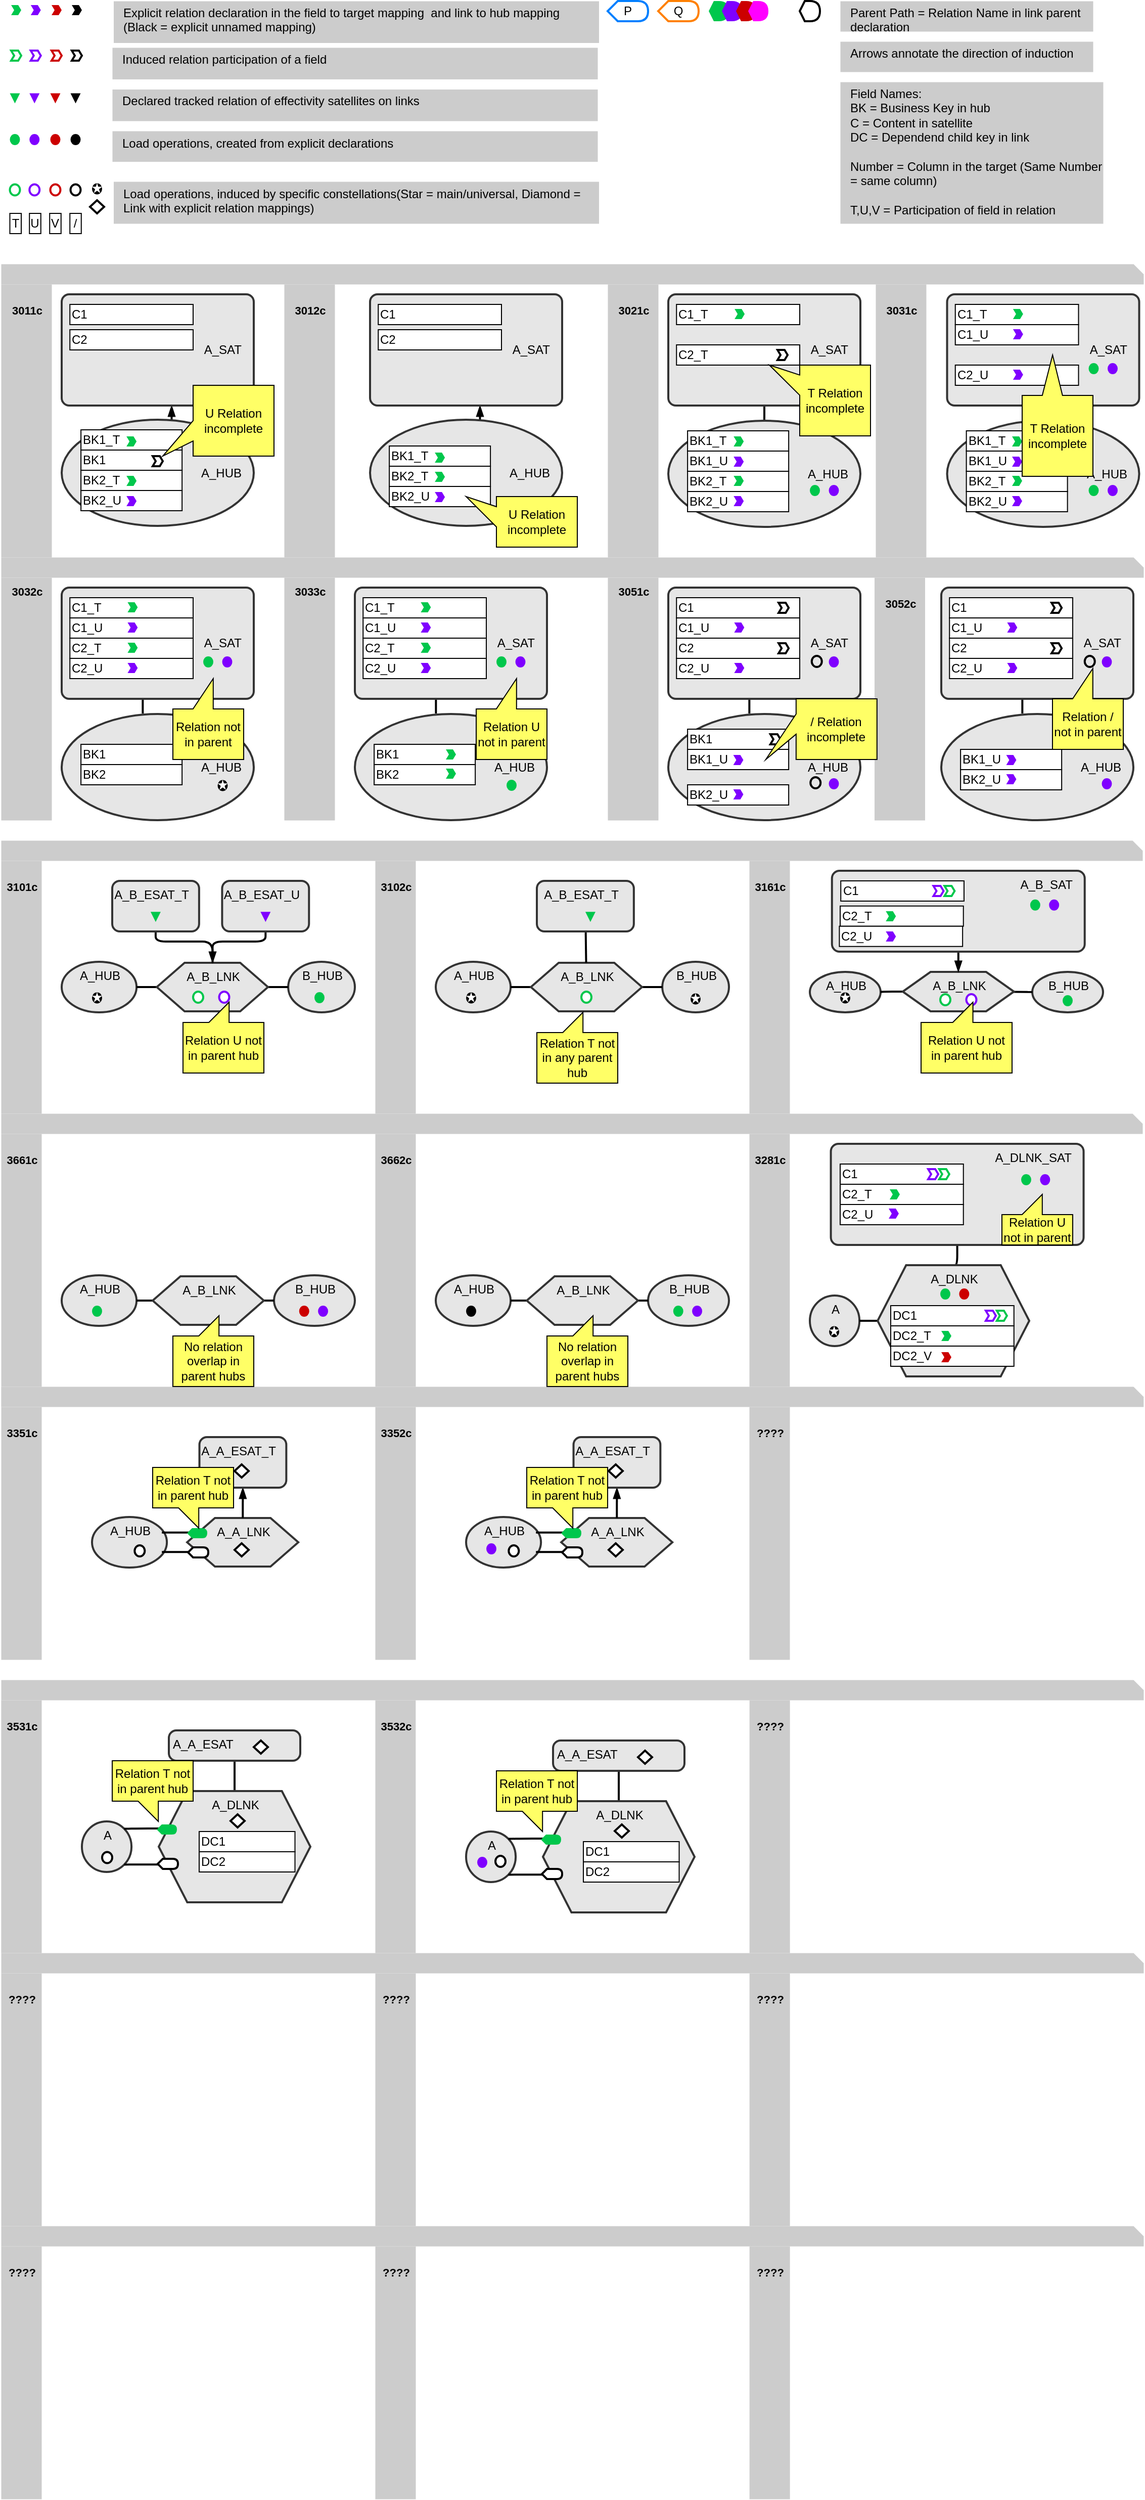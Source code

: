 <mxfile version="21.6.1" type="device">
  <diagram id="S8_EbyP6fOLFSmQk0vZv" name="Seite-1">
    <mxGraphModel dx="1356" dy="688" grid="1" gridSize="10" guides="0" tooltips="1" connect="1" arrows="1" fold="1" page="1" pageScale="1" pageWidth="1169" pageHeight="827" background="#FFFFFF" math="0" shadow="0">
      <root>
        <mxCell id="0" />
        <mxCell id="MhMX6n-4osd3CMCWlbSx-218" value="Background" style="" parent="0" />
        <mxCell id="MhMX6n-4osd3CMCWlbSx-231" value="&lt;div style=&quot;width: 43px; height: auto; word-break: break-word; font-size: 11px;&quot;&gt;&lt;div align=&quot;center&quot; style=&quot;font-size: 11px;&quot;&gt;&lt;span style=&quot;font-family: Helvetica; font-size: 11px; text-decoration: none; line-height: 36px; font-weight: bold;&quot;&gt;3101c&lt;/span&gt;&lt;/div&gt;&lt;/div&gt;" style="shape=rect;shadow=0;strokeWidth=0;strokeColor=none;fillColor=#cccccc;opacity=100.0;html=1;nl2Br=0;verticalAlign=top;align=center;spacingLeft=2.0;spacingRight=0;spacingTop=1.0;spacingBottom=8;whiteSpace=wrap;gliffyId=345;fontSize=11;" parent="MhMX6n-4osd3CMCWlbSx-218" vertex="1">
          <mxGeometry x="20" y="860" width="40" height="250" as="geometry" />
        </mxCell>
        <mxCell id="MhMX6n-4osd3CMCWlbSx-232" value="" style="shape=note;size=10;shadow=0;strokeWidth=0;fillColor=#cccccc;strokeColor=none;opacity=100.0;nl2Br=0;verticalAlign=top;align=center;spacingLeft=2.0;spacingRight=0;whiteSpace=wrap;gliffyId=41;spacingTop=1;spacingBottom=8;" parent="MhMX6n-4osd3CMCWlbSx-218" vertex="1">
          <mxGeometry x="20" y="840" width="1129" height="20" as="geometry" />
        </mxCell>
        <mxCell id="MhMX6n-4osd3CMCWlbSx-233" value="&lt;div style=&quot;width: 43px; height: auto; word-break: break-word; font-size: 11px;&quot;&gt;&lt;div align=&quot;center&quot; style=&quot;font-size: 11px;&quot;&gt;&lt;span style=&quot;font-family: Helvetica; font-size: 11px; text-decoration: none; line-height: 36px; font-weight: bold;&quot;&gt;3161c&lt;/span&gt;&lt;/div&gt;&lt;/div&gt;" style="shape=rect;shadow=0;strokeWidth=0;strokeColor=none;fillColor=#cccccc;opacity=100.0;html=1;nl2Br=0;verticalAlign=top;align=center;spacingLeft=2.0;spacingRight=0;spacingTop=1.0;spacingBottom=8;whiteSpace=wrap;gliffyId=345;fontSize=11;" parent="MhMX6n-4osd3CMCWlbSx-218" vertex="1">
          <mxGeometry x="760" y="860" width="40" height="250" as="geometry" />
        </mxCell>
        <mxCell id="MhMX6n-4osd3CMCWlbSx-234" value="&lt;div style=&quot;width: 43px; height: auto; word-break: break-word; font-size: 11px;&quot;&gt;&lt;div align=&quot;center&quot; style=&quot;font-size: 11px;&quot;&gt;&lt;span style=&quot;font-family: Helvetica; font-size: 11px; text-decoration: none; line-height: 36px; font-weight: bold;&quot;&gt;3661c&lt;/span&gt;&lt;/div&gt;&lt;/div&gt;" style="shape=rect;shadow=0;strokeWidth=0;strokeColor=none;fillColor=#cccccc;opacity=100.0;html=1;nl2Br=0;verticalAlign=top;align=center;spacingLeft=2.0;spacingRight=0;spacingTop=1.0;spacingBottom=8;whiteSpace=wrap;gliffyId=345;fontSize=11;" parent="MhMX6n-4osd3CMCWlbSx-218" vertex="1">
          <mxGeometry x="20" y="1130" width="40" height="250" as="geometry" />
        </mxCell>
        <mxCell id="MhMX6n-4osd3CMCWlbSx-235" value="" style="shape=note;size=10;shadow=0;strokeWidth=0;fillColor=#cccccc;strokeColor=none;opacity=100.0;nl2Br=0;verticalAlign=top;align=center;spacingLeft=2.0;spacingRight=0;whiteSpace=wrap;gliffyId=41;spacingTop=1;spacingBottom=8;" parent="MhMX6n-4osd3CMCWlbSx-218" vertex="1">
          <mxGeometry x="20" y="1110" width="1129" height="20" as="geometry" />
        </mxCell>
        <mxCell id="MhMX6n-4osd3CMCWlbSx-236" value="&lt;div style=&quot;width: 43px; height: auto; word-break: break-word; font-size: 11px;&quot;&gt;&lt;div align=&quot;center&quot; style=&quot;font-size: 11px;&quot;&gt;&lt;span style=&quot;font-family: Helvetica; font-size: 11px; text-decoration: none; line-height: 36px; font-weight: bold;&quot;&gt;3662c&lt;/span&gt;&lt;/div&gt;&lt;/div&gt;" style="shape=rect;shadow=0;strokeWidth=0;strokeColor=none;fillColor=#cccccc;opacity=100.0;html=1;nl2Br=0;verticalAlign=top;align=center;spacingLeft=2.0;spacingRight=0;spacingTop=1.0;spacingBottom=8;whiteSpace=wrap;gliffyId=345;fontSize=11;" parent="MhMX6n-4osd3CMCWlbSx-218" vertex="1">
          <mxGeometry x="390" y="1130" width="40" height="250" as="geometry" />
        </mxCell>
        <mxCell id="MhMX6n-4osd3CMCWlbSx-237" value="&lt;div style=&quot;width: 43px; height: auto; word-break: break-word; font-size: 11px;&quot;&gt;&lt;div align=&quot;center&quot; style=&quot;font-size: 11px;&quot;&gt;&lt;span style=&quot;font-family: Helvetica; font-size: 11px; text-decoration: none; line-height: 36px; font-weight: bold;&quot;&gt;3281c&lt;/span&gt;&lt;/div&gt;&lt;/div&gt;" style="shape=rect;shadow=0;strokeWidth=0;strokeColor=none;fillColor=#cccccc;opacity=100.0;html=1;nl2Br=0;verticalAlign=top;align=center;spacingLeft=2.0;spacingRight=0;spacingTop=1.0;spacingBottom=8;whiteSpace=wrap;gliffyId=345;fontSize=11;" parent="MhMX6n-4osd3CMCWlbSx-218" vertex="1">
          <mxGeometry x="760" y="1130" width="39.93" height="250" as="geometry" />
        </mxCell>
        <mxCell id="MhMX6n-4osd3CMCWlbSx-238" value="&lt;div style=&quot;width: 43px; height: auto; word-break: break-word; font-size: 11px;&quot;&gt;&lt;div align=&quot;center&quot; style=&quot;font-size: 11px;&quot;&gt;&lt;span style=&quot;font-family: Helvetica; font-size: 11px; text-decoration: none; line-height: 36px; font-weight: bold;&quot;&gt;3102c&lt;/span&gt;&lt;/div&gt;&lt;/div&gt;" style="shape=rect;shadow=0;strokeWidth=0;strokeColor=none;fillColor=#cccccc;opacity=100.0;html=1;nl2Br=0;verticalAlign=top;align=center;spacingLeft=2.0;spacingRight=0;spacingTop=1.0;spacingBottom=8;whiteSpace=wrap;gliffyId=345;fontSize=11;" parent="MhMX6n-4osd3CMCWlbSx-218" vertex="1">
          <mxGeometry x="390" y="860" width="40" height="250" as="geometry" />
        </mxCell>
        <mxCell id="MhMX6n-4osd3CMCWlbSx-239" value="&lt;div style=&quot;width: 43px; height: auto; word-break: break-word; font-size: 11px;&quot;&gt;&lt;div align=&quot;center&quot; style=&quot;font-size: 11px;&quot;&gt;&lt;span style=&quot;font-family: Helvetica; font-size: 11px; text-decoration: none; line-height: 36px; font-weight: bold;&quot;&gt;3531c&lt;/span&gt;&lt;/div&gt;&lt;/div&gt;" style="shape=rect;shadow=0;strokeWidth=0;strokeColor=none;fillColor=#cccccc;opacity=100.0;html=1;nl2Br=0;verticalAlign=top;align=center;spacingLeft=2.0;spacingRight=0;spacingTop=1.0;spacingBottom=8;whiteSpace=wrap;gliffyId=345;fontSize=11;" parent="MhMX6n-4osd3CMCWlbSx-218" vertex="1">
          <mxGeometry x="19.93" y="1690" width="40.07" height="250" as="geometry" />
        </mxCell>
        <mxCell id="MhMX6n-4osd3CMCWlbSx-240" value="" style="shape=note;size=10;shadow=0;strokeWidth=0;fillColor=#cccccc;strokeColor=none;opacity=100.0;nl2Br=0;verticalAlign=top;align=center;spacingLeft=2.0;spacingRight=0;whiteSpace=wrap;gliffyId=41;spacingTop=1;spacingBottom=8;" parent="MhMX6n-4osd3CMCWlbSx-218" vertex="1">
          <mxGeometry x="19.93" y="1380" width="1130" height="20" as="geometry" />
        </mxCell>
        <mxCell id="MhMX6n-4osd3CMCWlbSx-241" value="&lt;div style=&quot;width: 43px; height: auto; word-break: break-word; font-size: 11px;&quot;&gt;&lt;div align=&quot;center&quot; style=&quot;font-size: 11px;&quot;&gt;&lt;span style=&quot;font-family: Helvetica; font-size: 11px; text-decoration: none; line-height: 36px; font-weight: bold;&quot;&gt;3532c&lt;/span&gt;&lt;/div&gt;&lt;/div&gt;" style="shape=rect;shadow=0;strokeWidth=0;strokeColor=none;fillColor=#cccccc;opacity=100.0;html=1;nl2Br=0;verticalAlign=top;align=center;spacingLeft=2.0;spacingRight=0;spacingTop=1.0;spacingBottom=8;whiteSpace=wrap;gliffyId=345;fontSize=11;" parent="MhMX6n-4osd3CMCWlbSx-218" vertex="1">
          <mxGeometry x="390" y="1690" width="39.93" height="250" as="geometry" />
        </mxCell>
        <mxCell id="MhMX6n-4osd3CMCWlbSx-242" value="&lt;div style=&quot;width: 43px; height: auto; word-break: break-word; font-size: 11px;&quot;&gt;&lt;div align=&quot;center&quot; style=&quot;font-size: 11px;&quot;&gt;&lt;span style=&quot;font-family: Helvetica; font-size: 11px; text-decoration: none; line-height: 36px; font-weight: bold;&quot;&gt;????&lt;/span&gt;&lt;/div&gt;&lt;/div&gt;" style="shape=rect;shadow=0;strokeWidth=0;strokeColor=none;fillColor=#cccccc;opacity=100.0;html=1;nl2Br=0;verticalAlign=top;align=center;spacingLeft=2.0;spacingRight=0;spacingTop=1.0;spacingBottom=8;whiteSpace=wrap;gliffyId=345;fontSize=11;" parent="MhMX6n-4osd3CMCWlbSx-218" vertex="1">
          <mxGeometry x="760" y="1400" width="40" height="250" as="geometry" />
        </mxCell>
        <mxCell id="MhMX6n-4osd3CMCWlbSx-243" value="&lt;div style=&quot;width: 43px; height: auto; word-break: break-word; font-size: 11px;&quot;&gt;&lt;div align=&quot;center&quot; style=&quot;font-size: 11px;&quot;&gt;&lt;span style=&quot;font-family: Helvetica; font-size: 11px; text-decoration: none; line-height: 36px; font-weight: bold;&quot;&gt;3021c&lt;/span&gt;&lt;/div&gt;&lt;/div&gt;" style="shape=rect;shadow=0;strokeWidth=0;strokeColor=none;fillColor=#cccccc;opacity=100.0;html=1;nl2Br=0;verticalAlign=top;align=center;spacingLeft=2.0;spacingRight=0;spacingTop=1.0;spacingBottom=8;whiteSpace=wrap;gliffyId=345;fontSize=11;" parent="MhMX6n-4osd3CMCWlbSx-218" vertex="1">
          <mxGeometry x="620" y="290" width="50" height="270" as="geometry" />
        </mxCell>
        <mxCell id="MhMX6n-4osd3CMCWlbSx-244" value="" style="shape=note;size=10;shadow=0;strokeWidth=0;fillColor=#cccccc;strokeColor=none;opacity=100.0;nl2Br=0;verticalAlign=top;align=center;spacingLeft=2.0;spacingRight=0;whiteSpace=wrap;gliffyId=41;spacingTop=1;spacingBottom=8;" parent="MhMX6n-4osd3CMCWlbSx-218" vertex="1">
          <mxGeometry x="20" y="270" width="1130" height="20" as="geometry" />
        </mxCell>
        <mxCell id="MhMX6n-4osd3CMCWlbSx-245" value="&lt;div style=&quot;width: 43px; height: auto; word-break: break-word; font-size: 11px;&quot;&gt;&lt;div align=&quot;center&quot; style=&quot;font-size: 11px;&quot;&gt;&lt;span style=&quot;font-family: Helvetica; font-size: 11px; text-decoration: none; line-height: 36px; font-weight: bold;&quot;&gt;3031c&lt;/span&gt;&lt;/div&gt;&lt;/div&gt;" style="shape=rect;shadow=0;strokeWidth=0;strokeColor=none;fillColor=#cccccc;opacity=100.0;html=1;nl2Br=0;verticalAlign=top;align=center;spacingLeft=2.0;spacingRight=0;spacingTop=1.0;spacingBottom=8;whiteSpace=wrap;gliffyId=345;fontSize=11;" parent="MhMX6n-4osd3CMCWlbSx-218" vertex="1">
          <mxGeometry x="885" y="290" width="50" height="270" as="geometry" />
        </mxCell>
        <mxCell id="MhMX6n-4osd3CMCWlbSx-246" value="&lt;div style=&quot;width: 43px; height: auto; word-break: break-word; font-size: 11px;&quot;&gt;&lt;div align=&quot;center&quot; style=&quot;font-size: 11px;&quot;&gt;&lt;span style=&quot;font-family: Helvetica; font-size: 11px; text-decoration: none; line-height: 36px; font-weight: bold;&quot;&gt;3011c&lt;/span&gt;&lt;/div&gt;&lt;/div&gt;" style="shape=rect;shadow=0;strokeWidth=0;strokeColor=none;fillColor=#cccccc;opacity=100.0;html=1;nl2Br=0;verticalAlign=top;align=center;spacingLeft=2.0;spacingRight=0;spacingTop=1.0;spacingBottom=8;whiteSpace=wrap;gliffyId=345;fontSize=11;" parent="MhMX6n-4osd3CMCWlbSx-218" vertex="1">
          <mxGeometry x="20" y="290" width="50" height="270" as="geometry" />
        </mxCell>
        <mxCell id="MhMX6n-4osd3CMCWlbSx-247" value="&lt;div style=&quot;width: 43px; height: auto; word-break: break-word; font-size: 11px;&quot;&gt;&lt;div align=&quot;center&quot; style=&quot;font-size: 11px;&quot;&gt;&lt;span style=&quot;font-family: Helvetica; font-size: 11px; text-decoration: none; line-height: 36px; font-weight: bold;&quot;&gt;3012c&lt;/span&gt;&lt;/div&gt;&lt;/div&gt;" style="shape=rect;shadow=0;strokeWidth=0;strokeColor=none;fillColor=#cccccc;opacity=100.0;html=1;nl2Br=0;verticalAlign=top;align=center;spacingLeft=2.0;spacingRight=0;spacingTop=1.0;spacingBottom=8;whiteSpace=wrap;gliffyId=345;fontSize=11;" parent="MhMX6n-4osd3CMCWlbSx-218" vertex="1">
          <mxGeometry x="300" y="290" width="50" height="270" as="geometry" />
        </mxCell>
        <mxCell id="MhMX6n-4osd3CMCWlbSx-248" value="" style="shape=note;size=10;shadow=0;strokeWidth=0;fillColor=#cccccc;strokeColor=none;opacity=100.0;nl2Br=0;verticalAlign=top;align=center;spacingLeft=2.0;spacingRight=0;whiteSpace=wrap;gliffyId=41;spacingTop=1;spacingBottom=8;" parent="MhMX6n-4osd3CMCWlbSx-218" vertex="1">
          <mxGeometry x="20" y="560" width="1130" height="20" as="geometry" />
        </mxCell>
        <mxCell id="MhMX6n-4osd3CMCWlbSx-249" value="&lt;div style=&quot;width: 43px; height: auto; word-break: break-word; font-size: 11px;&quot;&gt;&lt;div align=&quot;center&quot; style=&quot;font-size: 11px;&quot;&gt;3032c&lt;br&gt;&lt;/div&gt;&lt;/div&gt;" style="shape=rect;shadow=0;strokeWidth=0;strokeColor=none;fillColor=#cccccc;opacity=100.0;html=1;nl2Br=0;verticalAlign=top;align=center;spacingLeft=2.0;spacingRight=0;spacingTop=1.0;spacingBottom=8;whiteSpace=wrap;gliffyId=345;fontSize=11;fontStyle=1" parent="MhMX6n-4osd3CMCWlbSx-218" vertex="1">
          <mxGeometry x="20" y="580" width="50" height="240" as="geometry" />
        </mxCell>
        <mxCell id="MhMX6n-4osd3CMCWlbSx-250" value="&lt;div style=&quot;width: 43px; height: auto; word-break: break-word; font-size: 11px;&quot;&gt;&lt;div align=&quot;center&quot; style=&quot;font-size: 11px;&quot;&gt;3033c&lt;br&gt;&lt;/div&gt;&lt;/div&gt;" style="shape=rect;shadow=0;strokeWidth=0;strokeColor=none;fillColor=#cccccc;opacity=100.0;html=1;nl2Br=0;verticalAlign=top;align=center;spacingLeft=2.0;spacingRight=0;spacingTop=1.0;spacingBottom=8;whiteSpace=wrap;gliffyId=345;fontSize=11;fontStyle=1" parent="MhMX6n-4osd3CMCWlbSx-218" vertex="1">
          <mxGeometry x="300" y="580" width="50" height="240" as="geometry" />
        </mxCell>
        <mxCell id="MhMX6n-4osd3CMCWlbSx-251" value="&lt;div style=&quot;width: 43px; height: auto; word-break: break-word; font-size: 11px;&quot;&gt;&lt;div align=&quot;center&quot; style=&quot;font-size: 11px;&quot;&gt;3051c&lt;br&gt;&lt;/div&gt;&lt;/div&gt;" style="shape=rect;shadow=0;strokeWidth=0;strokeColor=none;fillColor=#cccccc;opacity=100.0;html=1;nl2Br=0;verticalAlign=top;align=center;spacingLeft=2.0;spacingRight=0;spacingTop=1.0;spacingBottom=8;whiteSpace=wrap;gliffyId=345;fontSize=11;fontStyle=1" parent="MhMX6n-4osd3CMCWlbSx-218" vertex="1">
          <mxGeometry x="620" y="580" width="50" height="240" as="geometry" />
        </mxCell>
        <mxCell id="MhMX6n-4osd3CMCWlbSx-252" value="&lt;div style=&quot;width: 43px; height: auto; word-break: break-word; font-size: 11px;&quot;&gt;&lt;div align=&quot;center&quot; style=&quot;font-size: 11px;&quot;&gt;&lt;span style=&quot;font-family: Helvetica; font-size: 11px; text-decoration: none; line-height: 36px; font-weight: bold;&quot;&gt;3052c&lt;/span&gt;&lt;/div&gt;&lt;/div&gt;" style="shape=rect;shadow=0;strokeWidth=0;strokeColor=none;fillColor=#cccccc;opacity=100.0;html=1;nl2Br=0;verticalAlign=top;align=center;spacingLeft=2.0;spacingRight=0;spacingTop=1.0;spacingBottom=8;whiteSpace=wrap;gliffyId=345;fontSize=11;" parent="MhMX6n-4osd3CMCWlbSx-218" vertex="1">
          <mxGeometry x="883.75" y="580" width="50" height="240" as="geometry" />
        </mxCell>
        <mxCell id="BHV4HIjAjoOKH4ibJQ7y-437" value="" style="shape=note;size=10;shadow=0;strokeWidth=0;fillColor=#cccccc;strokeColor=none;opacity=100.0;nl2Br=0;verticalAlign=top;align=center;spacingLeft=2.0;spacingRight=0;whiteSpace=wrap;gliffyId=41;spacingTop=1;spacingBottom=8;" parent="MhMX6n-4osd3CMCWlbSx-218" vertex="1">
          <mxGeometry x="20" y="1670" width="1130" height="20" as="geometry" />
        </mxCell>
        <mxCell id="BHV4HIjAjoOKH4ibJQ7y-440" value="&lt;div style=&quot;width: 43px; height: auto; word-break: break-word; font-size: 11px;&quot;&gt;&lt;div align=&quot;center&quot; style=&quot;font-size: 11px;&quot;&gt;&lt;span style=&quot;font-family: Helvetica; font-size: 11px; text-decoration: none; line-height: 36px; font-weight: bold;&quot;&gt;????&lt;/span&gt;&lt;/div&gt;&lt;/div&gt;" style="shape=rect;shadow=0;strokeWidth=0;strokeColor=none;fillColor=#cccccc;opacity=100.0;html=1;nl2Br=0;verticalAlign=top;align=center;spacingLeft=2.0;spacingRight=0;spacingTop=1.0;spacingBottom=8;whiteSpace=wrap;gliffyId=345;fontSize=11;" parent="MhMX6n-4osd3CMCWlbSx-218" vertex="1">
          <mxGeometry x="760.07" y="1690" width="40" height="250" as="geometry" />
        </mxCell>
        <mxCell id="BHV4HIjAjoOKH4ibJQ7y-441" value="" style="shape=note;size=10;shadow=0;strokeWidth=0;fillColor=#cccccc;strokeColor=none;opacity=100.0;nl2Br=0;verticalAlign=top;align=center;spacingLeft=2.0;spacingRight=0;whiteSpace=wrap;gliffyId=41;spacingTop=1;spacingBottom=8;" parent="MhMX6n-4osd3CMCWlbSx-218" vertex="1">
          <mxGeometry x="20" y="1940" width="1130" height="20" as="geometry" />
        </mxCell>
        <mxCell id="BHV4HIjAjoOKH4ibJQ7y-444" value="&lt;div style=&quot;width: 43px; height: auto; word-break: break-word; font-size: 11px;&quot;&gt;&lt;div align=&quot;center&quot; style=&quot;font-size: 11px;&quot;&gt;&lt;span style=&quot;font-family: Helvetica; font-size: 11px; text-decoration: none; line-height: 36px; font-weight: bold;&quot;&gt;????&lt;/span&gt;&lt;/div&gt;&lt;/div&gt;" style="shape=rect;shadow=0;strokeWidth=0;strokeColor=none;fillColor=#cccccc;opacity=100.0;html=1;nl2Br=0;verticalAlign=top;align=center;spacingLeft=2.0;spacingRight=0;spacingTop=1.0;spacingBottom=8;whiteSpace=wrap;gliffyId=345;fontSize=11;" parent="MhMX6n-4osd3CMCWlbSx-218" vertex="1">
          <mxGeometry x="760.07" y="1960" width="40" height="250" as="geometry" />
        </mxCell>
        <mxCell id="BHV4HIjAjoOKH4ibJQ7y-445" value="" style="shape=note;size=10;shadow=0;strokeWidth=0;fillColor=#cccccc;strokeColor=none;opacity=100.0;nl2Br=0;verticalAlign=top;align=center;spacingLeft=2.0;spacingRight=0;whiteSpace=wrap;gliffyId=41;spacingTop=1;spacingBottom=8;" parent="MhMX6n-4osd3CMCWlbSx-218" vertex="1">
          <mxGeometry x="20" y="2210" width="1130" height="20" as="geometry" />
        </mxCell>
        <mxCell id="BHV4HIjAjoOKH4ibJQ7y-448" value="&lt;div style=&quot;width: 43px; height: auto; word-break: break-word; font-size: 11px;&quot;&gt;&lt;div align=&quot;center&quot; style=&quot;font-size: 11px;&quot;&gt;&lt;span style=&quot;font-family: Helvetica; font-size: 11px; text-decoration: none; line-height: 36px; font-weight: bold;&quot;&gt;????&lt;/span&gt;&lt;/div&gt;&lt;/div&gt;" style="shape=rect;shadow=0;strokeWidth=0;strokeColor=none;fillColor=#cccccc;opacity=100.0;html=1;nl2Br=0;verticalAlign=top;align=center;spacingLeft=2.0;spacingRight=0;spacingTop=1.0;spacingBottom=8;whiteSpace=wrap;gliffyId=345;fontSize=11;" parent="MhMX6n-4osd3CMCWlbSx-218" vertex="1">
          <mxGeometry x="760.07" y="2230" width="40" height="250" as="geometry" />
        </mxCell>
        <mxCell id="BHV4HIjAjoOKH4ibJQ7y-449" value="&lt;div style=&quot;width: 43px; height: auto; word-break: break-word; font-size: 11px;&quot;&gt;&lt;div align=&quot;center&quot; style=&quot;font-size: 11px;&quot;&gt;&lt;span style=&quot;font-family: Helvetica; font-size: 11px; text-decoration: none; line-height: 36px; font-weight: bold;&quot;&gt;3351c&lt;/span&gt;&lt;/div&gt;&lt;/div&gt;" style="shape=rect;shadow=0;strokeWidth=0;strokeColor=none;fillColor=#cccccc;opacity=100.0;html=1;nl2Br=0;verticalAlign=top;align=center;spacingLeft=2.0;spacingRight=0;spacingTop=1.0;spacingBottom=8;whiteSpace=wrap;gliffyId=345;fontSize=11;" parent="MhMX6n-4osd3CMCWlbSx-218" vertex="1">
          <mxGeometry x="20" y="1400" width="40" height="250" as="geometry" />
        </mxCell>
        <mxCell id="BHV4HIjAjoOKH4ibJQ7y-450" value="&lt;div style=&quot;width: 43px; height: auto; word-break: break-word; font-size: 11px;&quot;&gt;&lt;div align=&quot;center&quot; style=&quot;font-size: 11px;&quot;&gt;&lt;span style=&quot;font-family: Helvetica; font-size: 11px; text-decoration: none; line-height: 36px; font-weight: bold;&quot;&gt;????&lt;/span&gt;&lt;/div&gt;&lt;/div&gt;" style="shape=rect;shadow=0;strokeWidth=0;strokeColor=none;fillColor=#cccccc;opacity=100.0;html=1;nl2Br=0;verticalAlign=top;align=center;spacingLeft=2.0;spacingRight=0;spacingTop=1.0;spacingBottom=8;whiteSpace=wrap;gliffyId=345;fontSize=11;" parent="MhMX6n-4osd3CMCWlbSx-218" vertex="1">
          <mxGeometry x="20" y="1960" width="40" height="250" as="geometry" />
        </mxCell>
        <mxCell id="BHV4HIjAjoOKH4ibJQ7y-451" value="&lt;div style=&quot;width: 43px; height: auto; word-break: break-word; font-size: 11px;&quot;&gt;&lt;div align=&quot;center&quot; style=&quot;font-size: 11px;&quot;&gt;&lt;span style=&quot;font-family: Helvetica; font-size: 11px; text-decoration: none; line-height: 36px; font-weight: bold;&quot;&gt;????&lt;/span&gt;&lt;/div&gt;&lt;/div&gt;" style="shape=rect;shadow=0;strokeWidth=0;strokeColor=none;fillColor=#cccccc;opacity=100.0;html=1;nl2Br=0;verticalAlign=top;align=center;spacingLeft=2.0;spacingRight=0;spacingTop=1.0;spacingBottom=8;whiteSpace=wrap;gliffyId=345;fontSize=11;" parent="MhMX6n-4osd3CMCWlbSx-218" vertex="1">
          <mxGeometry x="20" y="2230" width="40" height="250" as="geometry" />
        </mxCell>
        <mxCell id="BHV4HIjAjoOKH4ibJQ7y-452" value="&lt;div style=&quot;width: 43px; height: auto; word-break: break-word; font-size: 11px;&quot;&gt;&lt;div align=&quot;center&quot; style=&quot;font-size: 11px;&quot;&gt;&lt;span style=&quot;font-family: Helvetica; font-size: 11px; text-decoration: none; line-height: 36px; font-weight: bold;&quot;&gt;3352c&lt;/span&gt;&lt;/div&gt;&lt;/div&gt;" style="shape=rect;shadow=0;strokeWidth=0;strokeColor=none;fillColor=#cccccc;opacity=100.0;html=1;nl2Br=0;verticalAlign=top;align=center;spacingLeft=2.0;spacingRight=0;spacingTop=1.0;spacingBottom=8;whiteSpace=wrap;gliffyId=345;fontSize=11;" parent="MhMX6n-4osd3CMCWlbSx-218" vertex="1">
          <mxGeometry x="390" y="1400" width="40" height="250" as="geometry" />
        </mxCell>
        <mxCell id="BHV4HIjAjoOKH4ibJQ7y-453" value="&lt;div style=&quot;width: 43px; height: auto; word-break: break-word; font-size: 11px;&quot;&gt;&lt;div align=&quot;center&quot; style=&quot;font-size: 11px;&quot;&gt;&lt;span style=&quot;font-family: Helvetica; font-size: 11px; text-decoration: none; line-height: 36px; font-weight: bold;&quot;&gt;????&lt;/span&gt;&lt;/div&gt;&lt;/div&gt;" style="shape=rect;shadow=0;strokeWidth=0;strokeColor=none;fillColor=#cccccc;opacity=100.0;html=1;nl2Br=0;verticalAlign=top;align=center;spacingLeft=2.0;spacingRight=0;spacingTop=1.0;spacingBottom=8;whiteSpace=wrap;gliffyId=345;fontSize=11;" parent="MhMX6n-4osd3CMCWlbSx-218" vertex="1">
          <mxGeometry x="390" y="1960" width="40" height="250" as="geometry" />
        </mxCell>
        <mxCell id="BHV4HIjAjoOKH4ibJQ7y-454" value="&lt;div style=&quot;width: 43px; height: auto; word-break: break-word; font-size: 11px;&quot;&gt;&lt;div align=&quot;center&quot; style=&quot;font-size: 11px;&quot;&gt;&lt;span style=&quot;font-family: Helvetica; font-size: 11px; text-decoration: none; line-height: 36px; font-weight: bold;&quot;&gt;????&lt;/span&gt;&lt;/div&gt;&lt;/div&gt;" style="shape=rect;shadow=0;strokeWidth=0;strokeColor=none;fillColor=#cccccc;opacity=100.0;html=1;nl2Br=0;verticalAlign=top;align=center;spacingLeft=2.0;spacingRight=0;spacingTop=1.0;spacingBottom=8;whiteSpace=wrap;gliffyId=345;fontSize=11;" parent="MhMX6n-4osd3CMCWlbSx-218" vertex="1">
          <mxGeometry x="390" y="2230" width="40" height="250" as="geometry" />
        </mxCell>
        <mxCell id="2" value="Scenarios" parent="0" />
        <mxCell id="cFV7ejBLRMOV1y-EgFsQ-973" style="edgeStyle=orthogonalEdgeStyle;shape=filledEdge;rounded=1;orthogonalLoop=1;jettySize=auto;html=1;entryX=0.75;entryY=0;entryDx=0;entryDy=0;labelBackgroundColor=default;strokeColor=#000000;strokeWidth=2;fontFamily=Helvetica;fontSize=11;fontColor=default;startArrow=none;startFill=0;endArrow=none;endFill=0;startSize=6;endSize=6;fillColor=none;" parent="2" source="30" target="cFV7ejBLRMOV1y-EgFsQ-178" edge="1">
          <mxGeometry relative="1" as="geometry" />
        </mxCell>
        <mxCell id="30" value="&lt;div style=&quot;width: 93.0px;height:auto;word-break: break-word;&quot;&gt;&lt;div&gt;&lt;span style=&quot;font-family: Arial; font-size: 12px; text-decoration: none; line-height: 0;&quot;&gt;&lt;span style=&quot;text-decoration: none; line-height: 14px;&quot; class=&quot;&quot;&gt;A_SAT&lt;/span&gt;&lt;/span&gt;&lt;/div&gt;&lt;/div&gt;" style="shape=rect;rounded=1;arcSize=15;absoluteArcSize=1;shadow=0;strokeWidth=2;fillColor=#E6E6E6;strokeColor=#333333;opacity=100.0;html=1;nl2Br=0;verticalAlign=middle;align=right;spacingLeft=2.0;spacingRight=10;whiteSpace=wrap;gliffyId=15;" parent="2" vertex="1">
          <mxGeometry x="680" y="300" width="190" height="110" as="geometry" />
        </mxCell>
        <mxCell id="51" value="&lt;div style=&quot;width: 93.0px;height:auto;word-break: break-word;&quot;&gt;&lt;div&gt;&lt;span style=&quot;font-family: Arial; font-size: 12px; text-decoration: none; line-height: 0;&quot;&gt;&lt;span style=&quot;text-decoration: none; line-height: 14px;&quot;&gt;A_HUB&lt;/span&gt;&lt;/span&gt;&lt;/div&gt;&lt;/div&gt;" style="shape=ellipse;perimeter=ellipsePerimeter;shadow=0;strokeWidth=2;fillColor=#E6E6E6;strokeColor=#333333;opacity=100.0;html=1;nl2Br=0;verticalAlign=middle;align=right;spacingLeft=2.0;spacingRight=10;whiteSpace=wrap;gliffyId=12;" parent="2" vertex="1">
          <mxGeometry x="680" y="425" width="190" height="105" as="geometry" />
        </mxCell>
        <mxCell id="AQTmQn9YJskU7MhowZhO-138" value="" style="shape=step;perimeter=stepPerimeter;whiteSpace=wrap;html=1;fixedSize=1;size=3.0;fillColor=#7f00ff;strokeColor=none;shadow=0;strokeWidth=2;opacity=100;spacingLeft=0.6;spacingRight=0;" parent="2" vertex="1">
          <mxGeometry x="49.38" y="14" width="10" height="10" as="geometry" />
        </mxCell>
        <mxCell id="cFV7ejBLRMOV1y-EgFsQ-128" value="" style="shape=step;perimeter=stepPerimeter;whiteSpace=wrap;html=1;fixedSize=1;size=3.0;fillColor=#00C74C;strokeColor=none;shadow=0;strokeWidth=2;opacity=100;spacingLeft=0.6;spacingRight=0;" parent="2" vertex="1">
          <mxGeometry x="30" y="14" width="10" height="10" as="geometry" />
        </mxCell>
        <mxCell id="cFV7ejBLRMOV1y-EgFsQ-130" value="" style="triangle;whiteSpace=wrap;html=1;rotation=90;fillColor=#7f00ff;strokeColor=none;shadow=0;strokeWidth=2;opacity=100;spacingLeft=0.6;spacingRight=0;" parent="2" vertex="1">
          <mxGeometry x="48.13" y="101.25" width="10" height="10" as="geometry" />
        </mxCell>
        <mxCell id="cFV7ejBLRMOV1y-EgFsQ-131" value="" style="shape=step;perimeter=stepPerimeter;whiteSpace=wrap;html=1;fixedSize=1;size=3.0;fillColor=#CC0000;strokeColor=none;shadow=0;strokeWidth=2;opacity=100;spacingLeft=0.6;spacingRight=0;" parent="2" vertex="1">
          <mxGeometry x="70" y="14" width="10" height="10" as="geometry" />
        </mxCell>
        <mxCell id="cFV7ejBLRMOV1y-EgFsQ-134" value="" style="ellipse;whiteSpace=wrap;html=1;strokeColor=none;fillColor=#00C74C;" parent="2" vertex="1">
          <mxGeometry x="28.75" y="141.5" width="10" height="11" as="geometry" />
        </mxCell>
        <mxCell id="cFV7ejBLRMOV1y-EgFsQ-135" value="" style="ellipse;whiteSpace=wrap;html=1;strokeColor=none;fillColor=#7F00FF;" parent="2" vertex="1">
          <mxGeometry x="48.13" y="141.5" width="10" height="11" as="geometry" />
        </mxCell>
        <mxCell id="cFV7ejBLRMOV1y-EgFsQ-136" value="" style="ellipse;whiteSpace=wrap;html=1;strokeColor=none;fillColor=#CC0000;" parent="2" vertex="1">
          <mxGeometry x="68.75" y="141.5" width="10" height="11" as="geometry" />
        </mxCell>
        <mxCell id="cFV7ejBLRMOV1y-EgFsQ-137" value="" style="ellipse;whiteSpace=wrap;html=1;strokeColor=none;fillColor=#000000;" parent="2" vertex="1">
          <mxGeometry x="88.75" y="141.5" width="10" height="11" as="geometry" />
        </mxCell>
        <mxCell id="cFV7ejBLRMOV1y-EgFsQ-138" value="" style="shape=step;perimeter=stepPerimeter;whiteSpace=wrap;html=1;fixedSize=1;size=3.0;fillColor=#000000;strokeColor=none;shadow=0;strokeWidth=2;opacity=100;spacingLeft=0.6;spacingRight=0;" parent="2" vertex="1">
          <mxGeometry x="90" y="14" width="10" height="10" as="geometry" />
        </mxCell>
        <mxCell id="cFV7ejBLRMOV1y-EgFsQ-139" value="" style="ellipse;whiteSpace=wrap;html=1;strokeColor=#00C74C;fillColor=default;strokeWidth=2;" parent="2" vertex="1">
          <mxGeometry x="28.75" y="191.25" width="10" height="11" as="geometry" />
        </mxCell>
        <mxCell id="cFV7ejBLRMOV1y-EgFsQ-140" value="" style="ellipse;whiteSpace=wrap;html=1;strokeColor=#7F00FF;fillColor=default;strokeWidth=2;" parent="2" vertex="1">
          <mxGeometry x="48.13" y="191.25" width="10" height="11" as="geometry" />
        </mxCell>
        <mxCell id="cFV7ejBLRMOV1y-EgFsQ-141" value="" style="ellipse;whiteSpace=wrap;html=1;strokeColor=#CC0000;fillColor=none;strokeWidth=2;" parent="2" vertex="1">
          <mxGeometry x="68.75" y="191.25" width="10" height="11" as="geometry" />
        </mxCell>
        <mxCell id="cFV7ejBLRMOV1y-EgFsQ-142" value="" style="ellipse;whiteSpace=wrap;html=1;strokeColor=default;fillColor=none;strokeWidth=2;" parent="2" vertex="1">
          <mxGeometry x="88.75" y="191.25" width="10" height="11" as="geometry" />
        </mxCell>
        <mxCell id="cFV7ejBLRMOV1y-EgFsQ-143" value="Explicit relation declaration in the field to target mapping&amp;nbsp; and link to hub mapping&lt;br&gt;(Black = explicit unnamed mapping)" style="shape=rect;shadow=0;strokeWidth=0;strokeColor=none;fillColor=#cccccc;opacity=100.0;html=1;nl2Br=0;verticalAlign=top;align=left;spacingLeft=10;spacingRight=0;spacingTop=0;spacingBottom=0;whiteSpace=wrap;gliffyId=345;spacing=0;" parent="2" vertex="1">
          <mxGeometry x="131.25" y="10" width="480" height="41.25" as="geometry" />
        </mxCell>
        <mxCell id="cFV7ejBLRMOV1y-EgFsQ-146" value="Declared tracked relation of effectivity satellites on links" style="shape=rect;shadow=0;strokeWidth=0;strokeColor=none;fillColor=#cccccc;opacity=100.0;html=1;nl2Br=0;verticalAlign=top;align=left;spacingLeft=10;spacingRight=0;spacingTop=0;spacingBottom=0;whiteSpace=wrap;gliffyId=345;spacing=0;" parent="2" vertex="1">
          <mxGeometry x="130" y="97.25" width="480" height="31.25" as="geometry" />
        </mxCell>
        <mxCell id="cFV7ejBLRMOV1y-EgFsQ-147" value="" style="triangle;whiteSpace=wrap;html=1;rotation=90;fillColor=#00C74C;strokeColor=none;shadow=0;strokeWidth=2;opacity=100;spacingLeft=0.6;spacingRight=0;" parent="2" vertex="1">
          <mxGeometry x="28.75" y="101.25" width="10" height="10" as="geometry" />
        </mxCell>
        <mxCell id="cFV7ejBLRMOV1y-EgFsQ-148" value="" style="triangle;whiteSpace=wrap;html=1;rotation=90;fillColor=#CC0000;strokeColor=none;shadow=0;strokeWidth=2;opacity=100;spacingLeft=0.6;spacingRight=0;" parent="2" vertex="1">
          <mxGeometry x="68.75" y="101.25" width="10" height="10" as="geometry" />
        </mxCell>
        <mxCell id="cFV7ejBLRMOV1y-EgFsQ-149" value="" style="triangle;whiteSpace=wrap;html=1;rotation=90;fillColor=#000000;strokeColor=none;shadow=0;strokeWidth=2;opacity=100;spacingLeft=0.6;spacingRight=0;" parent="2" vertex="1">
          <mxGeometry x="88.75" y="101.25" width="10" height="10" as="geometry" />
        </mxCell>
        <mxCell id="cFV7ejBLRMOV1y-EgFsQ-150" value="Load operations, created from explicit declarations" style="shape=rect;shadow=0;strokeWidth=0;strokeColor=none;fillColor=#cccccc;opacity=100.0;html=1;nl2Br=0;verticalAlign=top;align=left;spacingLeft=10;spacingRight=0;spacingTop=0;spacingBottom=0;whiteSpace=wrap;gliffyId=345;spacing=0;" parent="2" vertex="1">
          <mxGeometry x="130" y="138.5" width="480" height="30.25" as="geometry" />
        </mxCell>
        <mxCell id="cFV7ejBLRMOV1y-EgFsQ-151" value="Load operations, induced by specific constellations(Star = main/universal, Diamond =&lt;br style=&quot;border-color: var(--border-color);&quot;&gt;Link with explicit relation mappings)" style="shape=rect;shadow=0;strokeWidth=0;strokeColor=none;fillColor=#cccccc;opacity=100.0;html=1;nl2Br=0;verticalAlign=top;align=left;spacingLeft=10;spacingRight=0;spacingTop=0;spacingBottom=0;whiteSpace=wrap;gliffyId=345;spacing=0;" parent="2" vertex="1">
          <mxGeometry x="131.25" y="188.5" width="480" height="41.5" as="geometry" />
        </mxCell>
        <mxCell id="cFV7ejBLRMOV1y-EgFsQ-156" value="" style="group" parent="2" vertex="1" connectable="0">
          <mxGeometry x="110" y="190" width="10" height="11.25" as="geometry" />
        </mxCell>
        <mxCell id="cFV7ejBLRMOV1y-EgFsQ-154" value="" style="ellipse;whiteSpace=wrap;html=1;strokeColor=none;fillColor=#000000;" parent="cFV7ejBLRMOV1y-EgFsQ-156" vertex="1">
          <mxGeometry y="0.25" width="10" height="11" as="geometry" />
        </mxCell>
        <mxCell id="cFV7ejBLRMOV1y-EgFsQ-155" value="" style="verticalLabelPosition=bottom;verticalAlign=top;html=1;shape=mxgraph.basic.star;fillColor=#FFFFFF;strokeColor=none;" parent="cFV7ejBLRMOV1y-EgFsQ-156" vertex="1">
          <mxGeometry width="10" height="10" as="geometry" />
        </mxCell>
        <mxCell id="cFV7ejBLRMOV1y-EgFsQ-158" value="" style="shape=step;perimeter=stepPerimeter;whiteSpace=wrap;html=1;fixedSize=1;size=3.0;fillColor=none;strokeColor=#7F00FF;shadow=0;strokeWidth=2;opacity=100;spacingLeft=0.6;spacingRight=0;" parent="2" vertex="1">
          <mxGeometry x="49.38" y="59" width="10" height="10" as="geometry" />
        </mxCell>
        <mxCell id="cFV7ejBLRMOV1y-EgFsQ-159" value="" style="shape=step;perimeter=stepPerimeter;whiteSpace=wrap;html=1;fixedSize=1;size=3.0;fillColor=none;strokeColor=#00C74C;shadow=0;strokeWidth=2;opacity=100;spacingLeft=0.6;spacingRight=0;" parent="2" vertex="1">
          <mxGeometry x="30" y="59" width="10" height="10" as="geometry" />
        </mxCell>
        <mxCell id="cFV7ejBLRMOV1y-EgFsQ-160" value="" style="shape=step;perimeter=stepPerimeter;whiteSpace=wrap;html=1;fixedSize=1;size=3.0;fillColor=none;strokeColor=#CC0000;shadow=0;strokeWidth=2;opacity=100;spacingLeft=0.6;spacingRight=0;" parent="2" vertex="1">
          <mxGeometry x="70" y="59" width="10" height="10" as="geometry" />
        </mxCell>
        <mxCell id="cFV7ejBLRMOV1y-EgFsQ-161" value="" style="shape=step;perimeter=stepPerimeter;whiteSpace=wrap;html=1;fixedSize=1;size=3.0;fillColor=none;strokeColor=default;shadow=0;strokeWidth=2;opacity=100;spacingLeft=0.6;spacingRight=0;" parent="2" vertex="1">
          <mxGeometry x="90" y="59" width="10" height="10" as="geometry" />
        </mxCell>
        <mxCell id="cFV7ejBLRMOV1y-EgFsQ-162" value="Induced relation participation of a field" style="shape=rect;shadow=0;strokeWidth=0;strokeColor=none;fillColor=#cccccc;opacity=100.0;html=1;nl2Br=0;verticalAlign=top;align=left;spacingLeft=10;spacingRight=0;spacingTop=0;spacingBottom=0;whiteSpace=wrap;gliffyId=345;spacing=0;" parent="2" vertex="1">
          <mxGeometry x="130" y="56" width="480" height="31.25" as="geometry" />
        </mxCell>
        <mxCell id="cFV7ejBLRMOV1y-EgFsQ-163" value="C1_T" style="rounded=0;whiteSpace=wrap;html=1;align=left;" parent="2" vertex="1">
          <mxGeometry x="688.13" y="310" width="121.87" height="20" as="geometry" />
        </mxCell>
        <mxCell id="cFV7ejBLRMOV1y-EgFsQ-165" value="T" style="rounded=0;whiteSpace=wrap;html=1;" parent="2" vertex="1">
          <mxGeometry x="28.75" y="220" width="11.25" height="20" as="geometry" />
        </mxCell>
        <mxCell id="cFV7ejBLRMOV1y-EgFsQ-166" value="U" style="rounded=0;whiteSpace=wrap;html=1;" parent="2" vertex="1">
          <mxGeometry x="48.13" y="220" width="11.25" height="20" as="geometry" />
        </mxCell>
        <mxCell id="cFV7ejBLRMOV1y-EgFsQ-167" value="V" style="rounded=0;whiteSpace=wrap;html=1;" parent="2" vertex="1">
          <mxGeometry x="68.13" y="220" width="11.25" height="20" as="geometry" />
        </mxCell>
        <mxCell id="cFV7ejBLRMOV1y-EgFsQ-168" value="/" style="rounded=0;whiteSpace=wrap;html=1;" parent="2" vertex="1">
          <mxGeometry x="88.13" y="220" width="11.25" height="20" as="geometry" />
        </mxCell>
        <mxCell id="cFV7ejBLRMOV1y-EgFsQ-170" value="C2_T" style="rounded=0;whiteSpace=wrap;html=1;align=left;" parent="2" vertex="1">
          <mxGeometry x="688.13" y="350" width="121.87" height="20" as="geometry" />
        </mxCell>
        <mxCell id="cFV7ejBLRMOV1y-EgFsQ-178" value="BK1_T" style="rounded=0;whiteSpace=wrap;html=1;align=left;" parent="2" vertex="1">
          <mxGeometry x="699.07" y="435" width="100" height="20" as="geometry" />
        </mxCell>
        <mxCell id="cFV7ejBLRMOV1y-EgFsQ-179" value="BK1_U" style="rounded=0;whiteSpace=wrap;html=1;align=left;" parent="2" vertex="1">
          <mxGeometry x="699.07" y="455" width="100" height="20" as="geometry" />
        </mxCell>
        <mxCell id="cFV7ejBLRMOV1y-EgFsQ-181" value="BK2_T" style="rounded=0;whiteSpace=wrap;html=1;align=left;" parent="2" vertex="1">
          <mxGeometry x="699.07" y="475" width="100" height="20" as="geometry" />
        </mxCell>
        <mxCell id="cFV7ejBLRMOV1y-EgFsQ-182" value="BK2_U" style="rounded=0;whiteSpace=wrap;html=1;align=left;" parent="2" vertex="1">
          <mxGeometry x="699.07" y="495" width="100" height="20" as="geometry" />
        </mxCell>
        <mxCell id="cFV7ejBLRMOV1y-EgFsQ-172" value="" style="shape=step;perimeter=stepPerimeter;whiteSpace=wrap;html=1;fixedSize=1;size=3.0;fillColor=#00C74C;strokeColor=none;shadow=0;strokeWidth=2;opacity=100;spacingLeft=0.6;spacingRight=0;" parent="2" vertex="1">
          <mxGeometry x="745.56" y="314.5" width="10" height="10" as="geometry" />
        </mxCell>
        <mxCell id="cFV7ejBLRMOV1y-EgFsQ-188" value="" style="shape=step;perimeter=stepPerimeter;whiteSpace=wrap;html=1;fixedSize=1;size=3.0;fillColor=#00C74C;strokeColor=none;shadow=0;strokeWidth=2;opacity=100;spacingLeft=0.6;spacingRight=0;" parent="2" vertex="1">
          <mxGeometry x="744.63" y="440.5" width="10" height="10" as="geometry" />
        </mxCell>
        <mxCell id="cFV7ejBLRMOV1y-EgFsQ-189" value="" style="shape=step;perimeter=stepPerimeter;whiteSpace=wrap;html=1;fixedSize=1;size=3.0;fillColor=#7f00ff;strokeColor=none;shadow=0;strokeWidth=2;opacity=100;spacingLeft=0.6;spacingRight=0;" parent="2" vertex="1">
          <mxGeometry x="744.63" y="460.5" width="10" height="10" as="geometry" />
        </mxCell>
        <mxCell id="cFV7ejBLRMOV1y-EgFsQ-191" value="" style="shape=step;perimeter=stepPerimeter;whiteSpace=wrap;html=1;fixedSize=1;size=3.0;fillColor=#00C74C;strokeColor=none;shadow=0;strokeWidth=2;opacity=100;spacingLeft=0.6;spacingRight=0;" parent="2" vertex="1">
          <mxGeometry x="744.63" y="479.5" width="10" height="10" as="geometry" />
        </mxCell>
        <mxCell id="cFV7ejBLRMOV1y-EgFsQ-192" value="" style="shape=step;perimeter=stepPerimeter;whiteSpace=wrap;html=1;fixedSize=1;size=3.0;fillColor=#7f00ff;strokeColor=none;shadow=0;strokeWidth=2;opacity=100;spacingLeft=0.6;spacingRight=0;" parent="2" vertex="1">
          <mxGeometry x="744.63" y="499.5" width="10" height="10" as="geometry" />
        </mxCell>
        <mxCell id="cFV7ejBLRMOV1y-EgFsQ-195" value="" style="ellipse;whiteSpace=wrap;html=1;strokeColor=none;fillColor=#00C74C;" parent="2" vertex="1">
          <mxGeometry x="820" y="488.5" width="10" height="11" as="geometry" />
        </mxCell>
        <mxCell id="cFV7ejBLRMOV1y-EgFsQ-196" value="" style="ellipse;whiteSpace=wrap;html=1;strokeColor=none;fillColor=#7f00ff;" parent="2" vertex="1">
          <mxGeometry x="838.75" y="488.5" width="10" height="11" as="geometry" />
        </mxCell>
        <mxCell id="cFV7ejBLRMOV1y-EgFsQ-309" style="edgeStyle=orthogonalEdgeStyle;shape=filledEdge;rounded=1;orthogonalLoop=1;jettySize=auto;html=1;labelBackgroundColor=default;strokeColor=#000000;strokeWidth=2;fontFamily=Helvetica;fontSize=11;fontColor=default;startArrow=none;startFill=0;endArrow=blockThin;endFill=1;startSize=6;endSize=6;fillColor=none;" parent="2" edge="1">
          <mxGeometry relative="1" as="geometry">
            <mxPoint x="493.75" y="424" as="sourcePoint" />
            <mxPoint x="493.75" y="410" as="targetPoint" />
          </mxGeometry>
        </mxCell>
        <mxCell id="cFV7ejBLRMOV1y-EgFsQ-291" value="&lt;div style=&quot;width: 93.0px;height:auto;word-break: break-word;&quot;&gt;&lt;div&gt;&lt;span style=&quot;font-family: Arial; font-size: 12px; text-decoration: none; line-height: 0;&quot;&gt;&lt;span style=&quot;text-decoration: none; line-height: 14px;&quot;&gt;A_HUB&lt;/span&gt;&lt;/span&gt;&lt;/div&gt;&lt;/div&gt;" style="shape=ellipse;perimeter=ellipsePerimeter;shadow=0;strokeWidth=2;fillColor=#E6E6E6;strokeColor=#333333;opacity=100.0;html=1;nl2Br=0;verticalAlign=middle;align=right;spacingLeft=2.0;spacingRight=10;whiteSpace=wrap;gliffyId=12;" parent="2" vertex="1">
          <mxGeometry x="385" y="424" width="190" height="105" as="geometry" />
        </mxCell>
        <mxCell id="cFV7ejBLRMOV1y-EgFsQ-292" value="BK1_T" style="rounded=0;whiteSpace=wrap;html=1;align=left;" parent="2" vertex="1">
          <mxGeometry x="404.07" y="450" width="100" height="20" as="geometry" />
        </mxCell>
        <mxCell id="cFV7ejBLRMOV1y-EgFsQ-294" value="BK2_T" style="rounded=0;whiteSpace=wrap;html=1;align=left;" parent="2" vertex="1">
          <mxGeometry x="404.07" y="470" width="100" height="20" as="geometry" />
        </mxCell>
        <mxCell id="cFV7ejBLRMOV1y-EgFsQ-295" value="BK2_U" style="rounded=0;whiteSpace=wrap;html=1;align=left;" parent="2" vertex="1">
          <mxGeometry x="404.07" y="490" width="100" height="20" as="geometry" />
        </mxCell>
        <mxCell id="cFV7ejBLRMOV1y-EgFsQ-296" value="" style="shape=step;perimeter=stepPerimeter;whiteSpace=wrap;html=1;fixedSize=1;size=3.0;fillColor=#00C74C;strokeColor=none;shadow=0;strokeWidth=2;opacity=100;spacingLeft=0.6;spacingRight=0;" parent="2" vertex="1">
          <mxGeometry x="449.07" y="456.5" width="10" height="10" as="geometry" />
        </mxCell>
        <mxCell id="cFV7ejBLRMOV1y-EgFsQ-298" value="" style="shape=step;perimeter=stepPerimeter;whiteSpace=wrap;html=1;fixedSize=1;size=3.0;fillColor=#00C74C;strokeColor=none;shadow=0;strokeWidth=2;opacity=100;spacingLeft=0.6;spacingRight=0;" parent="2" vertex="1">
          <mxGeometry x="449.07" y="475.5" width="10" height="10" as="geometry" />
        </mxCell>
        <mxCell id="cFV7ejBLRMOV1y-EgFsQ-299" value="" style="shape=step;perimeter=stepPerimeter;whiteSpace=wrap;html=1;fixedSize=1;size=3.0;fillColor=#7f00ff;strokeColor=none;shadow=0;strokeWidth=2;opacity=100;spacingLeft=0.6;spacingRight=0;" parent="2" vertex="1">
          <mxGeometry x="449.07" y="495.5" width="10" height="10" as="geometry" />
        </mxCell>
        <mxCell id="cFV7ejBLRMOV1y-EgFsQ-303" value="&lt;div style=&quot;width: 93.0px;height:auto;word-break: break-word;&quot;&gt;&lt;div&gt;&lt;span style=&quot;font-family: Arial; font-size: 12px; text-decoration: none; line-height: 0;&quot;&gt;&lt;span style=&quot;text-decoration: none; line-height: 14px;&quot; class=&quot;&quot;&gt;A_SAT&lt;/span&gt;&lt;/span&gt;&lt;/div&gt;&lt;/div&gt;" style="shape=rect;rounded=1;arcSize=15;absoluteArcSize=1;shadow=0;strokeWidth=2;fillColor=#E6E6E6;strokeColor=#333333;opacity=100.0;html=1;nl2Br=0;verticalAlign=middle;align=right;spacingLeft=2.0;spacingRight=10;whiteSpace=wrap;gliffyId=15;" parent="2" vertex="1">
          <mxGeometry x="385" y="300" width="190" height="110" as="geometry" />
        </mxCell>
        <mxCell id="cFV7ejBLRMOV1y-EgFsQ-304" value="C1" style="rounded=0;whiteSpace=wrap;html=1;align=left;" parent="2" vertex="1">
          <mxGeometry x="393.13" y="310" width="121.87" height="20" as="geometry" />
        </mxCell>
        <mxCell id="cFV7ejBLRMOV1y-EgFsQ-305" value="C2" style="rounded=0;whiteSpace=wrap;html=1;align=left;" parent="2" vertex="1">
          <mxGeometry x="393.13" y="335" width="121.87" height="20" as="geometry" />
        </mxCell>
        <mxCell id="cFV7ejBLRMOV1y-EgFsQ-318" style="shape=filledEdge;strokeWidth=2;strokeColor=#000000;fillColor=none;startArrow=none;startFill=0;startSize=6;endArrow=none;endFill=0;endSize=6;rounded=1;gliffyId=17;edgeStyle=orthogonalEdgeStyle;" parent="2" edge="1">
          <mxGeometry width="1" height="23" relative="1" as="geometry">
            <Array as="points">
              <mxPoint x="1100.93" y="328.25" />
              <mxPoint x="1100.93" y="336.583" />
              <mxPoint x="1100.93" y="344.917" />
              <mxPoint x="1100.93" y="353.25" />
            </Array>
            <mxPoint x="1035.93" y="409.5" as="sourcePoint" />
            <mxPoint x="1035.93" y="424.5" as="targetPoint" />
          </mxGeometry>
        </mxCell>
        <mxCell id="cFV7ejBLRMOV1y-EgFsQ-319" value="&lt;div style=&quot;width: 93.0px;height:auto;word-break: break-word;&quot;&gt;&lt;div&gt;&lt;span style=&quot;font-family: Arial; font-size: 12px; text-decoration: none; line-height: 0;&quot;&gt;&lt;span style=&quot;text-decoration: none; line-height: 14px;&quot; class=&quot;&quot;&gt;A_SAT&lt;/span&gt;&lt;/span&gt;&lt;/div&gt;&lt;/div&gt;" style="shape=rect;rounded=1;arcSize=15;absoluteArcSize=1;shadow=0;strokeWidth=2;fillColor=#E6E6E6;strokeColor=#333333;opacity=100.0;html=1;nl2Br=0;verticalAlign=middle;align=right;spacingLeft=2.0;spacingRight=10;whiteSpace=wrap;gliffyId=15;" parent="2" vertex="1">
          <mxGeometry x="955.75" y="300" width="190" height="110" as="geometry" />
        </mxCell>
        <mxCell id="cFV7ejBLRMOV1y-EgFsQ-320" value="&lt;div style=&quot;width: 93.0px;height:auto;word-break: break-word;&quot;&gt;&lt;div&gt;&lt;span style=&quot;font-family: Arial; font-size: 12px; text-decoration: none; line-height: 0;&quot;&gt;&lt;span style=&quot;text-decoration: none; line-height: 14px;&quot;&gt;A_HUB&lt;/span&gt;&lt;/span&gt;&lt;/div&gt;&lt;/div&gt;" style="shape=ellipse;perimeter=ellipsePerimeter;shadow=0;strokeWidth=2;fillColor=#E6E6E6;strokeColor=#333333;opacity=100.0;html=1;nl2Br=0;verticalAlign=middle;align=right;spacingLeft=2.0;spacingRight=10;whiteSpace=wrap;gliffyId=12;" parent="2" vertex="1">
          <mxGeometry x="955.75" y="425" width="190" height="105" as="geometry" />
        </mxCell>
        <mxCell id="cFV7ejBLRMOV1y-EgFsQ-321" value="C1_T" style="rounded=0;whiteSpace=wrap;html=1;align=left;" parent="2" vertex="1">
          <mxGeometry x="963.88" y="310" width="121.87" height="20" as="geometry" />
        </mxCell>
        <mxCell id="cFV7ejBLRMOV1y-EgFsQ-322" value="C1_U" style="rounded=0;whiteSpace=wrap;html=1;align=left;" parent="2" vertex="1">
          <mxGeometry x="963.88" y="330" width="121.87" height="20" as="geometry" />
        </mxCell>
        <mxCell id="cFV7ejBLRMOV1y-EgFsQ-324" value="C2_U" style="rounded=0;whiteSpace=wrap;html=1;align=left;" parent="2" vertex="1">
          <mxGeometry x="963.88" y="370" width="121.87" height="20" as="geometry" />
        </mxCell>
        <mxCell id="cFV7ejBLRMOV1y-EgFsQ-325" value="BK1_T" style="rounded=0;whiteSpace=wrap;html=1;align=left;" parent="2" vertex="1">
          <mxGeometry x="974.82" y="435" width="100" height="20" as="geometry" />
        </mxCell>
        <mxCell id="cFV7ejBLRMOV1y-EgFsQ-326" value="BK1_U" style="rounded=0;whiteSpace=wrap;html=1;align=left;" parent="2" vertex="1">
          <mxGeometry x="974.82" y="455" width="100" height="20" as="geometry" />
        </mxCell>
        <mxCell id="cFV7ejBLRMOV1y-EgFsQ-327" value="BK2_T" style="rounded=0;whiteSpace=wrap;html=1;align=left;" parent="2" vertex="1">
          <mxGeometry x="974.82" y="475" width="100" height="20" as="geometry" />
        </mxCell>
        <mxCell id="cFV7ejBLRMOV1y-EgFsQ-328" value="BK2_U" style="rounded=0;whiteSpace=wrap;html=1;align=left;" parent="2" vertex="1">
          <mxGeometry x="974.82" y="495" width="100" height="20" as="geometry" />
        </mxCell>
        <mxCell id="cFV7ejBLRMOV1y-EgFsQ-329" value="" style="ellipse;whiteSpace=wrap;html=1;strokeColor=none;fillColor=#00C74C;" parent="2" vertex="1">
          <mxGeometry x="1095.75" y="368" width="10" height="11" as="geometry" />
        </mxCell>
        <mxCell id="cFV7ejBLRMOV1y-EgFsQ-330" value="" style="ellipse;whiteSpace=wrap;html=1;strokeColor=none;fillColor=#7f00ff;" parent="2" vertex="1">
          <mxGeometry x="1114.5" y="368" width="10" height="11" as="geometry" />
        </mxCell>
        <mxCell id="cFV7ejBLRMOV1y-EgFsQ-331" value="" style="shape=step;perimeter=stepPerimeter;whiteSpace=wrap;html=1;fixedSize=1;size=3.0;fillColor=#7f00ff;strokeColor=none;shadow=0;strokeWidth=2;opacity=100;spacingLeft=0.6;spacingRight=0;" parent="2" vertex="1">
          <mxGeometry x="1020.93" y="334.5" width="10" height="10" as="geometry" />
        </mxCell>
        <mxCell id="cFV7ejBLRMOV1y-EgFsQ-332" value="" style="shape=step;perimeter=stepPerimeter;whiteSpace=wrap;html=1;fixedSize=1;size=3.0;fillColor=#00C74C;strokeColor=none;shadow=0;strokeWidth=2;opacity=100;spacingLeft=0.6;spacingRight=0;" parent="2" vertex="1">
          <mxGeometry x="1020.93" y="314.5" width="10" height="10" as="geometry" />
        </mxCell>
        <mxCell id="cFV7ejBLRMOV1y-EgFsQ-333" value="" style="shape=step;perimeter=stepPerimeter;whiteSpace=wrap;html=1;fixedSize=1;size=3.0;fillColor=#7f00ff;strokeColor=none;shadow=0;strokeWidth=2;opacity=100;spacingLeft=0.6;spacingRight=0;" parent="2" vertex="1">
          <mxGeometry x="1020.93" y="374.5" width="10" height="10" as="geometry" />
        </mxCell>
        <mxCell id="cFV7ejBLRMOV1y-EgFsQ-335" value="" style="shape=step;perimeter=stepPerimeter;whiteSpace=wrap;html=1;fixedSize=1;size=3.0;fillColor=#00C74C;strokeColor=none;shadow=0;strokeWidth=2;opacity=100;spacingLeft=0.6;spacingRight=0;" parent="2" vertex="1">
          <mxGeometry x="1020.0" y="440.5" width="10" height="10" as="geometry" />
        </mxCell>
        <mxCell id="cFV7ejBLRMOV1y-EgFsQ-336" value="" style="shape=step;perimeter=stepPerimeter;whiteSpace=wrap;html=1;fixedSize=1;size=3.0;fillColor=#7f00ff;strokeColor=none;shadow=0;strokeWidth=2;opacity=100;spacingLeft=0.6;spacingRight=0;" parent="2" vertex="1">
          <mxGeometry x="1020.0" y="460.5" width="10" height="10" as="geometry" />
        </mxCell>
        <mxCell id="cFV7ejBLRMOV1y-EgFsQ-337" value="" style="shape=step;perimeter=stepPerimeter;whiteSpace=wrap;html=1;fixedSize=1;size=3.0;fillColor=#00C74C;strokeColor=none;shadow=0;strokeWidth=2;opacity=100;spacingLeft=0.6;spacingRight=0;" parent="2" vertex="1">
          <mxGeometry x="1020.0" y="479.5" width="10" height="10" as="geometry" />
        </mxCell>
        <mxCell id="cFV7ejBLRMOV1y-EgFsQ-338" value="" style="shape=step;perimeter=stepPerimeter;whiteSpace=wrap;html=1;fixedSize=1;size=3.0;fillColor=#7f00ff;strokeColor=none;shadow=0;strokeWidth=2;opacity=100;spacingLeft=0.6;spacingRight=0;" parent="2" vertex="1">
          <mxGeometry x="1020.0" y="499.5" width="10" height="10" as="geometry" />
        </mxCell>
        <mxCell id="cFV7ejBLRMOV1y-EgFsQ-339" value="" style="ellipse;whiteSpace=wrap;html=1;strokeColor=none;fillColor=#00C74C;" parent="2" vertex="1">
          <mxGeometry x="1095.75" y="488.5" width="10" height="11" as="geometry" />
        </mxCell>
        <mxCell id="cFV7ejBLRMOV1y-EgFsQ-340" value="" style="ellipse;whiteSpace=wrap;html=1;strokeColor=none;fillColor=#7f00ff;" parent="2" vertex="1">
          <mxGeometry x="1114.5" y="488.5" width="10" height="11" as="geometry" />
        </mxCell>
        <mxCell id="BHV4HIjAjoOKH4ibJQ7y-105" style="edgeStyle=orthogonalEdgeStyle;shape=filledEdge;rounded=1;orthogonalLoop=1;jettySize=auto;html=1;labelBackgroundColor=default;strokeColor=#000000;strokeWidth=2;fontFamily=Helvetica;fontSize=11;fontColor=default;startArrow=none;startFill=0;endArrow=blockThin;endFill=1;startSize=6;endSize=6;fillColor=none;" parent="2" edge="1">
          <mxGeometry relative="1" as="geometry">
            <mxPoint x="188.75" y="424" as="sourcePoint" />
            <mxPoint x="188.75" y="410" as="targetPoint" />
          </mxGeometry>
        </mxCell>
        <mxCell id="BHV4HIjAjoOKH4ibJQ7y-106" value="&lt;div style=&quot;width: 93.0px;height:auto;word-break: break-word;&quot;&gt;&lt;div&gt;&lt;span style=&quot;font-family: Arial; font-size: 12px; text-decoration: none; line-height: 0;&quot;&gt;&lt;span style=&quot;text-decoration: none; line-height: 14px;&quot;&gt;A_HUB&lt;/span&gt;&lt;/span&gt;&lt;/div&gt;&lt;/div&gt;" style="shape=ellipse;perimeter=ellipsePerimeter;shadow=0;strokeWidth=2;fillColor=#E6E6E6;strokeColor=#333333;opacity=100.0;html=1;nl2Br=0;verticalAlign=middle;align=right;spacingLeft=2.0;spacingRight=10;whiteSpace=wrap;gliffyId=12;" parent="2" vertex="1">
          <mxGeometry x="80" y="424" width="190" height="105" as="geometry" />
        </mxCell>
        <mxCell id="BHV4HIjAjoOKH4ibJQ7y-107" value="BK1_T" style="rounded=0;whiteSpace=wrap;html=1;align=left;" parent="2" vertex="1">
          <mxGeometry x="99.07" y="434" width="100" height="20" as="geometry" />
        </mxCell>
        <mxCell id="BHV4HIjAjoOKH4ibJQ7y-108" value="BK1" style="rounded=0;whiteSpace=wrap;html=1;align=left;" parent="2" vertex="1">
          <mxGeometry x="99.07" y="454" width="100" height="20" as="geometry" />
        </mxCell>
        <mxCell id="BHV4HIjAjoOKH4ibJQ7y-109" value="BK2_T" style="rounded=0;whiteSpace=wrap;html=1;align=left;" parent="2" vertex="1">
          <mxGeometry x="99.07" y="474" width="100" height="20" as="geometry" />
        </mxCell>
        <mxCell id="BHV4HIjAjoOKH4ibJQ7y-110" value="BK2_U" style="rounded=0;whiteSpace=wrap;html=1;align=left;" parent="2" vertex="1">
          <mxGeometry x="99.07" y="494" width="100" height="20" as="geometry" />
        </mxCell>
        <mxCell id="BHV4HIjAjoOKH4ibJQ7y-111" value="" style="shape=step;perimeter=stepPerimeter;whiteSpace=wrap;html=1;fixedSize=1;size=3.0;fillColor=#00C74C;strokeColor=none;shadow=0;strokeWidth=2;opacity=100;spacingLeft=0.6;spacingRight=0;" parent="2" vertex="1">
          <mxGeometry x="144.07" y="440.5" width="10" height="10" as="geometry" />
        </mxCell>
        <mxCell id="BHV4HIjAjoOKH4ibJQ7y-113" value="" style="shape=step;perimeter=stepPerimeter;whiteSpace=wrap;html=1;fixedSize=1;size=3.0;fillColor=#00C74C;strokeColor=none;shadow=0;strokeWidth=2;opacity=100;spacingLeft=0.6;spacingRight=0;" parent="2" vertex="1">
          <mxGeometry x="144.07" y="479.5" width="10" height="10" as="geometry" />
        </mxCell>
        <mxCell id="BHV4HIjAjoOKH4ibJQ7y-114" value="" style="shape=step;perimeter=stepPerimeter;whiteSpace=wrap;html=1;fixedSize=1;size=3.0;fillColor=#7f00ff;strokeColor=none;shadow=0;strokeWidth=2;opacity=100;spacingLeft=0.6;spacingRight=0;" parent="2" vertex="1">
          <mxGeometry x="144.07" y="499.5" width="10" height="10" as="geometry" />
        </mxCell>
        <mxCell id="BHV4HIjAjoOKH4ibJQ7y-117" value="&lt;div style=&quot;width: 93.0px;height:auto;word-break: break-word;&quot;&gt;&lt;div&gt;&lt;span style=&quot;font-family: Arial; font-size: 12px; text-decoration: none; line-height: 0;&quot;&gt;&lt;span style=&quot;text-decoration: none; line-height: 14px;&quot; class=&quot;&quot;&gt;A_SAT&lt;/span&gt;&lt;/span&gt;&lt;/div&gt;&lt;/div&gt;" style="shape=rect;rounded=1;arcSize=15;absoluteArcSize=1;shadow=0;strokeWidth=2;fillColor=#E6E6E6;strokeColor=#333333;opacity=100.0;html=1;nl2Br=0;verticalAlign=middle;align=right;spacingLeft=2.0;spacingRight=10;whiteSpace=wrap;gliffyId=15;" parent="2" vertex="1">
          <mxGeometry x="80" y="300" width="190" height="110" as="geometry" />
        </mxCell>
        <mxCell id="BHV4HIjAjoOKH4ibJQ7y-118" value="C1" style="rounded=0;whiteSpace=wrap;html=1;align=left;" parent="2" vertex="1">
          <mxGeometry x="88.13" y="310" width="121.87" height="20" as="geometry" />
        </mxCell>
        <mxCell id="BHV4HIjAjoOKH4ibJQ7y-119" value="C2" style="rounded=0;whiteSpace=wrap;html=1;align=left;" parent="2" vertex="1">
          <mxGeometry x="88.13" y="335" width="121.87" height="20" as="geometry" />
        </mxCell>
        <mxCell id="BHV4HIjAjoOKH4ibJQ7y-127" value="U Relation incomplete" style="shape=callout;whiteSpace=wrap;html=1;perimeter=calloutPerimeter;direction=south;position2=1;fillColor=#FFFF66;" parent="2" vertex="1">
          <mxGeometry x="180" y="390" width="110" height="70" as="geometry" />
        </mxCell>
        <mxCell id="BHV4HIjAjoOKH4ibJQ7y-128" value="U Relation incomplete" style="shape=callout;whiteSpace=wrap;html=1;perimeter=calloutPerimeter;direction=south;position2=0;fillColor=#FFFF66;size=30;position=0.2;" parent="2" vertex="1">
          <mxGeometry x="480" y="500" width="110" height="50" as="geometry" />
        </mxCell>
        <mxCell id="BHV4HIjAjoOKH4ibJQ7y-129" value="" style="shape=step;perimeter=stepPerimeter;whiteSpace=wrap;html=1;fixedSize=1;size=3.0;fillColor=default;strokeColor=default;shadow=0;strokeWidth=2;opacity=100;spacingLeft=0.6;spacingRight=0;" parent="2" vertex="1">
          <mxGeometry x="170.0" y="460" width="10" height="10" as="geometry" />
        </mxCell>
        <mxCell id="BHV4HIjAjoOKH4ibJQ7y-133" value="T Relation incomplete" style="shape=callout;whiteSpace=wrap;html=1;perimeter=calloutPerimeter;direction=south;position2=0;fillColor=#FFFF66;size=30;position=0.14;" parent="2" vertex="1">
          <mxGeometry x="780" y="370" width="100" height="70" as="geometry" />
        </mxCell>
        <mxCell id="BHV4HIjAjoOKH4ibJQ7y-134" value="" style="shape=step;perimeter=stepPerimeter;whiteSpace=wrap;html=1;fixedSize=1;size=3.0;fillColor=default;strokeColor=default;shadow=0;strokeWidth=2;opacity=100;spacingLeft=0.6;spacingRight=0;" parent="2" vertex="1">
          <mxGeometry x="788" y="355" width="10" height="10" as="geometry" />
        </mxCell>
        <mxCell id="BHV4HIjAjoOKH4ibJQ7y-135" value="T Relation incomplete" style="shape=callout;whiteSpace=wrap;html=1;perimeter=calloutPerimeter;direction=west;position2=0.57;fillColor=#FFFF66;size=40;position=0.43;base=20;" parent="2" vertex="1">
          <mxGeometry x="1030" y="360" width="70" height="120" as="geometry" />
        </mxCell>
        <mxCell id="BHV4HIjAjoOKH4ibJQ7y-136" style="shape=filledEdge;strokeWidth=2;strokeColor=#000000;fillColor=none;startArrow=none;startFill=0;startSize=6;endArrow=none;endFill=0;endSize=6;rounded=1;gliffyId=17;edgeStyle=orthogonalEdgeStyle;" parent="2" edge="1">
          <mxGeometry width="1" height="23" relative="1" as="geometry">
            <Array as="points">
              <mxPoint x="225.18" y="618.25" />
              <mxPoint x="225.18" y="626.583" />
              <mxPoint x="225.18" y="634.917" />
              <mxPoint x="225.18" y="643.25" />
            </Array>
            <mxPoint x="160.18" y="699.5" as="sourcePoint" />
            <mxPoint x="160.18" y="714.5" as="targetPoint" />
          </mxGeometry>
        </mxCell>
        <mxCell id="BHV4HIjAjoOKH4ibJQ7y-137" value="&lt;div style=&quot;width: 93.0px;height:auto;word-break: break-word;&quot;&gt;&lt;div&gt;&lt;span style=&quot;font-family: Arial; font-size: 12px; text-decoration: none; line-height: 0;&quot;&gt;&lt;span style=&quot;text-decoration: none; line-height: 14px;&quot; class=&quot;&quot;&gt;A_SAT&lt;/span&gt;&lt;/span&gt;&lt;/div&gt;&lt;/div&gt;" style="shape=rect;rounded=1;arcSize=15;absoluteArcSize=1;shadow=0;strokeWidth=2;fillColor=#E6E6E6;strokeColor=#333333;opacity=100.0;html=1;nl2Br=0;verticalAlign=middle;align=right;spacingLeft=2.0;spacingRight=10;whiteSpace=wrap;gliffyId=15;" parent="2" vertex="1">
          <mxGeometry x="80" y="590" width="190" height="110" as="geometry" />
        </mxCell>
        <mxCell id="BHV4HIjAjoOKH4ibJQ7y-138" value="&lt;div style=&quot;width: 93.0px;height:auto;word-break: break-word;&quot;&gt;&lt;div&gt;&lt;span style=&quot;font-family: Arial; font-size: 12px; text-decoration: none; line-height: 0;&quot;&gt;&lt;span style=&quot;text-decoration: none; line-height: 14px;&quot;&gt;A_HUB&lt;/span&gt;&lt;/span&gt;&lt;/div&gt;&lt;/div&gt;" style="shape=ellipse;perimeter=ellipsePerimeter;shadow=0;strokeWidth=2;fillColor=#E6E6E6;strokeColor=#333333;opacity=100.0;html=1;nl2Br=0;verticalAlign=middle;align=right;spacingLeft=2.0;spacingRight=10;whiteSpace=wrap;gliffyId=12;" parent="2" vertex="1">
          <mxGeometry x="80" y="715" width="190" height="105" as="geometry" />
        </mxCell>
        <mxCell id="BHV4HIjAjoOKH4ibJQ7y-139" value="C1_T" style="rounded=0;whiteSpace=wrap;html=1;align=left;" parent="2" vertex="1">
          <mxGeometry x="88.13" y="600" width="121.87" height="20" as="geometry" />
        </mxCell>
        <mxCell id="BHV4HIjAjoOKH4ibJQ7y-140" value="C1_U" style="rounded=0;whiteSpace=wrap;html=1;align=left;" parent="2" vertex="1">
          <mxGeometry x="88.13" y="620" width="121.87" height="20" as="geometry" />
        </mxCell>
        <mxCell id="BHV4HIjAjoOKH4ibJQ7y-141" value="C2_T" style="rounded=0;whiteSpace=wrap;html=1;align=left;" parent="2" vertex="1">
          <mxGeometry x="88.13" y="640" width="121.87" height="20" as="geometry" />
        </mxCell>
        <mxCell id="BHV4HIjAjoOKH4ibJQ7y-142" value="C2_U" style="rounded=0;whiteSpace=wrap;html=1;align=left;" parent="2" vertex="1">
          <mxGeometry x="88.13" y="660" width="121.87" height="20" as="geometry" />
        </mxCell>
        <mxCell id="BHV4HIjAjoOKH4ibJQ7y-143" value="BK1" style="rounded=0;whiteSpace=wrap;html=1;align=left;" parent="2" vertex="1">
          <mxGeometry x="99.07" y="745" width="100" height="20" as="geometry" />
        </mxCell>
        <mxCell id="BHV4HIjAjoOKH4ibJQ7y-144" value="BK2" style="rounded=0;whiteSpace=wrap;html=1;align=left;" parent="2" vertex="1">
          <mxGeometry x="99.07" y="765" width="100" height="20" as="geometry" />
        </mxCell>
        <mxCell id="BHV4HIjAjoOKH4ibJQ7y-145" value="" style="ellipse;whiteSpace=wrap;html=1;strokeColor=none;fillColor=#00C74C;" parent="2" vertex="1">
          <mxGeometry x="220" y="658" width="10" height="11" as="geometry" />
        </mxCell>
        <mxCell id="BHV4HIjAjoOKH4ibJQ7y-146" value="" style="ellipse;whiteSpace=wrap;html=1;strokeColor=none;fillColor=#7f00ff;" parent="2" vertex="1">
          <mxGeometry x="238.75" y="658" width="10" height="11" as="geometry" />
        </mxCell>
        <mxCell id="BHV4HIjAjoOKH4ibJQ7y-147" value="" style="shape=step;perimeter=stepPerimeter;whiteSpace=wrap;html=1;fixedSize=1;size=3.0;fillColor=#7f00ff;strokeColor=none;shadow=0;strokeWidth=2;opacity=100;spacingLeft=0.6;spacingRight=0;" parent="2" vertex="1">
          <mxGeometry x="145.18" y="624.5" width="10" height="10" as="geometry" />
        </mxCell>
        <mxCell id="BHV4HIjAjoOKH4ibJQ7y-148" value="" style="shape=step;perimeter=stepPerimeter;whiteSpace=wrap;html=1;fixedSize=1;size=3.0;fillColor=#00C74C;strokeColor=none;shadow=0;strokeWidth=2;opacity=100;spacingLeft=0.6;spacingRight=0;" parent="2" vertex="1">
          <mxGeometry x="145.18" y="604.5" width="10" height="10" as="geometry" />
        </mxCell>
        <mxCell id="BHV4HIjAjoOKH4ibJQ7y-149" value="" style="shape=step;perimeter=stepPerimeter;whiteSpace=wrap;html=1;fixedSize=1;size=3.0;fillColor=#7f00ff;strokeColor=none;shadow=0;strokeWidth=2;opacity=100;spacingLeft=0.6;spacingRight=0;" parent="2" vertex="1">
          <mxGeometry x="145.18" y="664.5" width="10" height="10" as="geometry" />
        </mxCell>
        <mxCell id="BHV4HIjAjoOKH4ibJQ7y-150" value="" style="shape=step;perimeter=stepPerimeter;whiteSpace=wrap;html=1;fixedSize=1;size=3.0;fillColor=#00C74C;strokeColor=none;shadow=0;strokeWidth=2;opacity=100;spacingLeft=0.6;spacingRight=0;" parent="2" vertex="1">
          <mxGeometry x="145.18" y="644.5" width="10" height="10" as="geometry" />
        </mxCell>
        <mxCell id="BHV4HIjAjoOKH4ibJQ7y-151" value="" style="group" parent="2" vertex="1" connectable="0">
          <mxGeometry x="234.25" y="780" width="10" height="11.25" as="geometry" />
        </mxCell>
        <mxCell id="BHV4HIjAjoOKH4ibJQ7y-152" value="" style="ellipse;whiteSpace=wrap;html=1;strokeColor=none;fillColor=#000000;" parent="BHV4HIjAjoOKH4ibJQ7y-151" vertex="1">
          <mxGeometry y="0.25" width="10" height="11" as="geometry" />
        </mxCell>
        <mxCell id="BHV4HIjAjoOKH4ibJQ7y-153" value="" style="verticalLabelPosition=bottom;verticalAlign=top;html=1;shape=mxgraph.basic.star;fillColor=#FFFFFF;strokeColor=none;" parent="BHV4HIjAjoOKH4ibJQ7y-151" vertex="1">
          <mxGeometry width="10" height="10" as="geometry" />
        </mxCell>
        <mxCell id="BHV4HIjAjoOKH4ibJQ7y-154" value="Relation not in parent" style="shape=callout;whiteSpace=wrap;html=1;perimeter=calloutPerimeter;direction=west;position2=0.43;fillColor=#FFFF66;size=30;position=0.43;base=20;" parent="2" vertex="1">
          <mxGeometry x="190" y="680" width="70" height="80" as="geometry" />
        </mxCell>
        <mxCell id="BHV4HIjAjoOKH4ibJQ7y-156" style="shape=filledEdge;strokeWidth=2;strokeColor=#000000;fillColor=none;startArrow=none;startFill=0;startSize=6;endArrow=none;endFill=0;endSize=6;rounded=1;gliffyId=17;edgeStyle=orthogonalEdgeStyle;" parent="2" edge="1">
          <mxGeometry width="1" height="23" relative="1" as="geometry">
            <Array as="points">
              <mxPoint x="515.18" y="618.25" />
              <mxPoint x="515.18" y="626.583" />
              <mxPoint x="515.18" y="634.917" />
              <mxPoint x="515.18" y="643.25" />
            </Array>
            <mxPoint x="450.18" y="699.5" as="sourcePoint" />
            <mxPoint x="450.18" y="714.5" as="targetPoint" />
          </mxGeometry>
        </mxCell>
        <mxCell id="BHV4HIjAjoOKH4ibJQ7y-157" value="&lt;div style=&quot;width: 93.0px;height:auto;word-break: break-word;&quot;&gt;&lt;div&gt;&lt;span style=&quot;font-family: Arial; font-size: 12px; text-decoration: none; line-height: 0;&quot;&gt;&lt;span style=&quot;text-decoration: none; line-height: 14px;&quot; class=&quot;&quot;&gt;A_SAT&lt;/span&gt;&lt;/span&gt;&lt;/div&gt;&lt;/div&gt;" style="shape=rect;rounded=1;arcSize=15;absoluteArcSize=1;shadow=0;strokeWidth=2;fillColor=#E6E6E6;strokeColor=#333333;opacity=100.0;html=1;nl2Br=0;verticalAlign=middle;align=right;spacingLeft=2.0;spacingRight=10;whiteSpace=wrap;gliffyId=15;" parent="2" vertex="1">
          <mxGeometry x="370" y="590" width="190" height="110" as="geometry" />
        </mxCell>
        <mxCell id="BHV4HIjAjoOKH4ibJQ7y-158" value="&lt;div style=&quot;width: 93.0px;height:auto;word-break: break-word;&quot;&gt;&lt;div&gt;&lt;span style=&quot;font-family: Arial; font-size: 12px; text-decoration: none; line-height: 0;&quot;&gt;&lt;span style=&quot;text-decoration: none; line-height: 14px;&quot;&gt;A_HUB&lt;/span&gt;&lt;/span&gt;&lt;/div&gt;&lt;/div&gt;" style="shape=ellipse;perimeter=ellipsePerimeter;shadow=0;strokeWidth=2;fillColor=#E6E6E6;strokeColor=#333333;opacity=100.0;html=1;nl2Br=0;verticalAlign=middle;align=right;spacingLeft=2.0;spacingRight=10;whiteSpace=wrap;gliffyId=12;" parent="2" vertex="1">
          <mxGeometry x="370" y="715" width="190" height="105" as="geometry" />
        </mxCell>
        <mxCell id="BHV4HIjAjoOKH4ibJQ7y-159" value="C1_T" style="rounded=0;whiteSpace=wrap;html=1;align=left;" parent="2" vertex="1">
          <mxGeometry x="378.13" y="600" width="121.87" height="20" as="geometry" />
        </mxCell>
        <mxCell id="BHV4HIjAjoOKH4ibJQ7y-160" value="C1_U" style="rounded=0;whiteSpace=wrap;html=1;align=left;" parent="2" vertex="1">
          <mxGeometry x="378.13" y="620" width="121.87" height="20" as="geometry" />
        </mxCell>
        <mxCell id="BHV4HIjAjoOKH4ibJQ7y-161" value="C2_T" style="rounded=0;whiteSpace=wrap;html=1;align=left;" parent="2" vertex="1">
          <mxGeometry x="378.13" y="640" width="121.87" height="20" as="geometry" />
        </mxCell>
        <mxCell id="BHV4HIjAjoOKH4ibJQ7y-162" value="C2_U" style="rounded=0;whiteSpace=wrap;html=1;align=left;" parent="2" vertex="1">
          <mxGeometry x="378.13" y="660" width="121.87" height="20" as="geometry" />
        </mxCell>
        <mxCell id="BHV4HIjAjoOKH4ibJQ7y-163" value="BK1" style="rounded=0;whiteSpace=wrap;html=1;align=left;" parent="2" vertex="1">
          <mxGeometry x="389.07" y="745" width="100" height="20" as="geometry" />
        </mxCell>
        <mxCell id="BHV4HIjAjoOKH4ibJQ7y-164" value="BK2" style="rounded=0;whiteSpace=wrap;html=1;align=left;" parent="2" vertex="1">
          <mxGeometry x="389.07" y="765" width="100" height="20" as="geometry" />
        </mxCell>
        <mxCell id="BHV4HIjAjoOKH4ibJQ7y-165" value="" style="ellipse;whiteSpace=wrap;html=1;strokeColor=none;fillColor=#00C74C;" parent="2" vertex="1">
          <mxGeometry x="510" y="658" width="10" height="11" as="geometry" />
        </mxCell>
        <mxCell id="BHV4HIjAjoOKH4ibJQ7y-166" value="" style="ellipse;whiteSpace=wrap;html=1;strokeColor=none;fillColor=#7f00ff;" parent="2" vertex="1">
          <mxGeometry x="528.75" y="658" width="10" height="11" as="geometry" />
        </mxCell>
        <mxCell id="BHV4HIjAjoOKH4ibJQ7y-167" value="" style="shape=step;perimeter=stepPerimeter;whiteSpace=wrap;html=1;fixedSize=1;size=3.0;fillColor=#7f00ff;strokeColor=none;shadow=0;strokeWidth=2;opacity=100;spacingLeft=0.6;spacingRight=0;" parent="2" vertex="1">
          <mxGeometry x="435.18" y="624.5" width="10" height="10" as="geometry" />
        </mxCell>
        <mxCell id="BHV4HIjAjoOKH4ibJQ7y-168" value="" style="shape=step;perimeter=stepPerimeter;whiteSpace=wrap;html=1;fixedSize=1;size=3.0;fillColor=#00C74C;strokeColor=none;shadow=0;strokeWidth=2;opacity=100;spacingLeft=0.6;spacingRight=0;" parent="2" vertex="1">
          <mxGeometry x="435.18" y="604.5" width="10" height="10" as="geometry" />
        </mxCell>
        <mxCell id="BHV4HIjAjoOKH4ibJQ7y-169" value="" style="shape=step;perimeter=stepPerimeter;whiteSpace=wrap;html=1;fixedSize=1;size=3.0;fillColor=#7f00ff;strokeColor=none;shadow=0;strokeWidth=2;opacity=100;spacingLeft=0.6;spacingRight=0;" parent="2" vertex="1">
          <mxGeometry x="435.18" y="664.5" width="10" height="10" as="geometry" />
        </mxCell>
        <mxCell id="BHV4HIjAjoOKH4ibJQ7y-170" value="" style="shape=step;perimeter=stepPerimeter;whiteSpace=wrap;html=1;fixedSize=1;size=3.0;fillColor=#00C74C;strokeColor=none;shadow=0;strokeWidth=2;opacity=100;spacingLeft=0.6;spacingRight=0;" parent="2" vertex="1">
          <mxGeometry x="435.18" y="644.5" width="10" height="10" as="geometry" />
        </mxCell>
        <mxCell id="BHV4HIjAjoOKH4ibJQ7y-174" value="" style="shape=step;perimeter=stepPerimeter;whiteSpace=wrap;html=1;fixedSize=1;size=3.0;fillColor=#00C74C;strokeColor=none;shadow=0;strokeWidth=2;opacity=100;spacingLeft=0.6;spacingRight=0;" parent="2" vertex="1">
          <mxGeometry x="460.0" y="750" width="10" height="10" as="geometry" />
        </mxCell>
        <mxCell id="BHV4HIjAjoOKH4ibJQ7y-175" value="" style="shape=step;perimeter=stepPerimeter;whiteSpace=wrap;html=1;fixedSize=1;size=3.0;fillColor=#00C74C;strokeColor=none;shadow=0;strokeWidth=2;opacity=100;spacingLeft=0.6;spacingRight=0;" parent="2" vertex="1">
          <mxGeometry x="460.0" y="769" width="10" height="10" as="geometry" />
        </mxCell>
        <mxCell id="BHV4HIjAjoOKH4ibJQ7y-176" value="" style="ellipse;whiteSpace=wrap;html=1;strokeColor=none;fillColor=#00C74C;" parent="2" vertex="1">
          <mxGeometry x="520" y="780" width="10" height="11" as="geometry" />
        </mxCell>
        <mxCell id="BHV4HIjAjoOKH4ibJQ7y-177" value="Relation U not in parent" style="shape=callout;whiteSpace=wrap;html=1;perimeter=calloutPerimeter;direction=west;position2=0.43;fillColor=#FFFF66;size=30;position=0.43;base=20;" parent="2" vertex="1">
          <mxGeometry x="490" y="680" width="70" height="80" as="geometry" />
        </mxCell>
        <mxCell id="BHV4HIjAjoOKH4ibJQ7y-214" style="shape=filledEdge;strokeWidth=2;strokeColor=#000000;fillColor=none;startArrow=none;startFill=0;startSize=6;endArrow=none;endFill=0;endSize=6;rounded=1;gliffyId=17;edgeStyle=orthogonalEdgeStyle;" parent="2" edge="1">
          <mxGeometry width="1" height="23" relative="1" as="geometry">
            <Array as="points">
              <mxPoint x="825.18" y="618.25" />
              <mxPoint x="825.18" y="626.583" />
              <mxPoint x="825.18" y="634.917" />
              <mxPoint x="825.18" y="643.25" />
            </Array>
            <mxPoint x="760.18" y="699.5" as="sourcePoint" />
            <mxPoint x="760.18" y="714.5" as="targetPoint" />
          </mxGeometry>
        </mxCell>
        <mxCell id="BHV4HIjAjoOKH4ibJQ7y-215" value="&lt;div style=&quot;width: 93.0px;height:auto;word-break: break-word;&quot;&gt;&lt;div&gt;&lt;span style=&quot;font-family: Arial; font-size: 12px; text-decoration: none; line-height: 0;&quot;&gt;&lt;span style=&quot;text-decoration: none; line-height: 14px;&quot; class=&quot;&quot;&gt;A_SAT&lt;/span&gt;&lt;/span&gt;&lt;/div&gt;&lt;/div&gt;" style="shape=rect;rounded=1;arcSize=15;absoluteArcSize=1;shadow=0;strokeWidth=2;fillColor=#E6E6E6;strokeColor=#333333;opacity=100.0;html=1;nl2Br=0;verticalAlign=middle;align=right;spacingLeft=2.0;spacingRight=10;whiteSpace=wrap;gliffyId=15;" parent="2" vertex="1">
          <mxGeometry x="680" y="590" width="190" height="110" as="geometry" />
        </mxCell>
        <mxCell id="BHV4HIjAjoOKH4ibJQ7y-216" value="&lt;div style=&quot;width: 93.0px;height:auto;word-break: break-word;&quot;&gt;&lt;div&gt;&lt;span style=&quot;font-family: Arial; font-size: 12px; text-decoration: none; line-height: 0;&quot;&gt;&lt;span style=&quot;text-decoration: none; line-height: 14px;&quot;&gt;A_HUB&lt;/span&gt;&lt;/span&gt;&lt;/div&gt;&lt;/div&gt;" style="shape=ellipse;perimeter=ellipsePerimeter;shadow=0;strokeWidth=2;fillColor=#E6E6E6;strokeColor=#333333;opacity=100.0;html=1;nl2Br=0;verticalAlign=middle;align=right;spacingLeft=2.0;spacingRight=10;whiteSpace=wrap;gliffyId=12;" parent="2" vertex="1">
          <mxGeometry x="680" y="715" width="190" height="105" as="geometry" />
        </mxCell>
        <mxCell id="BHV4HIjAjoOKH4ibJQ7y-217" value="C1" style="rounded=0;whiteSpace=wrap;html=1;align=left;" parent="2" vertex="1">
          <mxGeometry x="688.13" y="600" width="121.87" height="20" as="geometry" />
        </mxCell>
        <mxCell id="BHV4HIjAjoOKH4ibJQ7y-218" value="C1_U" style="rounded=0;whiteSpace=wrap;html=1;align=left;" parent="2" vertex="1">
          <mxGeometry x="688.13" y="620" width="121.87" height="20" as="geometry" />
        </mxCell>
        <mxCell id="BHV4HIjAjoOKH4ibJQ7y-219" value="C2" style="rounded=0;whiteSpace=wrap;html=1;align=left;" parent="2" vertex="1">
          <mxGeometry x="688.13" y="640" width="121.87" height="20" as="geometry" />
        </mxCell>
        <mxCell id="BHV4HIjAjoOKH4ibJQ7y-220" value="C2_U" style="rounded=0;whiteSpace=wrap;html=1;align=left;" parent="2" vertex="1">
          <mxGeometry x="688.13" y="660" width="121.87" height="20" as="geometry" />
        </mxCell>
        <mxCell id="BHV4HIjAjoOKH4ibJQ7y-221" value="BK1" style="rounded=0;whiteSpace=wrap;html=1;align=left;" parent="2" vertex="1">
          <mxGeometry x="699.07" y="730" width="100" height="20" as="geometry" />
        </mxCell>
        <mxCell id="BHV4HIjAjoOKH4ibJQ7y-222" value="BK1_U" style="rounded=0;whiteSpace=wrap;html=1;align=left;" parent="2" vertex="1">
          <mxGeometry x="699.07" y="750" width="100" height="20" as="geometry" />
        </mxCell>
        <mxCell id="BHV4HIjAjoOKH4ibJQ7y-223" value="BK2_U" style="rounded=0;whiteSpace=wrap;html=1;align=left;" parent="2" vertex="1">
          <mxGeometry x="699.07" y="785" width="100" height="20" as="geometry" />
        </mxCell>
        <mxCell id="BHV4HIjAjoOKH4ibJQ7y-224" value="" style="ellipse;whiteSpace=wrap;html=1;strokeColor=none;fillColor=#7f00ff;" parent="2" vertex="1">
          <mxGeometry x="838.75" y="658" width="10" height="11" as="geometry" />
        </mxCell>
        <mxCell id="BHV4HIjAjoOKH4ibJQ7y-225" value="" style="shape=step;perimeter=stepPerimeter;whiteSpace=wrap;html=1;fixedSize=1;size=3.0;fillColor=#7f00ff;strokeColor=none;shadow=0;strokeWidth=2;opacity=100;spacingLeft=0.6;spacingRight=0;" parent="2" vertex="1">
          <mxGeometry x="745.18" y="624.5" width="10" height="10" as="geometry" />
        </mxCell>
        <mxCell id="BHV4HIjAjoOKH4ibJQ7y-226" value="" style="shape=step;perimeter=stepPerimeter;whiteSpace=wrap;html=1;fixedSize=1;size=3.0;fillColor=#7f00ff;strokeColor=none;shadow=0;strokeWidth=2;opacity=100;spacingLeft=0.6;spacingRight=0;" parent="2" vertex="1">
          <mxGeometry x="745.18" y="664.5" width="10" height="10" as="geometry" />
        </mxCell>
        <mxCell id="BHV4HIjAjoOKH4ibJQ7y-227" value="" style="shape=step;perimeter=stepPerimeter;whiteSpace=wrap;html=1;fixedSize=1;size=3.0;fillColor=#7f00ff;strokeColor=none;shadow=0;strokeWidth=2;opacity=100;spacingLeft=0.6;spacingRight=0;" parent="2" vertex="1">
          <mxGeometry x="744.25" y="755.5" width="10" height="10" as="geometry" />
        </mxCell>
        <mxCell id="BHV4HIjAjoOKH4ibJQ7y-228" value="" style="shape=step;perimeter=stepPerimeter;whiteSpace=wrap;html=1;fixedSize=1;size=3.0;fillColor=#7f00ff;strokeColor=none;shadow=0;strokeWidth=2;opacity=100;spacingLeft=0.6;spacingRight=0;" parent="2" vertex="1">
          <mxGeometry x="744.25" y="789.5" width="10" height="10" as="geometry" />
        </mxCell>
        <mxCell id="BHV4HIjAjoOKH4ibJQ7y-229" value="" style="ellipse;whiteSpace=wrap;html=1;strokeColor=none;fillColor=#7f00ff;" parent="2" vertex="1">
          <mxGeometry x="838.75" y="778.5" width="10" height="11" as="geometry" />
        </mxCell>
        <mxCell id="BHV4HIjAjoOKH4ibJQ7y-230" value="" style="ellipse;whiteSpace=wrap;html=1;strokeColor=default;fillColor=none;strokeWidth=2;" parent="2" vertex="1">
          <mxGeometry x="820.62" y="777.5" width="10" height="11" as="geometry" />
        </mxCell>
        <mxCell id="BHV4HIjAjoOKH4ibJQ7y-231" value="" style="shape=step;perimeter=stepPerimeter;whiteSpace=wrap;html=1;fixedSize=1;size=3.0;fillColor=default;strokeColor=default;shadow=0;strokeWidth=2;opacity=100;spacingLeft=0.6;spacingRight=0;" parent="2" vertex="1">
          <mxGeometry x="789.07" y="605" width="10" height="10" as="geometry" />
        </mxCell>
        <mxCell id="BHV4HIjAjoOKH4ibJQ7y-232" value="" style="shape=step;perimeter=stepPerimeter;whiteSpace=wrap;html=1;fixedSize=1;size=3.0;fillColor=default;strokeColor=default;shadow=0;strokeWidth=2;opacity=100;spacingLeft=0.6;spacingRight=0;" parent="2" vertex="1">
          <mxGeometry x="789.07" y="645" width="10" height="10" as="geometry" />
        </mxCell>
        <mxCell id="BHV4HIjAjoOKH4ibJQ7y-233" value="" style="shape=step;perimeter=stepPerimeter;whiteSpace=wrap;html=1;fixedSize=1;size=3.0;fillColor=default;strokeColor=default;shadow=0;strokeWidth=2;opacity=100;spacingLeft=0.6;spacingRight=0;" parent="2" vertex="1">
          <mxGeometry x="780.94" y="735" width="10" height="10" as="geometry" />
        </mxCell>
        <mxCell id="BHV4HIjAjoOKH4ibJQ7y-234" value="" style="ellipse;whiteSpace=wrap;html=1;strokeColor=default;fillColor=none;strokeWidth=2;" parent="2" vertex="1">
          <mxGeometry x="821.87" y="657.5" width="10" height="11" as="geometry" />
        </mxCell>
        <mxCell id="BHV4HIjAjoOKH4ibJQ7y-235" value="/ Relation incomplete" style="shape=callout;whiteSpace=wrap;html=1;perimeter=calloutPerimeter;direction=south;position2=1;fillColor=#FFFF66;size=30;position=0.25;" parent="2" vertex="1">
          <mxGeometry x="776.41" y="700" width="110" height="60" as="geometry" />
        </mxCell>
        <mxCell id="BHV4HIjAjoOKH4ibJQ7y-236" style="shape=filledEdge;strokeWidth=2;strokeColor=#000000;fillColor=none;startArrow=none;startFill=0;startSize=6;endArrow=none;endFill=0;endSize=6;rounded=1;gliffyId=17;edgeStyle=orthogonalEdgeStyle;" parent="2" edge="1">
          <mxGeometry width="1" height="23" relative="1" as="geometry">
            <Array as="points">
              <mxPoint x="1095.18" y="618.25" />
              <mxPoint x="1095.18" y="626.583" />
              <mxPoint x="1095.18" y="634.917" />
              <mxPoint x="1095.18" y="643.25" />
            </Array>
            <mxPoint x="1030.18" y="699.5" as="sourcePoint" />
            <mxPoint x="1030.18" y="714.5" as="targetPoint" />
          </mxGeometry>
        </mxCell>
        <mxCell id="BHV4HIjAjoOKH4ibJQ7y-237" value="&lt;div style=&quot;width: 93.0px;height:auto;word-break: break-word;&quot;&gt;&lt;div&gt;&lt;span style=&quot;font-family: Arial; font-size: 12px; text-decoration: none; line-height: 0;&quot;&gt;&lt;span style=&quot;text-decoration: none; line-height: 14px;&quot; class=&quot;&quot;&gt;A_SAT&lt;/span&gt;&lt;/span&gt;&lt;/div&gt;&lt;/div&gt;" style="shape=rect;rounded=1;arcSize=15;absoluteArcSize=1;shadow=0;strokeWidth=2;fillColor=#E6E6E6;strokeColor=#333333;opacity=100.0;html=1;nl2Br=0;verticalAlign=middle;align=right;spacingLeft=2.0;spacingRight=10;whiteSpace=wrap;gliffyId=15;" parent="2" vertex="1">
          <mxGeometry x="950" y="590" width="190" height="110" as="geometry" />
        </mxCell>
        <mxCell id="BHV4HIjAjoOKH4ibJQ7y-238" value="&lt;div style=&quot;width: 93.0px;height:auto;word-break: break-word;&quot;&gt;&lt;div&gt;&lt;span style=&quot;font-family: Arial; font-size: 12px; text-decoration: none; line-height: 0;&quot;&gt;&lt;span style=&quot;text-decoration: none; line-height: 14px;&quot;&gt;A_HUB&lt;/span&gt;&lt;/span&gt;&lt;/div&gt;&lt;/div&gt;" style="shape=ellipse;perimeter=ellipsePerimeter;shadow=0;strokeWidth=2;fillColor=#E6E6E6;strokeColor=#333333;opacity=100.0;html=1;nl2Br=0;verticalAlign=middle;align=right;spacingLeft=2.0;spacingRight=10;whiteSpace=wrap;gliffyId=12;" parent="2" vertex="1">
          <mxGeometry x="950" y="715" width="190" height="105" as="geometry" />
        </mxCell>
        <mxCell id="BHV4HIjAjoOKH4ibJQ7y-239" value="C1" style="rounded=0;whiteSpace=wrap;html=1;align=left;" parent="2" vertex="1">
          <mxGeometry x="958.13" y="600" width="121.87" height="20" as="geometry" />
        </mxCell>
        <mxCell id="BHV4HIjAjoOKH4ibJQ7y-240" value="C1_U" style="rounded=0;whiteSpace=wrap;html=1;align=left;" parent="2" vertex="1">
          <mxGeometry x="958.13" y="620" width="121.87" height="20" as="geometry" />
        </mxCell>
        <mxCell id="BHV4HIjAjoOKH4ibJQ7y-241" value="C2" style="rounded=0;whiteSpace=wrap;html=1;align=left;" parent="2" vertex="1">
          <mxGeometry x="958.13" y="640" width="121.87" height="20" as="geometry" />
        </mxCell>
        <mxCell id="BHV4HIjAjoOKH4ibJQ7y-242" value="C2_U" style="rounded=0;whiteSpace=wrap;html=1;align=left;" parent="2" vertex="1">
          <mxGeometry x="958.13" y="660" width="121.87" height="20" as="geometry" />
        </mxCell>
        <mxCell id="BHV4HIjAjoOKH4ibJQ7y-244" value="BK1_U" style="rounded=0;whiteSpace=wrap;html=1;align=left;" parent="2" vertex="1">
          <mxGeometry x="969.07" y="750" width="100" height="20" as="geometry" />
        </mxCell>
        <mxCell id="BHV4HIjAjoOKH4ibJQ7y-245" value="BK2_U" style="rounded=0;whiteSpace=wrap;html=1;align=left;" parent="2" vertex="1">
          <mxGeometry x="969.07" y="770" width="100" height="20" as="geometry" />
        </mxCell>
        <mxCell id="BHV4HIjAjoOKH4ibJQ7y-246" value="" style="ellipse;whiteSpace=wrap;html=1;strokeColor=none;fillColor=#7f00ff;" parent="2" vertex="1">
          <mxGeometry x="1108.75" y="658" width="10" height="11" as="geometry" />
        </mxCell>
        <mxCell id="BHV4HIjAjoOKH4ibJQ7y-247" value="" style="shape=step;perimeter=stepPerimeter;whiteSpace=wrap;html=1;fixedSize=1;size=3.0;fillColor=#7f00ff;strokeColor=none;shadow=0;strokeWidth=2;opacity=100;spacingLeft=0.6;spacingRight=0;" parent="2" vertex="1">
          <mxGeometry x="1015.18" y="624.5" width="10" height="10" as="geometry" />
        </mxCell>
        <mxCell id="BHV4HIjAjoOKH4ibJQ7y-248" value="" style="shape=step;perimeter=stepPerimeter;whiteSpace=wrap;html=1;fixedSize=1;size=3.0;fillColor=#7f00ff;strokeColor=none;shadow=0;strokeWidth=2;opacity=100;spacingLeft=0.6;spacingRight=0;" parent="2" vertex="1">
          <mxGeometry x="1015.18" y="664.5" width="10" height="10" as="geometry" />
        </mxCell>
        <mxCell id="BHV4HIjAjoOKH4ibJQ7y-249" value="" style="shape=step;perimeter=stepPerimeter;whiteSpace=wrap;html=1;fixedSize=1;size=3.0;fillColor=#7f00ff;strokeColor=none;shadow=0;strokeWidth=2;opacity=100;spacingLeft=0.6;spacingRight=0;" parent="2" vertex="1">
          <mxGeometry x="1014.25" y="755.5" width="10" height="10" as="geometry" />
        </mxCell>
        <mxCell id="BHV4HIjAjoOKH4ibJQ7y-250" value="" style="shape=step;perimeter=stepPerimeter;whiteSpace=wrap;html=1;fixedSize=1;size=3.0;fillColor=#7f00ff;strokeColor=none;shadow=0;strokeWidth=2;opacity=100;spacingLeft=0.6;spacingRight=0;" parent="2" vertex="1">
          <mxGeometry x="1014.25" y="774.5" width="10" height="10" as="geometry" />
        </mxCell>
        <mxCell id="BHV4HIjAjoOKH4ibJQ7y-251" value="" style="ellipse;whiteSpace=wrap;html=1;strokeColor=none;fillColor=#7f00ff;" parent="2" vertex="1">
          <mxGeometry x="1108.75" y="778.5" width="10" height="11" as="geometry" />
        </mxCell>
        <mxCell id="BHV4HIjAjoOKH4ibJQ7y-253" value="" style="shape=step;perimeter=stepPerimeter;whiteSpace=wrap;html=1;fixedSize=1;size=3.0;fillColor=default;strokeColor=default;shadow=0;strokeWidth=2;opacity=100;spacingLeft=0.6;spacingRight=0;" parent="2" vertex="1">
          <mxGeometry x="1059.07" y="605" width="10" height="10" as="geometry" />
        </mxCell>
        <mxCell id="BHV4HIjAjoOKH4ibJQ7y-254" value="" style="shape=step;perimeter=stepPerimeter;whiteSpace=wrap;html=1;fixedSize=1;size=3.0;fillColor=default;strokeColor=default;shadow=0;strokeWidth=2;opacity=100;spacingLeft=0.6;spacingRight=0;" parent="2" vertex="1">
          <mxGeometry x="1059.07" y="645" width="10" height="10" as="geometry" />
        </mxCell>
        <mxCell id="BHV4HIjAjoOKH4ibJQ7y-256" value="" style="ellipse;whiteSpace=wrap;html=1;strokeColor=default;fillColor=none;strokeWidth=2;" parent="2" vertex="1">
          <mxGeometry x="1091.87" y="657.5" width="10" height="11" as="geometry" />
        </mxCell>
        <mxCell id="BHV4HIjAjoOKH4ibJQ7y-257" value="Relation / not in parent" style="shape=callout;whiteSpace=wrap;html=1;perimeter=calloutPerimeter;direction=west;position2=0.43;fillColor=#FFFF66;size=30;position=0.43;base=20;" parent="2" vertex="1">
          <mxGeometry x="1060" y="670" width="70" height="80" as="geometry" />
        </mxCell>
        <mxCell id="BHV4HIjAjoOKH4ibJQ7y-258" value="&lt;div style=&#39;width: 93.0px;height:auto;word-break: break-word;&#39;&gt;&lt;div align=&quot;center&quot;&gt;&lt;span style=&quot;font-family: Arial; font-size: 12px; text-decoration: none; line-height: 0;&quot;&gt;&lt;span style=&quot;text-decoration: none; line-height: 14px;&quot; class=&quot;&quot;&gt;A_HUB&lt;/span&gt;&lt;/span&gt;&lt;/div&gt;&lt;/div&gt;" style="shape=ellipse;perimeter=ellipsePerimeter;shadow=0;strokeWidth=2;fillColor=#E6E6E6;strokeColor=#333333;opacity=100.0;html=1;nl2Br=0;verticalAlign=top;align=center;spacingLeft=8.0;spacingRight=6;whiteSpace=wrap;gliffyId=225;" parent="2" vertex="1">
          <mxGeometry x="80" y="960" width="74.07" height="50" as="geometry" />
        </mxCell>
        <mxCell id="BHV4HIjAjoOKH4ibJQ7y-259" value="&lt;div style=&#39;width: 93.0px;height:auto;word-break: break-word;&#39;&gt;&lt;div align=&quot;center&quot;&gt;&lt;span style=&quot;font-family: Arial; font-size: 12px; line-height: 0;&quot;&gt;&lt;span style=&quot;line-height: 14px;&quot; class=&quot;&quot;&gt;B_HUB&lt;/span&gt;&lt;/span&gt;&lt;/div&gt;&lt;/div&gt;" style="shape=ellipse;perimeter=ellipsePerimeter;shadow=0;strokeWidth=2;fillColor=#E6E6E6;strokeColor=#333333;opacity=100.0;html=1;nl2Br=0;verticalAlign=top;align=center;spacingLeft=8.0;spacingRight=6;whiteSpace=wrap;gliffyId=223;" parent="2" vertex="1">
          <mxGeometry x="304.07" y="960" width="65.93" height="50" as="geometry" />
        </mxCell>
        <mxCell id="BHV4HIjAjoOKH4ibJQ7y-260" style="edgeStyle=orthogonalEdgeStyle;shape=filledEdge;rounded=1;orthogonalLoop=1;jettySize=auto;html=1;labelBackgroundColor=default;strokeColor=#000000;strokeWidth=2;fontFamily=Helvetica;fontSize=11;fontColor=default;startArrow=none;startFill=0;endArrow=none;endFill=0;startSize=6;endSize=6;fillColor=none;" parent="2" source="BHV4HIjAjoOKH4ibJQ7y-262" target="BHV4HIjAjoOKH4ibJQ7y-259" edge="1">
          <mxGeometry relative="1" as="geometry" />
        </mxCell>
        <mxCell id="BHV4HIjAjoOKH4ibJQ7y-261" style="edgeStyle=orthogonalEdgeStyle;shape=filledEdge;rounded=1;orthogonalLoop=1;jettySize=auto;html=1;labelBackgroundColor=default;strokeColor=#000000;strokeWidth=2;fontFamily=Helvetica;fontSize=11;fontColor=default;startArrow=none;startFill=0;endArrow=none;endFill=0;startSize=6;endSize=6;fillColor=none;" parent="2" source="BHV4HIjAjoOKH4ibJQ7y-262" target="BHV4HIjAjoOKH4ibJQ7y-258" edge="1">
          <mxGeometry relative="1" as="geometry" />
        </mxCell>
        <mxCell id="BHV4HIjAjoOKH4ibJQ7y-262" value="&lt;div style=&#39;width: 83.0px;height:auto;word-break: break-word;&#39;&gt;&lt;div align=&quot;center&quot;&gt;&lt;span style=&quot;font-family: Arial; font-size: 12px; text-decoration: none; line-height: 0;&quot;&gt;&lt;span style=&quot;text-decoration: none; line-height: 14px;&quot; class=&quot;&quot;&gt;A_B_LNK&lt;/span&gt;&lt;/span&gt;&lt;/div&gt;&lt;/div&gt;" style="shape=hexagon;perimeter=hexagonPerimeter2;shadow=0;strokeWidth=2;fillColor=#E6E6E6;strokeColor=#333333;opacity=100.0;html=1;nl2Br=0;verticalAlign=top;align=center;spacingLeft=2.0;spacingRight=0;whiteSpace=wrap;gliffyId=217;" parent="2" vertex="1">
          <mxGeometry x="174.07" y="961" width="110" height="48" as="geometry" />
        </mxCell>
        <mxCell id="BHV4HIjAjoOKH4ibJQ7y-263" style="edgeStyle=orthogonalEdgeStyle;shape=filledEdge;rounded=1;orthogonalLoop=1;jettySize=auto;html=1;labelBackgroundColor=default;strokeColor=#000000;strokeWidth=2;fontFamily=Helvetica;fontSize=11;fontColor=default;startArrow=none;startFill=0;endArrow=none;endFill=0;startSize=6;endSize=6;fillColor=none;" parent="2" source="BHV4HIjAjoOKH4ibJQ7y-264" target="BHV4HIjAjoOKH4ibJQ7y-262" edge="1">
          <mxGeometry relative="1" as="geometry">
            <Array as="points">
              <mxPoint x="173.25" y="940" />
              <mxPoint x="229.25" y="940" />
            </Array>
          </mxGeometry>
        </mxCell>
        <mxCell id="BHV4HIjAjoOKH4ibJQ7y-264" value="&lt;div style=&quot;width: 93.0px;height:auto;word-break: break-word;&quot;&gt;&lt;div&gt;&lt;span style=&quot;font-family: Arial; font-size: 12px; text-decoration: none; line-height: 0;&quot;&gt;&lt;span style=&quot;text-decoration: none; line-height: 14px;&quot; class=&quot;&quot;&gt;A_B_ESAT_T&lt;/span&gt;&lt;/span&gt;&lt;/div&gt;&lt;/div&gt;" style="shape=rect;rounded=1;arcSize=15;absoluteArcSize=1;shadow=0;strokeWidth=2;fillColor=#E6E6E6;strokeColor=#333333;opacity=100.0;html=1;nl2Br=0;verticalAlign=top;align=center;spacingLeft=2.0;spacingRight=10;whiteSpace=wrap;gliffyId=15;" parent="2" vertex="1">
          <mxGeometry x="130" y="880" width="85.93" height="50" as="geometry" />
        </mxCell>
        <mxCell id="BHV4HIjAjoOKH4ibJQ7y-265" value="" style="group" parent="2" vertex="1" connectable="0">
          <mxGeometry x="110" y="990" width="10" height="11.25" as="geometry" />
        </mxCell>
        <mxCell id="BHV4HIjAjoOKH4ibJQ7y-266" value="" style="ellipse;whiteSpace=wrap;html=1;strokeColor=none;fillColor=#000000;" parent="BHV4HIjAjoOKH4ibJQ7y-265" vertex="1">
          <mxGeometry y="0.25" width="10" height="11" as="geometry" />
        </mxCell>
        <mxCell id="BHV4HIjAjoOKH4ibJQ7y-267" value="" style="verticalLabelPosition=bottom;verticalAlign=top;html=1;shape=mxgraph.basic.star;fillColor=#FFFFFF;strokeColor=none;" parent="BHV4HIjAjoOKH4ibJQ7y-265" vertex="1">
          <mxGeometry width="10" height="10" as="geometry" />
        </mxCell>
        <mxCell id="BHV4HIjAjoOKH4ibJQ7y-268" value="" style="ellipse;whiteSpace=wrap;html=1;strokeColor=none;fillColor=#00C74C;" parent="2" vertex="1">
          <mxGeometry x="330.0" y="990" width="10" height="11" as="geometry" />
        </mxCell>
        <mxCell id="BHV4HIjAjoOKH4ibJQ7y-269" value="" style="ellipse;whiteSpace=wrap;html=1;strokeColor=#00C74C;fillColor=default;strokeWidth=2;" parent="2" vertex="1">
          <mxGeometry x="210.0" y="989.5" width="10" height="11" as="geometry" />
        </mxCell>
        <mxCell id="BHV4HIjAjoOKH4ibJQ7y-271" value="" style="triangle;whiteSpace=wrap;html=1;rotation=90;fillColor=#00C74C;strokeColor=none;shadow=0;strokeWidth=2;opacity=100;spacingLeft=0.6;spacingRight=0;" parent="2" vertex="1">
          <mxGeometry x="167.97" y="910.63" width="10" height="10" as="geometry" />
        </mxCell>
        <mxCell id="BHV4HIjAjoOKH4ibJQ7y-272" style="edgeStyle=orthogonalEdgeStyle;shape=filledEdge;rounded=1;orthogonalLoop=1;jettySize=auto;html=1;labelBackgroundColor=default;strokeColor=#000000;strokeWidth=2;fontFamily=Helvetica;fontSize=11;fontColor=default;startArrow=none;startFill=0;endArrow=blockThin;endFill=1;startSize=6;endSize=6;fillColor=none;" parent="2" source="BHV4HIjAjoOKH4ibJQ7y-273" target="BHV4HIjAjoOKH4ibJQ7y-262" edge="1">
          <mxGeometry relative="1" as="geometry">
            <Array as="points">
              <mxPoint x="281.25" y="940" />
              <mxPoint x="229.25" y="940" />
            </Array>
          </mxGeometry>
        </mxCell>
        <mxCell id="BHV4HIjAjoOKH4ibJQ7y-273" value="&lt;div style=&quot;width: 93.0px;height:auto;word-break: break-word;&quot;&gt;&lt;div&gt;&lt;span style=&quot;font-family: Arial; font-size: 12px; text-decoration: none; line-height: 0;&quot;&gt;&lt;span style=&quot;text-decoration: none; line-height: 14px;&quot; class=&quot;&quot;&gt;A_B_ESAT_U&lt;/span&gt;&lt;/span&gt;&lt;/div&gt;&lt;/div&gt;" style="shape=rect;rounded=1;arcSize=15;absoluteArcSize=1;shadow=0;strokeWidth=2;fillColor=#E6E6E6;strokeColor=#333333;opacity=100.0;html=1;nl2Br=0;verticalAlign=top;align=center;spacingLeft=2.0;spacingRight=10;whiteSpace=wrap;gliffyId=15;" parent="2" vertex="1">
          <mxGeometry x="238.7" y="880" width="85.93" height="50" as="geometry" />
        </mxCell>
        <mxCell id="BHV4HIjAjoOKH4ibJQ7y-274" value="" style="triangle;whiteSpace=wrap;html=1;rotation=90;fillColor=#7F00FF;strokeColor=none;shadow=0;strokeWidth=2;opacity=100;spacingLeft=0.6;spacingRight=0;" parent="2" vertex="1">
          <mxGeometry x="276.67" y="910.63" width="10" height="10" as="geometry" />
        </mxCell>
        <mxCell id="BHV4HIjAjoOKH4ibJQ7y-275" value="" style="ellipse;whiteSpace=wrap;html=1;strokeColor=#7F00FF;fillColor=default;strokeWidth=2;" parent="2" vertex="1">
          <mxGeometry x="235.75" y="989.5" width="10" height="11" as="geometry" />
        </mxCell>
        <mxCell id="BHV4HIjAjoOKH4ibJQ7y-276" value="Relation U not in parent hub" style="shape=callout;whiteSpace=wrap;html=1;perimeter=calloutPerimeter;direction=west;position2=0.43;fillColor=#FFFF66;size=20;position=0.43;base=20;" parent="2" vertex="1">
          <mxGeometry x="200" y="1000" width="80" height="70" as="geometry" />
        </mxCell>
        <mxCell id="BHV4HIjAjoOKH4ibJQ7y-277" value="&lt;div style=&#39;width: 93.0px;height:auto;word-break: break-word;&#39;&gt;&lt;div align=&quot;center&quot;&gt;&lt;span style=&quot;font-family: Arial; font-size: 12px; text-decoration: none; line-height: 0;&quot;&gt;&lt;span style=&quot;text-decoration: none; line-height: 14px;&quot; class=&quot;&quot;&gt;A_HUB&lt;/span&gt;&lt;/span&gt;&lt;/div&gt;&lt;/div&gt;" style="shape=ellipse;perimeter=ellipsePerimeter;shadow=0;strokeWidth=2;fillColor=#E6E6E6;strokeColor=#333333;opacity=100.0;html=1;nl2Br=0;verticalAlign=top;align=center;spacingLeft=8.0;spacingRight=6;whiteSpace=wrap;gliffyId=225;" parent="2" vertex="1">
          <mxGeometry x="820" y="970" width="70" height="40" as="geometry" />
        </mxCell>
        <mxCell id="BHV4HIjAjoOKH4ibJQ7y-278" value="&lt;div style=&#39;width: 93.0px;height:auto;word-break: break-word;&#39;&gt;&lt;div align=&quot;center&quot;&gt;&lt;span style=&quot;font-family: Arial; font-size: 12px; line-height: 0;&quot;&gt;&lt;span style=&quot;line-height: 14px;&quot; class=&quot;&quot;&gt;B_HUB&lt;/span&gt;&lt;/span&gt;&lt;/div&gt;&lt;/div&gt;" style="shape=ellipse;perimeter=ellipsePerimeter;shadow=0;strokeWidth=2;fillColor=#E6E6E6;strokeColor=#333333;opacity=100.0;html=1;nl2Br=0;verticalAlign=top;align=center;spacingLeft=8.0;spacingRight=6;whiteSpace=wrap;gliffyId=223;" parent="2" vertex="1">
          <mxGeometry x="1040" y="970" width="70" height="40" as="geometry" />
        </mxCell>
        <mxCell id="BHV4HIjAjoOKH4ibJQ7y-279" style="shape=filledEdge;rounded=1;orthogonalLoop=1;jettySize=auto;html=1;labelBackgroundColor=default;strokeColor=#000000;strokeWidth=2;fontFamily=Helvetica;fontSize=11;fontColor=default;startArrow=none;startFill=0;endArrow=none;endFill=0;startSize=6;endSize=6;fillColor=none;" parent="2" source="BHV4HIjAjoOKH4ibJQ7y-281" target="BHV4HIjAjoOKH4ibJQ7y-278" edge="1">
          <mxGeometry relative="1" as="geometry">
            <mxPoint x="1075" y="1000" as="targetPoint" />
          </mxGeometry>
        </mxCell>
        <mxCell id="BHV4HIjAjoOKH4ibJQ7y-280" style="edgeStyle=orthogonalEdgeStyle;shape=filledEdge;rounded=1;orthogonalLoop=1;jettySize=auto;html=1;labelBackgroundColor=default;strokeColor=#000000;strokeWidth=2;fontFamily=Helvetica;fontSize=11;fontColor=default;startArrow=none;startFill=0;endArrow=none;endFill=0;startSize=6;endSize=6;fillColor=none;" parent="2" source="BHV4HIjAjoOKH4ibJQ7y-281" target="BHV4HIjAjoOKH4ibJQ7y-277" edge="1">
          <mxGeometry relative="1" as="geometry" />
        </mxCell>
        <mxCell id="BHV4HIjAjoOKH4ibJQ7y-281" value="&lt;div style=&#39;width: 83.0px;height:auto;word-break: break-word;&#39;&gt;&lt;div align=&quot;center&quot;&gt;&lt;span style=&quot;font-family: Arial; font-size: 12px; text-decoration: none; line-height: 0;&quot;&gt;&lt;span style=&quot;text-decoration: none; line-height: 14px;&quot; class=&quot;&quot;&gt;A_B_LNK&lt;/span&gt;&lt;/span&gt;&lt;/div&gt;&lt;/div&gt;" style="shape=hexagon;perimeter=hexagonPerimeter2;shadow=0;strokeWidth=2;fillColor=#E6E6E6;strokeColor=#333333;opacity=100.0;html=1;nl2Br=0;verticalAlign=top;align=center;spacingLeft=2.0;spacingRight=0;whiteSpace=wrap;gliffyId=217;" parent="2" vertex="1">
          <mxGeometry x="911.87" y="970" width="110" height="39" as="geometry" />
        </mxCell>
        <mxCell id="BHV4HIjAjoOKH4ibJQ7y-282" style="edgeStyle=orthogonalEdgeStyle;shape=filledEdge;rounded=1;orthogonalLoop=1;jettySize=auto;html=1;labelBackgroundColor=default;strokeColor=#000000;strokeWidth=2;fontFamily=Helvetica;fontSize=11;fontColor=default;startArrow=none;startFill=0;endArrow=blockThin;endFill=1;startSize=6;endSize=6;fillColor=none;" parent="2" source="BHV4HIjAjoOKH4ibJQ7y-283" target="BHV4HIjAjoOKH4ibJQ7y-281" edge="1">
          <mxGeometry relative="1" as="geometry" />
        </mxCell>
        <mxCell id="BHV4HIjAjoOKH4ibJQ7y-283" value="&lt;div style=&quot;width: 93.0px;height:auto;word-break: break-word;&quot;&gt;&lt;div&gt;&lt;span style=&quot;font-family: Arial; font-size: 12px; text-decoration: none; line-height: 0;&quot;&gt;&lt;span style=&quot;text-decoration: none; line-height: 14px;&quot; class=&quot;&quot;&gt;A_B_SAT&lt;/span&gt;&lt;/span&gt;&lt;/div&gt;&lt;/div&gt;" style="shape=rect;rounded=1;arcSize=15;absoluteArcSize=1;shadow=0;strokeWidth=2;fillColor=#E6E6E6;strokeColor=#333333;opacity=100.0;html=1;nl2Br=0;verticalAlign=top;align=right;spacingLeft=2.0;spacingRight=10;whiteSpace=wrap;gliffyId=15;" parent="2" vertex="1">
          <mxGeometry x="841.87" y="870" width="250" height="80" as="geometry" />
        </mxCell>
        <mxCell id="BHV4HIjAjoOKH4ibJQ7y-284" value="" style="group" parent="2" vertex="1" connectable="0">
          <mxGeometry x="850" y="990" width="10" height="11.25" as="geometry" />
        </mxCell>
        <mxCell id="BHV4HIjAjoOKH4ibJQ7y-285" value="" style="ellipse;whiteSpace=wrap;html=1;strokeColor=none;fillColor=#000000;" parent="BHV4HIjAjoOKH4ibJQ7y-284" vertex="1">
          <mxGeometry y="0.25" width="10" height="11" as="geometry" />
        </mxCell>
        <mxCell id="BHV4HIjAjoOKH4ibJQ7y-286" value="" style="verticalLabelPosition=bottom;verticalAlign=top;html=1;shape=mxgraph.basic.star;fillColor=#FFFFFF;strokeColor=none;" parent="BHV4HIjAjoOKH4ibJQ7y-284" vertex="1">
          <mxGeometry width="10" height="10" as="geometry" />
        </mxCell>
        <mxCell id="BHV4HIjAjoOKH4ibJQ7y-287" value="C1" style="rounded=0;whiteSpace=wrap;html=1;align=left;" parent="2" vertex="1">
          <mxGeometry x="850.62" y="880" width="121.87" height="20" as="geometry" />
        </mxCell>
        <mxCell id="BHV4HIjAjoOKH4ibJQ7y-288" value="C2_T" style="rounded=0;whiteSpace=wrap;html=1;align=left;" parent="2" vertex="1">
          <mxGeometry x="850" y="904.87" width="121.87" height="20" as="geometry" />
        </mxCell>
        <mxCell id="BHV4HIjAjoOKH4ibJQ7y-289" value="" style="ellipse;whiteSpace=wrap;html=1;strokeColor=none;fillColor=#00C74C;" parent="2" vertex="1">
          <mxGeometry x="1037.92" y="898.37" width="10" height="11" as="geometry" />
        </mxCell>
        <mxCell id="BHV4HIjAjoOKH4ibJQ7y-290" value="" style="ellipse;whiteSpace=wrap;html=1;strokeColor=none;fillColor=#7f00ff;" parent="2" vertex="1">
          <mxGeometry x="1056.59" y="898.37" width="10" height="11" as="geometry" />
        </mxCell>
        <mxCell id="BHV4HIjAjoOKH4ibJQ7y-291" value="" style="ellipse;whiteSpace=wrap;html=1;strokeColor=#00C74C;fillColor=default;strokeWidth=2;" parent="2" vertex="1">
          <mxGeometry x="949.0" y="992.0" width="10" height="11" as="geometry" />
        </mxCell>
        <mxCell id="BHV4HIjAjoOKH4ibJQ7y-292" value="" style="ellipse;whiteSpace=wrap;html=1;strokeColor=#7F00FF;fillColor=default;strokeWidth=2;" parent="2" vertex="1">
          <mxGeometry x="974.75" y="992.0" width="10" height="11" as="geometry" />
        </mxCell>
        <mxCell id="BHV4HIjAjoOKH4ibJQ7y-293" value="" style="ellipse;whiteSpace=wrap;html=1;strokeColor=none;fillColor=#00C74C;" parent="2" vertex="1">
          <mxGeometry x="1070" y="993.0" width="10" height="11" as="geometry" />
        </mxCell>
        <mxCell id="BHV4HIjAjoOKH4ibJQ7y-295" value="" style="shape=step;perimeter=stepPerimeter;whiteSpace=wrap;html=1;fixedSize=1;size=3.0;fillColor=default;strokeColor=#7F00FF;shadow=0;strokeWidth=2;opacity=100;spacingLeft=0.6;spacingRight=0;" parent="2" vertex="1">
          <mxGeometry x="942.26" y="885" width="10" height="10" as="geometry" />
        </mxCell>
        <mxCell id="BHV4HIjAjoOKH4ibJQ7y-296" value="" style="shape=step;perimeter=stepPerimeter;whiteSpace=wrap;html=1;fixedSize=1;size=3.0;fillColor=default;strokeColor=#00C74C;shadow=0;strokeWidth=2;opacity=100;spacingLeft=0.6;spacingRight=0;" parent="2" vertex="1">
          <mxGeometry x="953.19" y="885" width="10" height="10" as="geometry" />
        </mxCell>
        <mxCell id="BHV4HIjAjoOKH4ibJQ7y-297" value="C2_U" style="rounded=0;whiteSpace=wrap;html=1;align=left;" parent="2" vertex="1">
          <mxGeometry x="849.21" y="924.87" width="121.87" height="20" as="geometry" />
        </mxCell>
        <mxCell id="BHV4HIjAjoOKH4ibJQ7y-298" value="" style="shape=step;perimeter=stepPerimeter;whiteSpace=wrap;html=1;fixedSize=1;size=3.0;fillColor=#00C74C;strokeColor=none;shadow=0;strokeWidth=2;opacity=100;spacingLeft=0.6;spacingRight=0;" parent="2" vertex="1">
          <mxGeometry x="895.15" y="910" width="10" height="10" as="geometry" />
        </mxCell>
        <mxCell id="BHV4HIjAjoOKH4ibJQ7y-299" value="" style="shape=step;perimeter=stepPerimeter;whiteSpace=wrap;html=1;fixedSize=1;size=3.0;fillColor=#7f00ff;strokeColor=none;shadow=0;strokeWidth=2;opacity=100;spacingLeft=0.6;spacingRight=0;" parent="2" vertex="1">
          <mxGeometry x="895.15" y="930" width="10" height="10" as="geometry" />
        </mxCell>
        <mxCell id="BHV4HIjAjoOKH4ibJQ7y-301" value="Relation U not in parent hub" style="shape=callout;whiteSpace=wrap;html=1;perimeter=calloutPerimeter;direction=west;position2=0.43;fillColor=#FFFF66;size=20;position=0.43;base=20;" parent="2" vertex="1">
          <mxGeometry x="930" y="1000" width="90" height="70" as="geometry" />
        </mxCell>
        <mxCell id="BHV4HIjAjoOKH4ibJQ7y-302" value="&lt;div style=&#39;width: 93.0px;height:auto;word-break: break-word;&#39;&gt;&lt;div align=&quot;center&quot;&gt;&lt;span style=&quot;font-family: Arial; font-size: 12px; text-decoration: none; line-height: 0;&quot;&gt;&lt;span style=&quot;text-decoration: none; line-height: 14px;&quot; class=&quot;&quot;&gt;A_HUB&lt;/span&gt;&lt;/span&gt;&lt;/div&gt;&lt;/div&gt;" style="shape=ellipse;perimeter=ellipsePerimeter;shadow=0;strokeWidth=2;fillColor=#E6E6E6;strokeColor=#333333;opacity=100.0;html=1;nl2Br=0;verticalAlign=top;align=center;spacingLeft=8.0;spacingRight=6;whiteSpace=wrap;gliffyId=225;" parent="2" vertex="1">
          <mxGeometry x="80" y="1270" width="74.07" height="50" as="geometry" />
        </mxCell>
        <mxCell id="BHV4HIjAjoOKH4ibJQ7y-303" value="&lt;div style=&#39;width: 93.0px;height:auto;word-break: break-word;&#39;&gt;&lt;div align=&quot;center&quot;&gt;&lt;span style=&quot;font-family: Arial; font-size: 12px; line-height: 0;&quot;&gt;&lt;span style=&quot;line-height: 14px;&quot; class=&quot;&quot;&gt;B_HUB&lt;/span&gt;&lt;/span&gt;&lt;/div&gt;&lt;/div&gt;" style="shape=ellipse;perimeter=ellipsePerimeter;shadow=0;strokeWidth=2;fillColor=#E6E6E6;strokeColor=#333333;opacity=100.0;html=1;nl2Br=0;verticalAlign=top;align=center;spacingLeft=8.0;spacingRight=6;whiteSpace=wrap;gliffyId=223;" parent="2" vertex="1">
          <mxGeometry x="290" y="1270" width="80" height="50" as="geometry" />
        </mxCell>
        <mxCell id="BHV4HIjAjoOKH4ibJQ7y-304" style="shape=filledEdge;rounded=1;orthogonalLoop=1;jettySize=auto;html=1;labelBackgroundColor=default;strokeColor=#000000;strokeWidth=2;fontFamily=Helvetica;fontSize=11;fontColor=default;startArrow=none;startFill=0;endArrow=none;endFill=0;startSize=6;endSize=6;fillColor=none;" parent="2" source="BHV4HIjAjoOKH4ibJQ7y-306" target="BHV4HIjAjoOKH4ibJQ7y-303" edge="1">
          <mxGeometry relative="1" as="geometry" />
        </mxCell>
        <mxCell id="BHV4HIjAjoOKH4ibJQ7y-305" style="shape=filledEdge;rounded=1;orthogonalLoop=1;jettySize=auto;html=1;labelBackgroundColor=default;strokeColor=#000000;strokeWidth=2;fontFamily=Helvetica;fontSize=11;fontColor=default;startArrow=none;startFill=0;endArrow=none;endFill=0;startSize=6;endSize=6;fillColor=none;" parent="2" source="BHV4HIjAjoOKH4ibJQ7y-306" target="BHV4HIjAjoOKH4ibJQ7y-302" edge="1">
          <mxGeometry relative="1" as="geometry" />
        </mxCell>
        <mxCell id="BHV4HIjAjoOKH4ibJQ7y-306" value="&lt;div style=&#39;width: 83.0px;height:auto;word-break: break-word;&#39;&gt;&lt;div align=&quot;center&quot;&gt;&lt;span style=&quot;font-family: Arial; font-size: 12px; text-decoration: none; line-height: 0;&quot;&gt;&lt;span style=&quot;text-decoration: none; line-height: 14px;&quot; class=&quot;&quot;&gt;A_B_LNK&lt;/span&gt;&lt;/span&gt;&lt;/div&gt;&lt;/div&gt;" style="shape=hexagon;perimeter=hexagonPerimeter2;shadow=0;strokeWidth=2;fillColor=#E6E6E6;strokeColor=#333333;opacity=100.0;html=1;nl2Br=0;verticalAlign=top;align=center;spacingLeft=2.0;spacingRight=0;whiteSpace=wrap;gliffyId=217;" parent="2" vertex="1">
          <mxGeometry x="170" y="1271" width="110" height="48" as="geometry" />
        </mxCell>
        <mxCell id="BHV4HIjAjoOKH4ibJQ7y-307" value="" style="ellipse;whiteSpace=wrap;html=1;strokeColor=none;fillColor=#CC0000;" parent="2" vertex="1">
          <mxGeometry x="314.86" y="1300" width="10" height="11" as="geometry" />
        </mxCell>
        <mxCell id="BHV4HIjAjoOKH4ibJQ7y-309" value="" style="ellipse;whiteSpace=wrap;html=1;strokeColor=none;fillColor=#7f00ff;" parent="2" vertex="1">
          <mxGeometry x="333.53" y="1300" width="10" height="11" as="geometry" />
        </mxCell>
        <mxCell id="BHV4HIjAjoOKH4ibJQ7y-310" value="" style="ellipse;whiteSpace=wrap;html=1;strokeColor=none;fillColor=#00C74C;" parent="2" vertex="1">
          <mxGeometry x="110.0" y="1300" width="10" height="11" as="geometry" />
        </mxCell>
        <mxCell id="BHV4HIjAjoOKH4ibJQ7y-311" value="No relation overlap in parent hubs" style="shape=callout;whiteSpace=wrap;html=1;perimeter=calloutPerimeter;direction=west;position2=0.43;fillColor=#FFFF66;size=20;position=0.43;base=20;" parent="2" vertex="1">
          <mxGeometry x="190" y="1310" width="80" height="70" as="geometry" />
        </mxCell>
        <mxCell id="BHV4HIjAjoOKH4ibJQ7y-312" value="&lt;div style=&#39;width: 93.0px;height:auto;word-break: break-word;&#39;&gt;&lt;div align=&quot;center&quot;&gt;&lt;span style=&quot;font-family: Arial; font-size: 12px; text-decoration: none; line-height: 0;&quot;&gt;&lt;span style=&quot;text-decoration: none; line-height: 14px;&quot; class=&quot;&quot;&gt;A_HUB&lt;/span&gt;&lt;/span&gt;&lt;/div&gt;&lt;/div&gt;" style="shape=ellipse;perimeter=ellipsePerimeter;shadow=0;strokeWidth=2;fillColor=#E6E6E6;strokeColor=#333333;opacity=100.0;html=1;nl2Br=0;verticalAlign=top;align=center;spacingLeft=8.0;spacingRight=6;whiteSpace=wrap;gliffyId=225;" parent="2" vertex="1">
          <mxGeometry x="450" y="1270" width="74.07" height="50" as="geometry" />
        </mxCell>
        <mxCell id="BHV4HIjAjoOKH4ibJQ7y-313" value="&lt;div style=&#39;width: 93.0px;height:auto;word-break: break-word;&#39;&gt;&lt;div align=&quot;center&quot;&gt;&lt;span style=&quot;font-family: Arial; font-size: 12px; line-height: 0;&quot;&gt;&lt;span style=&quot;line-height: 14px;&quot; class=&quot;&quot;&gt;B_HUB&lt;/span&gt;&lt;/span&gt;&lt;/div&gt;&lt;/div&gt;" style="shape=ellipse;perimeter=ellipsePerimeter;shadow=0;strokeWidth=2;fillColor=#E6E6E6;strokeColor=#333333;opacity=100.0;html=1;nl2Br=0;verticalAlign=top;align=center;spacingLeft=8.0;spacingRight=6;whiteSpace=wrap;gliffyId=223;" parent="2" vertex="1">
          <mxGeometry x="660" y="1270" width="80" height="50" as="geometry" />
        </mxCell>
        <mxCell id="BHV4HIjAjoOKH4ibJQ7y-314" style="shape=filledEdge;rounded=1;orthogonalLoop=1;jettySize=auto;html=1;labelBackgroundColor=default;strokeColor=#000000;strokeWidth=2;fontFamily=Helvetica;fontSize=11;fontColor=default;startArrow=none;startFill=0;endArrow=none;endFill=0;startSize=6;endSize=6;fillColor=none;" parent="2" source="BHV4HIjAjoOKH4ibJQ7y-316" target="BHV4HIjAjoOKH4ibJQ7y-313" edge="1">
          <mxGeometry relative="1" as="geometry" />
        </mxCell>
        <mxCell id="BHV4HIjAjoOKH4ibJQ7y-315" style="shape=filledEdge;rounded=1;orthogonalLoop=1;jettySize=auto;html=1;labelBackgroundColor=default;strokeColor=#000000;strokeWidth=2;fontFamily=Helvetica;fontSize=11;fontColor=default;startArrow=none;startFill=0;endArrow=none;endFill=0;startSize=6;endSize=6;fillColor=none;" parent="2" source="BHV4HIjAjoOKH4ibJQ7y-316" target="BHV4HIjAjoOKH4ibJQ7y-312" edge="1">
          <mxGeometry relative="1" as="geometry" />
        </mxCell>
        <mxCell id="BHV4HIjAjoOKH4ibJQ7y-316" value="&lt;div style=&#39;width: 83.0px;height:auto;word-break: break-word;&#39;&gt;&lt;div align=&quot;center&quot;&gt;&lt;span style=&quot;font-family: Arial; font-size: 12px; text-decoration: none; line-height: 0;&quot;&gt;&lt;span style=&quot;text-decoration: none; line-height: 14px;&quot; class=&quot;&quot;&gt;A_B_LNK&lt;/span&gt;&lt;/span&gt;&lt;/div&gt;&lt;/div&gt;" style="shape=hexagon;perimeter=hexagonPerimeter2;shadow=0;strokeWidth=2;fillColor=#E6E6E6;strokeColor=#333333;opacity=100.0;html=1;nl2Br=0;verticalAlign=top;align=center;spacingLeft=2.0;spacingRight=0;whiteSpace=wrap;gliffyId=217;" parent="2" vertex="1">
          <mxGeometry x="540" y="1271" width="110" height="48" as="geometry" />
        </mxCell>
        <mxCell id="BHV4HIjAjoOKH4ibJQ7y-317" value="" style="ellipse;whiteSpace=wrap;html=1;strokeColor=none;fillColor=#00C74C;" parent="2" vertex="1">
          <mxGeometry x="684.86" y="1300" width="10" height="11" as="geometry" />
        </mxCell>
        <mxCell id="BHV4HIjAjoOKH4ibJQ7y-318" value="" style="ellipse;whiteSpace=wrap;html=1;strokeColor=none;fillColor=#7f00ff;" parent="2" vertex="1">
          <mxGeometry x="703.53" y="1300" width="10" height="11" as="geometry" />
        </mxCell>
        <mxCell id="BHV4HIjAjoOKH4ibJQ7y-319" value="" style="ellipse;whiteSpace=wrap;html=1;strokeColor=none;fillColor=#000000;" parent="2" vertex="1">
          <mxGeometry x="480.0" y="1300" width="10" height="11" as="geometry" />
        </mxCell>
        <mxCell id="BHV4HIjAjoOKH4ibJQ7y-320" value="No relation overlap in parent hubs" style="shape=callout;whiteSpace=wrap;html=1;perimeter=calloutPerimeter;direction=west;position2=0.43;fillColor=#FFFF66;size=20;position=0.43;base=20;" parent="2" vertex="1">
          <mxGeometry x="560" y="1310" width="80" height="70" as="geometry" />
        </mxCell>
        <mxCell id="BHV4HIjAjoOKH4ibJQ7y-321" value="" style="rhombus;whiteSpace=wrap;html=1;fontFamily=Helvetica;fontSize=12;fontColor=default;fillColor=default;strokeWidth=2;" parent="2" vertex="1">
          <mxGeometry x="108" y="207" width="14" height="13" as="geometry" />
        </mxCell>
        <mxCell id="BHV4HIjAjoOKH4ibJQ7y-322" value="Arrows annotate the direction of induction" style="shape=rect;shadow=0;strokeWidth=0;strokeColor=none;fillColor=#cccccc;opacity=100.0;html=1;nl2Br=0;verticalAlign=top;align=left;spacingLeft=10;spacingRight=0;spacingTop=0;spacingBottom=0;whiteSpace=wrap;gliffyId=345;spacing=0;" parent="2" vertex="1">
          <mxGeometry x="850" y="50" width="250" height="30" as="geometry" />
        </mxCell>
        <mxCell id="BHV4HIjAjoOKH4ibJQ7y-323" value="Field Names:&lt;br&gt;BK = Business Key in hub&lt;br&gt;C = Content in satellite&lt;br&gt;DC = Dependend child key in link&lt;br&gt;&lt;br&gt;Number = Column in the target (Same Number = same column)&lt;br&gt;&lt;br&gt;T,U,V = Participation of field in relation&lt;br&gt;" style="shape=rect;shadow=0;strokeWidth=0;strokeColor=none;fillColor=#cccccc;opacity=100.0;html=1;nl2Br=0;verticalAlign=top;align=left;spacingLeft=10;spacingRight=0;spacingTop=0;spacingBottom=0;whiteSpace=wrap;gliffyId=345;spacing=0;" parent="2" vertex="1">
          <mxGeometry x="850" y="90" width="260" height="140" as="geometry" />
        </mxCell>
        <mxCell id="BHV4HIjAjoOKH4ibJQ7y-324" value="" style="shape=display;whiteSpace=wrap;html=1;fontFamily=Helvetica;fontSize=12;fontColor=default;fillColor=default;shadow=0;strokeWidth=2;opacity=100;spacingLeft=0.6;spacingRight=0;" parent="2" vertex="1">
          <mxGeometry x="810" y="10" width="20" height="20" as="geometry" />
        </mxCell>
        <mxCell id="BHV4HIjAjoOKH4ibJQ7y-325" value="Parent Path = Relation Name in link parent declaration" style="shape=rect;shadow=0;strokeWidth=0;strokeColor=none;fillColor=#cccccc;opacity=100.0;html=1;nl2Br=0;verticalAlign=top;align=left;spacingLeft=10;spacingRight=0;spacingTop=0;spacingBottom=0;whiteSpace=wrap;gliffyId=345;spacing=0;" parent="2" vertex="1">
          <mxGeometry x="850" y="10" width="250" height="30" as="geometry" />
        </mxCell>
        <mxCell id="BHV4HIjAjoOKH4ibJQ7y-326" value="P" style="shape=display;whiteSpace=wrap;html=1;fontFamily=Helvetica;fontSize=12;fontColor=default;fillColor=default;shadow=0;strokeWidth=2;opacity=100;spacingLeft=0.6;spacingRight=0;strokeColor=#007FFF;" parent="2" vertex="1">
          <mxGeometry x="620" y="10" width="40" height="20" as="geometry" />
        </mxCell>
        <mxCell id="BHV4HIjAjoOKH4ibJQ7y-327" value="Q" style="shape=display;whiteSpace=wrap;html=1;fontFamily=Helvetica;fontSize=12;fontColor=default;fillColor=default;shadow=0;strokeWidth=2;opacity=100;spacingLeft=0.6;spacingRight=0;strokeColor=#FF8000;" parent="2" vertex="1">
          <mxGeometry x="670" y="10" width="40" height="20" as="geometry" />
        </mxCell>
        <mxCell id="BHV4HIjAjoOKH4ibJQ7y-328" value="" style="shape=display;whiteSpace=wrap;html=1;fontFamily=Helvetica;fontSize=12;fontColor=default;fillColor=#00C74C;shadow=0;strokeWidth=2;opacity=100;spacingLeft=0.6;spacingRight=0;strokeColor=none;" parent="2" vertex="1">
          <mxGeometry x="720" y="10" width="20" height="20" as="geometry" />
        </mxCell>
        <mxCell id="BHV4HIjAjoOKH4ibJQ7y-329" value="" style="shape=display;whiteSpace=wrap;html=1;fontFamily=Helvetica;fontSize=12;fontColor=default;fillColor=#7F00FF;shadow=0;strokeWidth=2;opacity=100;spacingLeft=0.6;spacingRight=0;strokeColor=none;" parent="2" vertex="1">
          <mxGeometry x="733" y="10" width="20" height="20" as="geometry" />
        </mxCell>
        <mxCell id="BHV4HIjAjoOKH4ibJQ7y-330" value="" style="shape=display;whiteSpace=wrap;html=1;fontFamily=Helvetica;fontSize=12;fontColor=default;fillColor=#CC0000;shadow=0;strokeWidth=2;opacity=100;spacingLeft=0.6;spacingRight=0;strokeColor=none;" parent="2" vertex="1">
          <mxGeometry x="747" y="10" width="20" height="20" as="geometry" />
        </mxCell>
        <mxCell id="BHV4HIjAjoOKH4ibJQ7y-331" value="" style="shape=display;whiteSpace=wrap;html=1;fontFamily=Helvetica;fontSize=12;fontColor=default;fillColor=#FF00FF;shadow=0;strokeWidth=2;opacity=100;spacingLeft=0.6;spacingRight=0;strokeColor=none;" parent="2" vertex="1">
          <mxGeometry x="759" y="10" width="20" height="20" as="geometry" />
        </mxCell>
        <mxCell id="BHV4HIjAjoOKH4ibJQ7y-357" style="edgeStyle=orthogonalEdgeStyle;shape=filledEdge;rounded=1;orthogonalLoop=1;jettySize=auto;html=1;labelBackgroundColor=default;strokeColor=#000000;strokeWidth=2;fontFamily=Helvetica;fontSize=11;fontColor=default;startArrow=none;startFill=0;endArrow=none;endFill=0;startSize=6;endSize=6;fillColor=none;" parent="2" source="BHV4HIjAjoOKH4ibJQ7y-358" target="BHV4HIjAjoOKH4ibJQ7y-361" edge="1">
          <mxGeometry relative="1" as="geometry" />
        </mxCell>
        <mxCell id="BHV4HIjAjoOKH4ibJQ7y-358" value="&lt;div style=&quot;width: 93.0px;height:auto;word-break: break-word;&quot;&gt;&lt;div&gt;&lt;span style=&quot;font-family: Arial; font-size: 12px; text-decoration: none; line-height: 0;&quot;&gt;&lt;span style=&quot;text-decoration: none; line-height: 14px;&quot; class=&quot;&quot;&gt;A_DLNK_SAT&lt;/span&gt;&lt;/span&gt;&lt;/div&gt;&lt;/div&gt;" style="shape=rect;rounded=1;arcSize=15;absoluteArcSize=1;shadow=0;strokeWidth=2;fillColor=#E6E6E6;strokeColor=#333333;opacity=100.0;html=1;nl2Br=0;verticalAlign=top;align=right;spacingLeft=2.0;spacingRight=10;whiteSpace=wrap;gliffyId=15;" parent="2" vertex="1">
          <mxGeometry x="840.78" y="1140" width="250" height="100" as="geometry" />
        </mxCell>
        <mxCell id="BHV4HIjAjoOKH4ibJQ7y-359" value="&lt;div style=&quot;width: 93.0px;height:auto;word-break: break-word;&quot;&gt;&lt;div align=&quot;center&quot;&gt;&lt;span style=&quot;font-family: Arial; font-size: 12px; text-decoration: none; line-height: 0;&quot;&gt;&lt;span style=&quot;text-decoration: none; line-height: 14px;&quot; class=&quot;&quot;&gt;A&lt;/span&gt;&lt;/span&gt;&lt;/div&gt;&lt;/div&gt;" style="shape=ellipse;perimeter=ellipsePerimeter;shadow=0;strokeWidth=2;fillColor=#E6E6E6;strokeColor=#333333;opacity=100.0;html=1;nl2Br=0;verticalAlign=top;align=center;spacingLeft=8.0;spacingRight=6;whiteSpace=wrap;gliffyId=225;" parent="2" vertex="1">
          <mxGeometry x="820" y="1290" width="49.07" height="50" as="geometry" />
        </mxCell>
        <mxCell id="BHV4HIjAjoOKH4ibJQ7y-360" style="edgeStyle=orthogonalEdgeStyle;shape=filledEdge;rounded=1;orthogonalLoop=1;jettySize=auto;html=1;labelBackgroundColor=default;strokeColor=#000000;strokeWidth=2;fontFamily=Helvetica;fontSize=11;fontColor=default;startArrow=none;startFill=0;endArrow=none;endFill=0;startSize=6;endSize=6;fillColor=none;" parent="2" source="BHV4HIjAjoOKH4ibJQ7y-361" target="BHV4HIjAjoOKH4ibJQ7y-359" edge="1">
          <mxGeometry relative="1" as="geometry" />
        </mxCell>
        <mxCell id="BHV4HIjAjoOKH4ibJQ7y-361" value="&lt;div style=&quot;width: 83.0px;height:auto;word-break: break-word;&quot;&gt;&lt;div align=&quot;center&quot;&gt;&lt;span style=&quot;font-family: Arial; font-size: 12px; text-decoration: none; line-height: 0;&quot;&gt;&lt;span style=&quot;text-decoration: none; line-height: 14px;&quot; class=&quot;&quot;&gt;A_DLNK&lt;/span&gt;&lt;/span&gt;&lt;/div&gt;&lt;/div&gt;" style="shape=hexagon;perimeter=hexagonPerimeter2;shadow=0;strokeWidth=2;fillColor=#E6E6E6;strokeColor=#333333;opacity=100.0;html=1;nl2Br=0;verticalAlign=top;align=center;spacingLeft=2.0;spacingRight=0;whiteSpace=wrap;gliffyId=217;size=0.188;" parent="2" vertex="1">
          <mxGeometry x="887.02" y="1260" width="150" height="110" as="geometry" />
        </mxCell>
        <mxCell id="BHV4HIjAjoOKH4ibJQ7y-362" value="" style="group" parent="2" vertex="1" connectable="0">
          <mxGeometry x="839.07" y="1320" width="10" height="11.25" as="geometry" />
        </mxCell>
        <mxCell id="BHV4HIjAjoOKH4ibJQ7y-363" value="" style="ellipse;whiteSpace=wrap;html=1;strokeColor=none;fillColor=#000000;" parent="BHV4HIjAjoOKH4ibJQ7y-362" vertex="1">
          <mxGeometry y="0.25" width="10" height="11" as="geometry" />
        </mxCell>
        <mxCell id="BHV4HIjAjoOKH4ibJQ7y-364" value="" style="verticalLabelPosition=bottom;verticalAlign=top;html=1;shape=mxgraph.basic.star;fillColor=#FFFFFF;strokeColor=none;" parent="BHV4HIjAjoOKH4ibJQ7y-362" vertex="1">
          <mxGeometry width="10" height="10" as="geometry" />
        </mxCell>
        <mxCell id="BHV4HIjAjoOKH4ibJQ7y-365" value="DC1" style="rounded=0;whiteSpace=wrap;html=1;align=left;" parent="2" vertex="1">
          <mxGeometry x="900.0" y="1300" width="121.87" height="20" as="geometry" />
        </mxCell>
        <mxCell id="BHV4HIjAjoOKH4ibJQ7y-366" value="DC2_T" style="rounded=0;whiteSpace=wrap;html=1;align=left;" parent="2" vertex="1">
          <mxGeometry x="900.0" y="1320" width="121.87" height="20" as="geometry" />
        </mxCell>
        <mxCell id="BHV4HIjAjoOKH4ibJQ7y-367" value="C1" style="rounded=0;whiteSpace=wrap;html=1;align=left;" parent="2" vertex="1">
          <mxGeometry x="850" y="1160" width="121.87" height="20" as="geometry" />
        </mxCell>
        <mxCell id="BHV4HIjAjoOKH4ibJQ7y-368" value="C2_T" style="rounded=0;whiteSpace=wrap;html=1;align=left;" parent="2" vertex="1">
          <mxGeometry x="850" y="1180" width="121.87" height="20" as="geometry" />
        </mxCell>
        <mxCell id="BHV4HIjAjoOKH4ibJQ7y-369" value="DC2_V" style="rounded=0;whiteSpace=wrap;html=1;align=left;" parent="2" vertex="1">
          <mxGeometry x="900.0" y="1340" width="121.87" height="20" as="geometry" />
        </mxCell>
        <mxCell id="BHV4HIjAjoOKH4ibJQ7y-370" value="" style="shape=step;perimeter=stepPerimeter;whiteSpace=wrap;html=1;fixedSize=1;size=3.0;fillColor=#CC0000;strokeColor=none;shadow=0;strokeWidth=2;opacity=100;spacingLeft=0.6;spacingRight=0;" parent="2" vertex="1">
          <mxGeometry x="950" y="1346" width="10" height="10" as="geometry" />
        </mxCell>
        <mxCell id="BHV4HIjAjoOKH4ibJQ7y-371" value="" style="shape=step;perimeter=stepPerimeter;whiteSpace=wrap;html=1;fixedSize=1;size=3.0;fillColor=#00C74C;strokeColor=none;shadow=0;strokeWidth=2;opacity=100;spacingLeft=0.6;spacingRight=0;" parent="2" vertex="1">
          <mxGeometry x="950" y="1325" width="10" height="10" as="geometry" />
        </mxCell>
        <mxCell id="BHV4HIjAjoOKH4ibJQ7y-372" value="" style="shape=step;perimeter=stepPerimeter;whiteSpace=wrap;html=1;fixedSize=1;size=3.0;fillColor=default;strokeColor=#7F00FF;shadow=0;strokeWidth=2;opacity=100;spacingLeft=0.6;spacingRight=0;" parent="2" vertex="1">
          <mxGeometry x="994" y="1305" width="10" height="10" as="geometry" />
        </mxCell>
        <mxCell id="BHV4HIjAjoOKH4ibJQ7y-373" value="" style="shape=step;perimeter=stepPerimeter;whiteSpace=wrap;html=1;fixedSize=1;size=3.0;fillColor=default;strokeColor=#00C74C;shadow=0;strokeWidth=2;opacity=100;spacingLeft=0.6;spacingRight=0;" parent="2" vertex="1">
          <mxGeometry x="1004.93" y="1305" width="10" height="10" as="geometry" />
        </mxCell>
        <mxCell id="BHV4HIjAjoOKH4ibJQ7y-374" value="" style="ellipse;whiteSpace=wrap;html=1;strokeColor=none;fillColor=#00C74C;" parent="2" vertex="1">
          <mxGeometry x="949.0" y="1283" width="10" height="11" as="geometry" />
        </mxCell>
        <mxCell id="BHV4HIjAjoOKH4ibJQ7y-375" value="" style="ellipse;whiteSpace=wrap;html=1;strokeColor=none;fillColor=#CC0000;" parent="2" vertex="1">
          <mxGeometry x="967.67" y="1283" width="10" height="11" as="geometry" />
        </mxCell>
        <mxCell id="BHV4HIjAjoOKH4ibJQ7y-376" value="" style="shape=step;perimeter=stepPerimeter;whiteSpace=wrap;html=1;fixedSize=1;size=3.0;fillColor=default;strokeColor=#7F00FF;shadow=0;strokeWidth=2;opacity=100;spacingLeft=0.6;spacingRight=0;" parent="2" vertex="1">
          <mxGeometry x="937.0" y="1165" width="10" height="10" as="geometry" />
        </mxCell>
        <mxCell id="BHV4HIjAjoOKH4ibJQ7y-377" value="" style="shape=step;perimeter=stepPerimeter;whiteSpace=wrap;html=1;fixedSize=1;size=3.0;fillColor=default;strokeColor=#00C74C;shadow=0;strokeWidth=2;opacity=100;spacingLeft=0.6;spacingRight=0;" parent="2" vertex="1">
          <mxGeometry x="947.93" y="1165" width="10" height="10" as="geometry" />
        </mxCell>
        <mxCell id="BHV4HIjAjoOKH4ibJQ7y-378" value="" style="shape=step;perimeter=stepPerimeter;whiteSpace=wrap;html=1;fixedSize=1;size=3.0;fillColor=#00C74C;strokeColor=none;shadow=0;strokeWidth=2;opacity=100;spacingLeft=0.6;spacingRight=0;" parent="2" vertex="1">
          <mxGeometry x="899" y="1185" width="10" height="10" as="geometry" />
        </mxCell>
        <mxCell id="BHV4HIjAjoOKH4ibJQ7y-379" value="C2_U" style="rounded=0;whiteSpace=wrap;html=1;align=left;" parent="2" vertex="1">
          <mxGeometry x="850" y="1200" width="121.87" height="20" as="geometry" />
        </mxCell>
        <mxCell id="BHV4HIjAjoOKH4ibJQ7y-380" value="" style="shape=step;perimeter=stepPerimeter;whiteSpace=wrap;html=1;fixedSize=1;size=3.0;fillColor=#7F00FF;strokeColor=none;shadow=0;strokeWidth=2;opacity=100;spacingLeft=0.6;spacingRight=0;" parent="2" vertex="1">
          <mxGeometry x="898.0" y="1204" width="10" height="10" as="geometry" />
        </mxCell>
        <mxCell id="BHV4HIjAjoOKH4ibJQ7y-381" value="" style="ellipse;whiteSpace=wrap;html=1;strokeColor=none;fillColor=#00C74C;" parent="2" vertex="1">
          <mxGeometry x="1029.0" y="1170" width="10" height="11" as="geometry" />
        </mxCell>
        <mxCell id="BHV4HIjAjoOKH4ibJQ7y-382" value="" style="ellipse;whiteSpace=wrap;html=1;strokeColor=none;fillColor=#7f00ff;" parent="2" vertex="1">
          <mxGeometry x="1047.67" y="1170" width="10" height="11" as="geometry" />
        </mxCell>
        <mxCell id="BHV4HIjAjoOKH4ibJQ7y-383" value="Relation U not in parent" style="shape=callout;whiteSpace=wrap;html=1;perimeter=calloutPerimeter;direction=west;position2=0.43;fillColor=#FFFF66;size=20;position=0.43;base=20;" parent="2" vertex="1">
          <mxGeometry x="1010" y="1190" width="70" height="50" as="geometry" />
        </mxCell>
        <mxCell id="BHV4HIjAjoOKH4ibJQ7y-385" value="&lt;div style=&#39;width: 93.0px;height:auto;word-break: break-word;&#39;&gt;&lt;div align=&quot;center&quot;&gt;&lt;span style=&quot;font-family: Arial; font-size: 12px; text-decoration: none; line-height: 0;&quot;&gt;&lt;span style=&quot;text-decoration: none; line-height: 14px;&quot; class=&quot;&quot;&gt;A_HUB&lt;/span&gt;&lt;/span&gt;&lt;/div&gt;&lt;/div&gt;" style="shape=ellipse;perimeter=ellipsePerimeter;shadow=0;strokeWidth=2;fillColor=#E6E6E6;strokeColor=#333333;opacity=100.0;html=1;nl2Br=0;verticalAlign=top;align=center;spacingLeft=8.0;spacingRight=6;whiteSpace=wrap;gliffyId=225;" parent="2" vertex="1">
          <mxGeometry x="450" y="960" width="74.07" height="50" as="geometry" />
        </mxCell>
        <mxCell id="BHV4HIjAjoOKH4ibJQ7y-386" value="&lt;div style=&#39;width: 93.0px;height:auto;word-break: break-word;&#39;&gt;&lt;div align=&quot;center&quot;&gt;&lt;span style=&quot;font-family: Arial; font-size: 12px; line-height: 0;&quot;&gt;&lt;span style=&quot;line-height: 14px;&quot; class=&quot;&quot;&gt;B_HUB&lt;/span&gt;&lt;/span&gt;&lt;/div&gt;&lt;/div&gt;" style="shape=ellipse;perimeter=ellipsePerimeter;shadow=0;strokeWidth=2;fillColor=#E6E6E6;strokeColor=#333333;opacity=100.0;html=1;nl2Br=0;verticalAlign=top;align=center;spacingLeft=8.0;spacingRight=6;whiteSpace=wrap;gliffyId=223;" parent="2" vertex="1">
          <mxGeometry x="674.07" y="960" width="65.93" height="50" as="geometry" />
        </mxCell>
        <mxCell id="BHV4HIjAjoOKH4ibJQ7y-387" style="edgeStyle=orthogonalEdgeStyle;shape=filledEdge;rounded=1;orthogonalLoop=1;jettySize=auto;html=1;labelBackgroundColor=default;strokeColor=#000000;strokeWidth=2;fontFamily=Helvetica;fontSize=11;fontColor=default;startArrow=none;startFill=0;endArrow=none;endFill=0;startSize=6;endSize=6;fillColor=none;" parent="2" source="BHV4HIjAjoOKH4ibJQ7y-389" target="BHV4HIjAjoOKH4ibJQ7y-386" edge="1">
          <mxGeometry relative="1" as="geometry" />
        </mxCell>
        <mxCell id="BHV4HIjAjoOKH4ibJQ7y-388" style="edgeStyle=orthogonalEdgeStyle;shape=filledEdge;rounded=1;orthogonalLoop=1;jettySize=auto;html=1;labelBackgroundColor=default;strokeColor=#000000;strokeWidth=2;fontFamily=Helvetica;fontSize=11;fontColor=default;startArrow=none;startFill=0;endArrow=none;endFill=0;startSize=6;endSize=6;fillColor=none;" parent="2" source="BHV4HIjAjoOKH4ibJQ7y-389" target="BHV4HIjAjoOKH4ibJQ7y-385" edge="1">
          <mxGeometry relative="1" as="geometry" />
        </mxCell>
        <mxCell id="BHV4HIjAjoOKH4ibJQ7y-389" value="&lt;div style=&#39;width: 83.0px;height:auto;word-break: break-word;&#39;&gt;&lt;div align=&quot;center&quot;&gt;&lt;span style=&quot;font-family: Arial; font-size: 12px; text-decoration: none; line-height: 0;&quot;&gt;&lt;span style=&quot;text-decoration: none; line-height: 14px;&quot; class=&quot;&quot;&gt;A_B_LNK&lt;/span&gt;&lt;/span&gt;&lt;/div&gt;&lt;/div&gt;" style="shape=hexagon;perimeter=hexagonPerimeter2;shadow=0;strokeWidth=2;fillColor=#E6E6E6;strokeColor=#333333;opacity=100.0;html=1;nl2Br=0;verticalAlign=top;align=center;spacingLeft=2.0;spacingRight=0;whiteSpace=wrap;gliffyId=217;" parent="2" vertex="1">
          <mxGeometry x="544.07" y="961" width="110" height="48" as="geometry" />
        </mxCell>
        <mxCell id="BHV4HIjAjoOKH4ibJQ7y-390" style="shape=filledEdge;rounded=1;orthogonalLoop=1;jettySize=auto;html=1;labelBackgroundColor=default;strokeColor=#000000;strokeWidth=2;fontFamily=Helvetica;fontSize=11;fontColor=default;startArrow=none;startFill=0;endArrow=none;endFill=0;startSize=6;endSize=6;fillColor=none;" parent="2" source="BHV4HIjAjoOKH4ibJQ7y-391" target="BHV4HIjAjoOKH4ibJQ7y-389" edge="1">
          <mxGeometry relative="1" as="geometry" />
        </mxCell>
        <mxCell id="BHV4HIjAjoOKH4ibJQ7y-391" value="&lt;div style=&quot;width: 93.0px;height:auto;word-break: break-word;&quot;&gt;&lt;div&gt;&lt;span style=&quot;font-family: Arial; font-size: 12px; text-decoration: none; line-height: 0;&quot;&gt;&lt;span style=&quot;text-decoration: none; line-height: 14px;&quot; class=&quot;&quot;&gt;A_B_ESAT_T&lt;/span&gt;&lt;/span&gt;&lt;/div&gt;&lt;/div&gt;" style="shape=rect;rounded=1;arcSize=15;absoluteArcSize=1;shadow=0;strokeWidth=2;fillColor=#E6E6E6;strokeColor=#333333;opacity=100.0;html=1;nl2Br=0;verticalAlign=top;align=center;spacingLeft=2.0;spacingRight=10;whiteSpace=wrap;gliffyId=15;" parent="2" vertex="1">
          <mxGeometry x="550" y="880" width="95.93" height="50" as="geometry" />
        </mxCell>
        <mxCell id="BHV4HIjAjoOKH4ibJQ7y-392" value="" style="group" parent="2" vertex="1" connectable="0">
          <mxGeometry x="480" y="990" width="10" height="11.25" as="geometry" />
        </mxCell>
        <mxCell id="BHV4HIjAjoOKH4ibJQ7y-393" value="" style="ellipse;whiteSpace=wrap;html=1;strokeColor=none;fillColor=#000000;" parent="BHV4HIjAjoOKH4ibJQ7y-392" vertex="1">
          <mxGeometry y="0.25" width="10" height="11" as="geometry" />
        </mxCell>
        <mxCell id="BHV4HIjAjoOKH4ibJQ7y-394" value="" style="verticalLabelPosition=bottom;verticalAlign=top;html=1;shape=mxgraph.basic.star;fillColor=#FFFFFF;strokeColor=none;" parent="BHV4HIjAjoOKH4ibJQ7y-392" vertex="1">
          <mxGeometry width="10" height="10" as="geometry" />
        </mxCell>
        <mxCell id="BHV4HIjAjoOKH4ibJQ7y-396" value="" style="ellipse;whiteSpace=wrap;html=1;strokeColor=#00C74C;fillColor=default;strokeWidth=2;" parent="2" vertex="1">
          <mxGeometry x="594.0" y="989.5" width="10" height="11" as="geometry" />
        </mxCell>
        <mxCell id="BHV4HIjAjoOKH4ibJQ7y-397" value="" style="triangle;whiteSpace=wrap;html=1;rotation=90;fillColor=#00C74C;strokeColor=none;shadow=0;strokeWidth=2;opacity=100;spacingLeft=0.6;spacingRight=0;" parent="2" vertex="1">
          <mxGeometry x="597.97" y="910.63" width="10" height="10" as="geometry" />
        </mxCell>
        <mxCell id="BHV4HIjAjoOKH4ibJQ7y-402" value="Relation T not in any parent hub" style="shape=callout;whiteSpace=wrap;html=1;perimeter=calloutPerimeter;direction=west;position2=0.43;fillColor=#FFFF66;size=20;position=0.43;base=20;" parent="2" vertex="1">
          <mxGeometry x="550" y="1010" width="80" height="70" as="geometry" />
        </mxCell>
        <mxCell id="BHV4HIjAjoOKH4ibJQ7y-403" value="" style="group" parent="2" vertex="1" connectable="0">
          <mxGeometry x="702" y="991" width="10" height="11.25" as="geometry" />
        </mxCell>
        <mxCell id="BHV4HIjAjoOKH4ibJQ7y-404" value="" style="ellipse;whiteSpace=wrap;html=1;strokeColor=none;fillColor=#000000;" parent="BHV4HIjAjoOKH4ibJQ7y-403" vertex="1">
          <mxGeometry y="0.25" width="10" height="11" as="geometry" />
        </mxCell>
        <mxCell id="BHV4HIjAjoOKH4ibJQ7y-405" value="" style="verticalLabelPosition=bottom;verticalAlign=top;html=1;shape=mxgraph.basic.star;fillColor=#FFFFFF;strokeColor=none;" parent="BHV4HIjAjoOKH4ibJQ7y-403" vertex="1">
          <mxGeometry width="10" height="10" as="geometry" />
        </mxCell>
        <mxCell id="BHV4HIjAjoOKH4ibJQ7y-407" value="&lt;div style=&quot;width: 93.0px;height:auto;word-break: break-word;&quot;&gt;&lt;div align=&quot;center&quot;&gt;&lt;span style=&quot;font-family: Arial; font-size: 12px; text-decoration: none; line-height: 0;&quot;&gt;&lt;span style=&quot;text-decoration: none; line-height: 14px;&quot; class=&quot;&quot;&gt;A&lt;/span&gt;&lt;/span&gt;&lt;/div&gt;&lt;/div&gt;" style="shape=ellipse;perimeter=ellipsePerimeter;shadow=0;strokeWidth=2;fillColor=#E6E6E6;strokeColor=#333333;opacity=100.0;html=1;nl2Br=0;verticalAlign=top;align=center;spacingLeft=8.0;spacingRight=6;whiteSpace=wrap;gliffyId=225;" parent="2" vertex="1">
          <mxGeometry x="100" y="1810" width="49.07" height="50" as="geometry" />
        </mxCell>
        <mxCell id="BHV4HIjAjoOKH4ibJQ7y-408" style="edgeStyle=orthogonalEdgeStyle;shape=filledEdge;rounded=1;orthogonalLoop=1;jettySize=auto;html=1;labelBackgroundColor=default;strokeColor=#000000;strokeWidth=2;fontFamily=Helvetica;fontSize=11;fontColor=default;startArrow=none;startFill=0;endArrow=none;endFill=0;startSize=6;endSize=6;fillColor=none;entryX=1;entryY=0;entryDx=0;entryDy=0;exitX=0.069;exitY=0.336;exitDx=0;exitDy=0;exitPerimeter=0;" parent="2" source="BHV4HIjAjoOKH4ibJQ7y-411" target="BHV4HIjAjoOKH4ibJQ7y-407" edge="1">
          <mxGeometry relative="1" as="geometry" />
        </mxCell>
        <mxCell id="BHV4HIjAjoOKH4ibJQ7y-409" style="edgeStyle=orthogonalEdgeStyle;shape=filledEdge;rounded=1;orthogonalLoop=1;jettySize=auto;html=1;labelBackgroundColor=default;strokeColor=#000000;strokeWidth=2;fontFamily=Helvetica;fontSize=11;fontColor=default;startArrow=none;startFill=0;endArrow=none;endFill=0;startSize=6;endSize=6;fillColor=none;" parent="2" source="BHV4HIjAjoOKH4ibJQ7y-411" target="BHV4HIjAjoOKH4ibJQ7y-416" edge="1">
          <mxGeometry relative="1" as="geometry" />
        </mxCell>
        <mxCell id="BHV4HIjAjoOKH4ibJQ7y-410" style="edgeStyle=orthogonalEdgeStyle;shape=filledEdge;rounded=1;orthogonalLoop=1;jettySize=auto;html=1;labelBackgroundColor=default;strokeColor=#000000;strokeWidth=2;fontFamily=Helvetica;fontSize=11;fontColor=default;startArrow=none;startFill=0;endArrow=none;endFill=0;startSize=6;endSize=6;fillColor=none;exitX=0.072;exitY=0.66;exitDx=0;exitDy=0;exitPerimeter=0;entryX=1;entryY=1;entryDx=0;entryDy=0;" parent="2" source="BHV4HIjAjoOKH4ibJQ7y-411" target="BHV4HIjAjoOKH4ibJQ7y-407" edge="1">
          <mxGeometry relative="1" as="geometry" />
        </mxCell>
        <mxCell id="BHV4HIjAjoOKH4ibJQ7y-411" value="&lt;div style=&quot;width: 83.0px;height:auto;word-break: break-word;&quot;&gt;&lt;div align=&quot;center&quot;&gt;&lt;span style=&quot;font-family: Arial; font-size: 12px; text-decoration: none; line-height: 0;&quot;&gt;&lt;span style=&quot;text-decoration: none; line-height: 14px;&quot; class=&quot;&quot;&gt;A_DLNK&lt;/span&gt;&lt;/span&gt;&lt;/div&gt;&lt;/div&gt;" style="shape=hexagon;perimeter=hexagonPerimeter2;shadow=0;strokeWidth=2;fillColor=#E6E6E6;strokeColor=#333333;opacity=100.0;html=1;nl2Br=0;verticalAlign=top;align=center;spacingLeft=2.0;spacingRight=0;whiteSpace=wrap;gliffyId=217;size=0.188;" parent="2" vertex="1">
          <mxGeometry x="176" y="1780" width="150" height="110" as="geometry" />
        </mxCell>
        <mxCell id="BHV4HIjAjoOKH4ibJQ7y-412" value="DC1" style="rounded=0;whiteSpace=wrap;html=1;align=left;" parent="2" vertex="1">
          <mxGeometry x="216" y="1820" width="94.75" height="20" as="geometry" />
        </mxCell>
        <mxCell id="BHV4HIjAjoOKH4ibJQ7y-413" value="DC2" style="rounded=0;whiteSpace=wrap;html=1;align=left;" parent="2" vertex="1">
          <mxGeometry x="216" y="1840" width="94.75" height="20" as="geometry" />
        </mxCell>
        <mxCell id="BHV4HIjAjoOKH4ibJQ7y-415" value="" style="ellipse;whiteSpace=wrap;html=1;strokeColor=default;fillColor=default;strokeWidth=2;" parent="2" vertex="1">
          <mxGeometry x="120.0" y="1840.25" width="10" height="11" as="geometry" />
        </mxCell>
        <mxCell id="BHV4HIjAjoOKH4ibJQ7y-416" value="&lt;div style=&quot;width: 93.0px;height:auto;word-break: break-word;&quot;&gt;&lt;div&gt;&lt;span style=&quot;font-family: Arial; font-size: 12px; text-decoration: none; line-height: 0;&quot;&gt;&lt;span style=&quot;text-decoration: none; line-height: 14px;&quot; class=&quot;&quot;&gt;A_A_ESAT&lt;/span&gt;&lt;/span&gt;&lt;/div&gt;&lt;/div&gt;" style="shape=rect;rounded=1;arcSize=15;absoluteArcSize=1;shadow=0;strokeWidth=2;fillColor=#E6E6E6;strokeColor=#333333;opacity=100.0;html=1;nl2Br=0;verticalAlign=top;align=left;spacingLeft=2.0;spacingRight=10;whiteSpace=wrap;gliffyId=15;container=0;" parent="2" vertex="1">
          <mxGeometry x="186" y="1720" width="130" height="30" as="geometry" />
        </mxCell>
        <mxCell id="BHV4HIjAjoOKH4ibJQ7y-417" value="" style="rhombus;whiteSpace=wrap;html=1;fontFamily=Helvetica;fontSize=12;fontColor=default;fillColor=default;strokeWidth=2;" parent="2" vertex="1">
          <mxGeometry x="247" y="1803" width="14" height="13" as="geometry" />
        </mxCell>
        <mxCell id="BHV4HIjAjoOKH4ibJQ7y-418" value="" style="rhombus;whiteSpace=wrap;html=1;fontFamily=Helvetica;fontSize=12;fontColor=default;fillColor=default;strokeWidth=2;" parent="2" vertex="1">
          <mxGeometry x="270" y="1730" width="14" height="13" as="geometry" />
        </mxCell>
        <mxCell id="BHV4HIjAjoOKH4ibJQ7y-419" value="" style="shape=display;whiteSpace=wrap;html=1;fontFamily=Helvetica;fontSize=12;fontColor=default;fillColor=#00C74C;shadow=0;strokeWidth=2;opacity=100;spacingLeft=0.6;spacingRight=0;strokeColor=none;direction=east;" parent="2" vertex="1">
          <mxGeometry x="174" y="1813" width="20" height="10" as="geometry" />
        </mxCell>
        <mxCell id="BHV4HIjAjoOKH4ibJQ7y-420" value="" style="shape=display;whiteSpace=wrap;html=1;fontFamily=Helvetica;fontSize=12;fontColor=default;fillColor=#FFFFFF;shadow=0;strokeWidth=2;opacity=100;spacingLeft=0.6;spacingRight=0;strokeColor=default;direction=east;" parent="2" vertex="1">
          <mxGeometry x="175" y="1847" width="20" height="10" as="geometry" />
        </mxCell>
        <mxCell id="BHV4HIjAjoOKH4ibJQ7y-421" value="Relation T not in parent hub" style="shape=callout;whiteSpace=wrap;html=1;perimeter=calloutPerimeter;direction=east;position2=0.43;fillColor=#FFFF66;size=20;position=0.43;base=20;flipH=1;" parent="2" vertex="1">
          <mxGeometry x="130" y="1750" width="80" height="60" as="geometry" />
        </mxCell>
        <mxCell id="BHV4HIjAjoOKH4ibJQ7y-422" value="&lt;div style=&quot;width: 93.0px;height:auto;word-break: break-word;&quot;&gt;&lt;div align=&quot;center&quot;&gt;&lt;span style=&quot;font-family: Arial; font-size: 12px; text-decoration: none; line-height: 0;&quot;&gt;&lt;span style=&quot;text-decoration: none; line-height: 14px;&quot; class=&quot;&quot;&gt;A&lt;/span&gt;&lt;/span&gt;&lt;/div&gt;&lt;/div&gt;" style="shape=ellipse;perimeter=ellipsePerimeter;shadow=0;strokeWidth=2;fillColor=#E6E6E6;strokeColor=#333333;opacity=100.0;html=1;nl2Br=0;verticalAlign=top;align=center;spacingLeft=8.0;spacingRight=6;whiteSpace=wrap;gliffyId=225;" parent="2" vertex="1">
          <mxGeometry x="480" y="1820" width="49.07" height="50" as="geometry" />
        </mxCell>
        <mxCell id="BHV4HIjAjoOKH4ibJQ7y-423" style="edgeStyle=orthogonalEdgeStyle;shape=filledEdge;rounded=1;orthogonalLoop=1;jettySize=auto;html=1;labelBackgroundColor=default;strokeColor=#000000;strokeWidth=2;fontFamily=Helvetica;fontSize=11;fontColor=default;startArrow=none;startFill=0;endArrow=none;endFill=0;startSize=6;endSize=6;fillColor=none;entryX=1;entryY=0;entryDx=0;entryDy=0;exitX=0.069;exitY=0.336;exitDx=0;exitDy=0;exitPerimeter=0;" parent="2" source="BHV4HIjAjoOKH4ibJQ7y-426" target="BHV4HIjAjoOKH4ibJQ7y-422" edge="1">
          <mxGeometry relative="1" as="geometry" />
        </mxCell>
        <mxCell id="BHV4HIjAjoOKH4ibJQ7y-424" style="edgeStyle=orthogonalEdgeStyle;shape=filledEdge;rounded=1;orthogonalLoop=1;jettySize=auto;html=1;labelBackgroundColor=default;strokeColor=#000000;strokeWidth=2;fontFamily=Helvetica;fontSize=11;fontColor=default;startArrow=none;startFill=0;endArrow=none;endFill=0;startSize=6;endSize=6;fillColor=none;" parent="2" source="BHV4HIjAjoOKH4ibJQ7y-426" target="BHV4HIjAjoOKH4ibJQ7y-430" edge="1">
          <mxGeometry relative="1" as="geometry" />
        </mxCell>
        <mxCell id="BHV4HIjAjoOKH4ibJQ7y-425" style="edgeStyle=orthogonalEdgeStyle;shape=filledEdge;rounded=1;orthogonalLoop=1;jettySize=auto;html=1;labelBackgroundColor=default;strokeColor=#000000;strokeWidth=2;fontFamily=Helvetica;fontSize=11;fontColor=default;startArrow=none;startFill=0;endArrow=none;endFill=0;startSize=6;endSize=6;fillColor=none;exitX=0.072;exitY=0.66;exitDx=0;exitDy=0;exitPerimeter=0;entryX=1;entryY=1;entryDx=0;entryDy=0;" parent="2" source="BHV4HIjAjoOKH4ibJQ7y-426" target="BHV4HIjAjoOKH4ibJQ7y-422" edge="1">
          <mxGeometry relative="1" as="geometry" />
        </mxCell>
        <mxCell id="BHV4HIjAjoOKH4ibJQ7y-426" value="&lt;div style=&quot;width: 83.0px;height:auto;word-break: break-word;&quot;&gt;&lt;div align=&quot;center&quot;&gt;&lt;span style=&quot;font-family: Arial; font-size: 12px; text-decoration: none; line-height: 0;&quot;&gt;&lt;span style=&quot;text-decoration: none; line-height: 14px;&quot; class=&quot;&quot;&gt;A_DLNK&lt;/span&gt;&lt;/span&gt;&lt;/div&gt;&lt;/div&gt;" style="shape=hexagon;perimeter=hexagonPerimeter2;shadow=0;strokeWidth=2;fillColor=#E6E6E6;strokeColor=#333333;opacity=100.0;html=1;nl2Br=0;verticalAlign=top;align=center;spacingLeft=2.0;spacingRight=0;whiteSpace=wrap;gliffyId=217;size=0.188;" parent="2" vertex="1">
          <mxGeometry x="556" y="1790" width="150" height="110" as="geometry" />
        </mxCell>
        <mxCell id="BHV4HIjAjoOKH4ibJQ7y-427" value="DC1" style="rounded=0;whiteSpace=wrap;html=1;align=left;" parent="2" vertex="1">
          <mxGeometry x="596" y="1830" width="94.75" height="20" as="geometry" />
        </mxCell>
        <mxCell id="BHV4HIjAjoOKH4ibJQ7y-428" value="DC2" style="rounded=0;whiteSpace=wrap;html=1;align=left;" parent="2" vertex="1">
          <mxGeometry x="596" y="1850" width="94.75" height="20" as="geometry" />
        </mxCell>
        <mxCell id="BHV4HIjAjoOKH4ibJQ7y-429" value="" style="ellipse;whiteSpace=wrap;html=1;strokeColor=default;fillColor=default;strokeWidth=2;" parent="2" vertex="1">
          <mxGeometry x="509" y="1844" width="10" height="11" as="geometry" />
        </mxCell>
        <mxCell id="BHV4HIjAjoOKH4ibJQ7y-430" value="&lt;div style=&quot;width: 93.0px;height:auto;word-break: break-word;&quot;&gt;&lt;div&gt;&lt;span style=&quot;font-family: Arial; font-size: 12px; text-decoration: none; line-height: 0;&quot;&gt;&lt;span style=&quot;text-decoration: none; line-height: 14px;&quot; class=&quot;&quot;&gt;A_A_ESAT&lt;/span&gt;&lt;/span&gt;&lt;/div&gt;&lt;/div&gt;" style="shape=rect;rounded=1;arcSize=15;absoluteArcSize=1;shadow=0;strokeWidth=2;fillColor=#E6E6E6;strokeColor=#333333;opacity=100.0;html=1;nl2Br=0;verticalAlign=top;align=left;spacingLeft=2.0;spacingRight=10;whiteSpace=wrap;gliffyId=15;container=0;" parent="2" vertex="1">
          <mxGeometry x="566" y="1730" width="130" height="30" as="geometry" />
        </mxCell>
        <mxCell id="BHV4HIjAjoOKH4ibJQ7y-431" value="" style="rhombus;whiteSpace=wrap;html=1;fontFamily=Helvetica;fontSize=12;fontColor=default;fillColor=default;strokeWidth=2;" parent="2" vertex="1">
          <mxGeometry x="627" y="1813" width="14" height="13" as="geometry" />
        </mxCell>
        <mxCell id="BHV4HIjAjoOKH4ibJQ7y-432" value="" style="rhombus;whiteSpace=wrap;html=1;fontFamily=Helvetica;fontSize=12;fontColor=default;fillColor=default;strokeWidth=2;" parent="2" vertex="1">
          <mxGeometry x="650" y="1740" width="14" height="13" as="geometry" />
        </mxCell>
        <mxCell id="BHV4HIjAjoOKH4ibJQ7y-433" value="" style="shape=display;whiteSpace=wrap;html=1;fontFamily=Helvetica;fontSize=12;fontColor=default;fillColor=#00C74C;shadow=0;strokeWidth=2;opacity=100;spacingLeft=0.6;spacingRight=0;strokeColor=none;direction=east;" parent="2" vertex="1">
          <mxGeometry x="554" y="1823" width="20" height="10" as="geometry" />
        </mxCell>
        <mxCell id="BHV4HIjAjoOKH4ibJQ7y-434" value="" style="shape=display;whiteSpace=wrap;html=1;fontFamily=Helvetica;fontSize=12;fontColor=default;fillColor=#FFFFFF;shadow=0;strokeWidth=2;opacity=100;spacingLeft=0.6;spacingRight=0;strokeColor=default;direction=east;" parent="2" vertex="1">
          <mxGeometry x="555" y="1857" width="20" height="10" as="geometry" />
        </mxCell>
        <mxCell id="BHV4HIjAjoOKH4ibJQ7y-435" value="Relation T not in parent hub" style="shape=callout;whiteSpace=wrap;html=1;perimeter=calloutPerimeter;direction=east;position2=0.43;fillColor=#FFFF66;size=20;position=0.43;base=20;flipH=1;" parent="2" vertex="1">
          <mxGeometry x="510" y="1760" width="80" height="60" as="geometry" />
        </mxCell>
        <mxCell id="BHV4HIjAjoOKH4ibJQ7y-436" value="" style="ellipse;whiteSpace=wrap;html=1;strokeColor=none;fillColor=#7f00ff;" parent="2" vertex="1">
          <mxGeometry x="491" y="1845" width="10" height="11" as="geometry" />
        </mxCell>
        <mxCell id="BHV4HIjAjoOKH4ibJQ7y-455" value="&lt;div style=&#39;width: 93.0px;height:auto;word-break: break-word;&#39;&gt;&lt;div align=&quot;center&quot;&gt;&lt;span style=&quot;font-family: Arial; font-size: 12px; text-decoration: none; line-height: 0;&quot;&gt;&lt;span style=&quot;text-decoration: none; line-height: 14px;&quot; class=&quot;&quot;&gt;A_HUB&lt;/span&gt;&lt;/span&gt;&lt;/div&gt;&lt;/div&gt;" style="shape=ellipse;perimeter=ellipsePerimeter;shadow=0;strokeWidth=2;fillColor=#E6E6E6;strokeColor=#333333;opacity=100.0;html=1;nl2Br=0;verticalAlign=top;align=center;spacingLeft=8.0;spacingRight=6;whiteSpace=wrap;gliffyId=225;" parent="2" vertex="1">
          <mxGeometry x="110" y="1509" width="74.07" height="50" as="geometry" />
        </mxCell>
        <mxCell id="BHV4HIjAjoOKH4ibJQ7y-456" style="edgeStyle=orthogonalEdgeStyle;shape=filledEdge;rounded=1;orthogonalLoop=1;jettySize=auto;html=1;labelBackgroundColor=default;strokeColor=#000000;strokeWidth=2;fontFamily=Helvetica;fontSize=11;fontColor=default;startArrow=none;startFill=0;endArrow=none;endFill=0;startSize=6;endSize=6;fillColor=none;exitX=0;exitY=0.25;exitDx=0;exitDy=0;entryX=0.933;entryY=0.293;entryDx=0;entryDy=0;entryPerimeter=0;" parent="2" source="BHV4HIjAjoOKH4ibJQ7y-458" target="BHV4HIjAjoOKH4ibJQ7y-455" edge="1">
          <mxGeometry relative="1" as="geometry" />
        </mxCell>
        <mxCell id="BHV4HIjAjoOKH4ibJQ7y-457" style="edgeStyle=orthogonalEdgeStyle;shape=filledEdge;rounded=1;orthogonalLoop=1;jettySize=auto;html=1;entryX=0.933;entryY=0.7;entryDx=0;entryDy=0;entryPerimeter=0;labelBackgroundColor=default;strokeColor=#000000;strokeWidth=2;fontFamily=Helvetica;fontSize=11;fontColor=default;startArrow=none;startFill=0;endArrow=none;endFill=0;startSize=6;endSize=6;fillColor=none;exitX=0;exitY=0.75;exitDx=0;exitDy=0;" parent="2" source="BHV4HIjAjoOKH4ibJQ7y-458" target="BHV4HIjAjoOKH4ibJQ7y-455" edge="1">
          <mxGeometry relative="1" as="geometry" />
        </mxCell>
        <mxCell id="BHV4HIjAjoOKH4ibJQ7y-458" value="&lt;div style=&quot;width: 83.0px;height:auto;word-break: break-word;&quot;&gt;&lt;div align=&quot;center&quot;&gt;&lt;span style=&quot;font-family: Arial; font-size: 12px; text-decoration: none; line-height: 0;&quot;&gt;&lt;span style=&quot;text-decoration: none; line-height: 14px;&quot; class=&quot;&quot;&gt;A_A_LNK&lt;/span&gt;&lt;/span&gt;&lt;/div&gt;&lt;/div&gt;" style="shape=hexagon;perimeter=hexagonPerimeter2;shadow=0;strokeWidth=2;fillColor=#E6E6E6;strokeColor=#333333;opacity=100.0;html=1;nl2Br=0;verticalAlign=top;align=center;spacingLeft=2.0;spacingRight=0;whiteSpace=wrap;gliffyId=217;" parent="2" vertex="1">
          <mxGeometry x="204.07" y="1510" width="110" height="48" as="geometry" />
        </mxCell>
        <mxCell id="BHV4HIjAjoOKH4ibJQ7y-459" style="shape=filledEdge;rounded=1;orthogonalLoop=1;jettySize=auto;html=1;labelBackgroundColor=default;strokeColor=#000000;strokeWidth=2;fontFamily=Helvetica;fontSize=11;fontColor=default;startArrow=blockThin;startFill=1;endArrow=none;endFill=0;startSize=6;endSize=6;fillColor=none;" parent="2" source="BHV4HIjAjoOKH4ibJQ7y-460" target="BHV4HIjAjoOKH4ibJQ7y-458" edge="1">
          <mxGeometry relative="1" as="geometry" />
        </mxCell>
        <mxCell id="BHV4HIjAjoOKH4ibJQ7y-460" value="&lt;div style=&quot;width: 93.0px;height:auto;word-break: break-word;&quot;&gt;&lt;div&gt;&lt;span style=&quot;font-family: Arial; font-size: 12px; text-decoration: none; line-height: 0;&quot;&gt;&lt;span style=&quot;text-decoration: none; line-height: 14px;&quot; class=&quot;&quot;&gt;A_A_ESAT_T&lt;/span&gt;&lt;/span&gt;&lt;/div&gt;&lt;/div&gt;" style="shape=rect;rounded=1;arcSize=15;absoluteArcSize=1;shadow=0;strokeWidth=2;fillColor=#E6E6E6;strokeColor=#333333;opacity=100.0;html=1;nl2Br=0;verticalAlign=top;align=center;spacingLeft=2.0;spacingRight=10;whiteSpace=wrap;gliffyId=15;container=0;" parent="2" vertex="1">
          <mxGeometry x="216.25" y="1430" width="85.93" height="50" as="geometry" />
        </mxCell>
        <mxCell id="BHV4HIjAjoOKH4ibJQ7y-462" value="" style="ellipse;whiteSpace=wrap;html=1;strokeColor=default;fillColor=default;strokeWidth=2;" parent="2" vertex="1">
          <mxGeometry x="152.17" y="1537" width="10" height="11" as="geometry" />
        </mxCell>
        <mxCell id="BHV4HIjAjoOKH4ibJQ7y-463" value="" style="rhombus;whiteSpace=wrap;html=1;fontFamily=Helvetica;fontSize=12;fontColor=default;fillColor=default;strokeWidth=2;" parent="2" vertex="1">
          <mxGeometry x="251.0" y="1535" width="14" height="13" as="geometry" />
        </mxCell>
        <mxCell id="BHV4HIjAjoOKH4ibJQ7y-464" value="" style="rhombus;whiteSpace=wrap;html=1;fontFamily=Helvetica;fontSize=12;fontColor=default;fillColor=default;strokeWidth=2;" parent="2" vertex="1">
          <mxGeometry x="251.0" y="1457" width="14" height="13" as="geometry" />
        </mxCell>
        <mxCell id="BHV4HIjAjoOKH4ibJQ7y-465" value="" style="shape=display;whiteSpace=wrap;html=1;fontFamily=Helvetica;fontSize=12;fontColor=default;fillColor=#00C74C;shadow=0;strokeWidth=2;opacity=100;spacingLeft=0.6;spacingRight=0;strokeColor=none;" parent="2" vertex="1">
          <mxGeometry x="204.0" y="1520" width="20" height="10" as="geometry" />
        </mxCell>
        <mxCell id="BHV4HIjAjoOKH4ibJQ7y-466" value="" style="shape=display;whiteSpace=wrap;html=1;fontFamily=Helvetica;fontSize=12;fontColor=default;fillColor=default;shadow=0;strokeWidth=2;opacity=100;spacingLeft=0.6;spacingRight=0;strokeColor=default;" parent="2" vertex="1">
          <mxGeometry x="205.0" y="1539" width="20" height="10" as="geometry" />
        </mxCell>
        <mxCell id="BHV4HIjAjoOKH4ibJQ7y-467" value="Relation T not in parent hub" style="shape=callout;whiteSpace=wrap;html=1;perimeter=calloutPerimeter;direction=east;position2=0.43;fillColor=#FFFF66;size=20;position=0.43;base=20;flipH=1;" parent="2" vertex="1">
          <mxGeometry x="170" y="1460" width="80" height="60" as="geometry" />
        </mxCell>
        <mxCell id="BHV4HIjAjoOKH4ibJQ7y-468" value="&lt;div style=&#39;width: 93.0px;height:auto;word-break: break-word;&#39;&gt;&lt;div align=&quot;center&quot;&gt;&lt;span style=&quot;font-family: Arial; font-size: 12px; text-decoration: none; line-height: 0;&quot;&gt;&lt;span style=&quot;text-decoration: none; line-height: 14px;&quot; class=&quot;&quot;&gt;A_HUB&lt;/span&gt;&lt;/span&gt;&lt;/div&gt;&lt;/div&gt;" style="shape=ellipse;perimeter=ellipsePerimeter;shadow=0;strokeWidth=2;fillColor=#E6E6E6;strokeColor=#333333;opacity=100.0;html=1;nl2Br=0;verticalAlign=top;align=center;spacingLeft=8.0;spacingRight=6;whiteSpace=wrap;gliffyId=225;" parent="2" vertex="1">
          <mxGeometry x="480" y="1509" width="74.07" height="50" as="geometry" />
        </mxCell>
        <mxCell id="BHV4HIjAjoOKH4ibJQ7y-469" style="edgeStyle=orthogonalEdgeStyle;shape=filledEdge;rounded=1;orthogonalLoop=1;jettySize=auto;html=1;labelBackgroundColor=default;strokeColor=#000000;strokeWidth=2;fontFamily=Helvetica;fontSize=11;fontColor=default;startArrow=none;startFill=0;endArrow=none;endFill=0;startSize=6;endSize=6;fillColor=none;exitX=0;exitY=0.25;exitDx=0;exitDy=0;entryX=0.933;entryY=0.293;entryDx=0;entryDy=0;entryPerimeter=0;" parent="2" source="BHV4HIjAjoOKH4ibJQ7y-471" target="BHV4HIjAjoOKH4ibJQ7y-468" edge="1">
          <mxGeometry relative="1" as="geometry" />
        </mxCell>
        <mxCell id="BHV4HIjAjoOKH4ibJQ7y-470" style="edgeStyle=orthogonalEdgeStyle;shape=filledEdge;rounded=1;orthogonalLoop=1;jettySize=auto;html=1;entryX=0.933;entryY=0.7;entryDx=0;entryDy=0;entryPerimeter=0;labelBackgroundColor=default;strokeColor=#000000;strokeWidth=2;fontFamily=Helvetica;fontSize=11;fontColor=default;startArrow=none;startFill=0;endArrow=none;endFill=0;startSize=6;endSize=6;fillColor=none;exitX=0;exitY=0.75;exitDx=0;exitDy=0;" parent="2" source="BHV4HIjAjoOKH4ibJQ7y-471" target="BHV4HIjAjoOKH4ibJQ7y-468" edge="1">
          <mxGeometry relative="1" as="geometry" />
        </mxCell>
        <mxCell id="BHV4HIjAjoOKH4ibJQ7y-471" value="&lt;div style=&quot;width: 83.0px;height:auto;word-break: break-word;&quot;&gt;&lt;div align=&quot;center&quot;&gt;&lt;span style=&quot;font-family: Arial; font-size: 12px; text-decoration: none; line-height: 0;&quot;&gt;&lt;span style=&quot;text-decoration: none; line-height: 14px;&quot; class=&quot;&quot;&gt;A_A_LNK&lt;/span&gt;&lt;/span&gt;&lt;/div&gt;&lt;/div&gt;" style="shape=hexagon;perimeter=hexagonPerimeter2;shadow=0;strokeWidth=2;fillColor=#E6E6E6;strokeColor=#333333;opacity=100.0;html=1;nl2Br=0;verticalAlign=top;align=center;spacingLeft=2.0;spacingRight=0;whiteSpace=wrap;gliffyId=217;" parent="2" vertex="1">
          <mxGeometry x="574.07" y="1510" width="110" height="48" as="geometry" />
        </mxCell>
        <mxCell id="BHV4HIjAjoOKH4ibJQ7y-472" style="shape=filledEdge;rounded=1;orthogonalLoop=1;jettySize=auto;html=1;labelBackgroundColor=default;strokeColor=#000000;strokeWidth=2;fontFamily=Helvetica;fontSize=11;fontColor=default;startArrow=blockThin;startFill=1;endArrow=none;endFill=0;startSize=6;endSize=6;fillColor=none;" parent="2" source="BHV4HIjAjoOKH4ibJQ7y-473" target="BHV4HIjAjoOKH4ibJQ7y-471" edge="1">
          <mxGeometry relative="1" as="geometry" />
        </mxCell>
        <mxCell id="BHV4HIjAjoOKH4ibJQ7y-473" value="&lt;div style=&quot;width: 93.0px;height:auto;word-break: break-word;&quot;&gt;&lt;div&gt;&lt;span style=&quot;font-family: Arial; font-size: 12px; text-decoration: none; line-height: 0;&quot;&gt;&lt;span style=&quot;text-decoration: none; line-height: 14px;&quot; class=&quot;&quot;&gt;A_A_ESAT_T&lt;/span&gt;&lt;/span&gt;&lt;/div&gt;&lt;/div&gt;" style="shape=rect;rounded=1;arcSize=15;absoluteArcSize=1;shadow=0;strokeWidth=2;fillColor=#E6E6E6;strokeColor=#333333;opacity=100.0;html=1;nl2Br=0;verticalAlign=top;align=center;spacingLeft=2.0;spacingRight=10;whiteSpace=wrap;gliffyId=15;container=0;" parent="2" vertex="1">
          <mxGeometry x="586.25" y="1430" width="85.93" height="50" as="geometry" />
        </mxCell>
        <mxCell id="BHV4HIjAjoOKH4ibJQ7y-474" value="" style="ellipse;whiteSpace=wrap;html=1;strokeColor=default;fillColor=default;strokeWidth=2;" parent="2" vertex="1">
          <mxGeometry x="522.17" y="1537" width="10" height="11" as="geometry" />
        </mxCell>
        <mxCell id="BHV4HIjAjoOKH4ibJQ7y-475" value="" style="rhombus;whiteSpace=wrap;html=1;fontFamily=Helvetica;fontSize=12;fontColor=default;fillColor=default;strokeWidth=2;" parent="2" vertex="1">
          <mxGeometry x="621" y="1535" width="14" height="13" as="geometry" />
        </mxCell>
        <mxCell id="BHV4HIjAjoOKH4ibJQ7y-476" value="" style="rhombus;whiteSpace=wrap;html=1;fontFamily=Helvetica;fontSize=12;fontColor=default;fillColor=default;strokeWidth=2;" parent="2" vertex="1">
          <mxGeometry x="621" y="1457" width="14" height="13" as="geometry" />
        </mxCell>
        <mxCell id="BHV4HIjAjoOKH4ibJQ7y-477" value="" style="shape=display;whiteSpace=wrap;html=1;fontFamily=Helvetica;fontSize=12;fontColor=default;fillColor=#00C74C;shadow=0;strokeWidth=2;opacity=100;spacingLeft=0.6;spacingRight=0;strokeColor=none;" parent="2" vertex="1">
          <mxGeometry x="574" y="1520" width="20" height="10" as="geometry" />
        </mxCell>
        <mxCell id="BHV4HIjAjoOKH4ibJQ7y-478" value="" style="shape=display;whiteSpace=wrap;html=1;fontFamily=Helvetica;fontSize=12;fontColor=default;fillColor=default;shadow=0;strokeWidth=2;opacity=100;spacingLeft=0.6;spacingRight=0;strokeColor=default;" parent="2" vertex="1">
          <mxGeometry x="575" y="1539" width="20" height="10" as="geometry" />
        </mxCell>
        <mxCell id="BHV4HIjAjoOKH4ibJQ7y-479" value="Relation T not in parent hub" style="shape=callout;whiteSpace=wrap;html=1;perimeter=calloutPerimeter;direction=east;position2=0.43;fillColor=#FFFF66;size=20;position=0.43;base=20;flipH=1;" parent="2" vertex="1">
          <mxGeometry x="540" y="1460" width="80" height="60" as="geometry" />
        </mxCell>
        <mxCell id="BHV4HIjAjoOKH4ibJQ7y-480" value="" style="ellipse;whiteSpace=wrap;html=1;strokeColor=none;fillColor=#7f00ff;" parent="2" vertex="1">
          <mxGeometry x="500" y="1535" width="10" height="11" as="geometry" />
        </mxCell>
      </root>
    </mxGraphModel>
  </diagram>
</mxfile>
